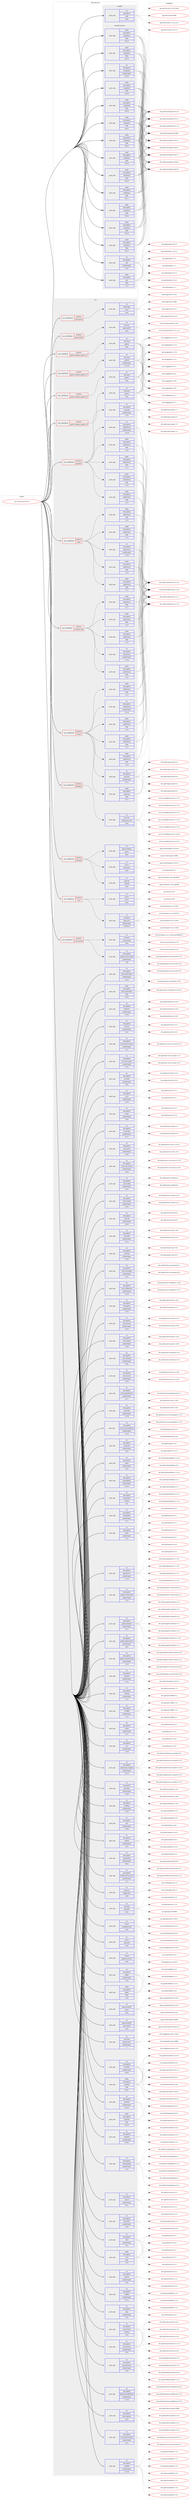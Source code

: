 digraph prolog {

# *************
# Graph options
# *************

newrank=true;
concentrate=true;
compound=true;
graph [rankdir=LR,fontname=Helvetica,fontsize=10,ranksep=1.5];#, ranksep=2.5, nodesep=0.2];
edge  [arrowhead=vee];
node  [fontname=Helvetica,fontsize=10];

# **********
# The ebuild
# **********

subgraph cluster_leftcol {
color=gray;
rank=same;
label=<<i>ebuild</i>>;
id [label="sys-cluster/nova-19.0.2", color=red, width=4, href="../sys-cluster/nova-19.0.2.svg"];
}

# ****************
# The dependencies
# ****************

subgraph cluster_midcol {
color=gray;
label=<<i>dependencies</i>>;
subgraph cluster_compile {
fillcolor="#eeeeee";
style=filled;
label=<<i>compile</i>>;
subgraph pack691 {
dependency932 [label=<<TABLE BORDER="0" CELLBORDER="1" CELLSPACING="0" CELLPADDING="4" WIDTH="220"><TR><TD ROWSPAN="6" CELLPADDING="30">pack_dep</TD></TR><TR><TD WIDTH="110">no</TD></TR><TR><TD>app-admin</TD></TR><TR><TD>sudo</TD></TR><TR><TD>none</TD></TR><TR><TD></TD></TR></TABLE>>, shape=none, color=blue];
}
id:e -> dependency932:w [weight=20,style="solid",arrowhead="vee"];
}
subgraph cluster_compileandrun {
fillcolor="#eeeeee";
style=filled;
label=<<i>compile and run</i>>;
subgraph pack692 {
dependency933 [label=<<TABLE BORDER="0" CELLBORDER="1" CELLSPACING="0" CELLPADDING="4" WIDTH="220"><TR><TD ROWSPAN="6" CELLPADDING="30">pack_dep</TD></TR><TR><TD WIDTH="110">no</TD></TR><TR><TD>dev-python</TD></TR><TR><TD>pbr</TD></TR><TR><TD>greaterequal</TD></TR><TR><TD>2.0.0</TD></TR></TABLE>>, shape=none, color=blue];
}
id:e -> dependency933:w [weight=20,style="solid",arrowhead="odotvee"];
subgraph pack693 {
dependency934 [label=<<TABLE BORDER="0" CELLBORDER="1" CELLSPACING="0" CELLPADDING="4" WIDTH="220"><TR><TD ROWSPAN="6" CELLPADDING="30">pack_dep</TD></TR><TR><TD WIDTH="110">no</TD></TR><TR><TD>dev-python</TD></TR><TR><TD>setuptools</TD></TR><TR><TD>greaterequal</TD></TR><TR><TD>21.0.0</TD></TR></TABLE>>, shape=none, color=blue];
}
id:e -> dependency934:w [weight=20,style="solid",arrowhead="odotvee"];
subgraph pack694 {
dependency935 [label=<<TABLE BORDER="0" CELLBORDER="1" CELLSPACING="0" CELLPADDING="4" WIDTH="220"><TR><TD ROWSPAN="6" CELLPADDING="30">pack_dep</TD></TR><TR><TD WIDTH="110">weak</TD></TR><TR><TD>dev-python</TD></TR><TR><TD>pbr</TD></TR><TR><TD>tilde</TD></TR><TR><TD>2.1.0</TD></TR></TABLE>>, shape=none, color=blue];
}
id:e -> dependency935:w [weight=20,style="solid",arrowhead="odotvee"];
subgraph pack695 {
dependency936 [label=<<TABLE BORDER="0" CELLBORDER="1" CELLSPACING="0" CELLPADDING="4" WIDTH="220"><TR><TD ROWSPAN="6" CELLPADDING="30">pack_dep</TD></TR><TR><TD WIDTH="110">weak</TD></TR><TR><TD>dev-python</TD></TR><TR><TD>setuptools</TD></TR><TR><TD>tilde</TD></TR><TR><TD>24.0.0</TD></TR></TABLE>>, shape=none, color=blue];
}
id:e -> dependency936:w [weight=20,style="solid",arrowhead="odotvee"];
subgraph pack696 {
dependency937 [label=<<TABLE BORDER="0" CELLBORDER="1" CELLSPACING="0" CELLPADDING="4" WIDTH="220"><TR><TD ROWSPAN="6" CELLPADDING="30">pack_dep</TD></TR><TR><TD WIDTH="110">weak</TD></TR><TR><TD>dev-python</TD></TR><TR><TD>setuptools</TD></TR><TR><TD>tilde</TD></TR><TR><TD>34.0.0</TD></TR></TABLE>>, shape=none, color=blue];
}
id:e -> dependency937:w [weight=20,style="solid",arrowhead="odotvee"];
subgraph pack697 {
dependency938 [label=<<TABLE BORDER="0" CELLBORDER="1" CELLSPACING="0" CELLPADDING="4" WIDTH="220"><TR><TD ROWSPAN="6" CELLPADDING="30">pack_dep</TD></TR><TR><TD WIDTH="110">weak</TD></TR><TR><TD>dev-python</TD></TR><TR><TD>setuptools</TD></TR><TR><TD>tilde</TD></TR><TR><TD>34.0.1</TD></TR></TABLE>>, shape=none, color=blue];
}
id:e -> dependency938:w [weight=20,style="solid",arrowhead="odotvee"];
subgraph pack698 {
dependency939 [label=<<TABLE BORDER="0" CELLBORDER="1" CELLSPACING="0" CELLPADDING="4" WIDTH="220"><TR><TD ROWSPAN="6" CELLPADDING="30">pack_dep</TD></TR><TR><TD WIDTH="110">weak</TD></TR><TR><TD>dev-python</TD></TR><TR><TD>setuptools</TD></TR><TR><TD>tilde</TD></TR><TR><TD>34.0.2</TD></TR></TABLE>>, shape=none, color=blue];
}
id:e -> dependency939:w [weight=20,style="solid",arrowhead="odotvee"];
subgraph pack699 {
dependency940 [label=<<TABLE BORDER="0" CELLBORDER="1" CELLSPACING="0" CELLPADDING="4" WIDTH="220"><TR><TD ROWSPAN="6" CELLPADDING="30">pack_dep</TD></TR><TR><TD WIDTH="110">weak</TD></TR><TR><TD>dev-python</TD></TR><TR><TD>setuptools</TD></TR><TR><TD>tilde</TD></TR><TR><TD>34.0.3</TD></TR></TABLE>>, shape=none, color=blue];
}
id:e -> dependency940:w [weight=20,style="solid",arrowhead="odotvee"];
subgraph pack700 {
dependency941 [label=<<TABLE BORDER="0" CELLBORDER="1" CELLSPACING="0" CELLPADDING="4" WIDTH="220"><TR><TD ROWSPAN="6" CELLPADDING="30">pack_dep</TD></TR><TR><TD WIDTH="110">weak</TD></TR><TR><TD>dev-python</TD></TR><TR><TD>setuptools</TD></TR><TR><TD>tilde</TD></TR><TR><TD>34.1.0</TD></TR></TABLE>>, shape=none, color=blue];
}
id:e -> dependency941:w [weight=20,style="solid",arrowhead="odotvee"];
subgraph pack701 {
dependency942 [label=<<TABLE BORDER="0" CELLBORDER="1" CELLSPACING="0" CELLPADDING="4" WIDTH="220"><TR><TD ROWSPAN="6" CELLPADDING="30">pack_dep</TD></TR><TR><TD WIDTH="110">weak</TD></TR><TR><TD>dev-python</TD></TR><TR><TD>setuptools</TD></TR><TR><TD>tilde</TD></TR><TR><TD>34.1.1</TD></TR></TABLE>>, shape=none, color=blue];
}
id:e -> dependency942:w [weight=20,style="solid",arrowhead="odotvee"];
subgraph pack702 {
dependency943 [label=<<TABLE BORDER="0" CELLBORDER="1" CELLSPACING="0" CELLPADDING="4" WIDTH="220"><TR><TD ROWSPAN="6" CELLPADDING="30">pack_dep</TD></TR><TR><TD WIDTH="110">weak</TD></TR><TR><TD>dev-python</TD></TR><TR><TD>setuptools</TD></TR><TR><TD>tilde</TD></TR><TR><TD>34.2.0</TD></TR></TABLE>>, shape=none, color=blue];
}
id:e -> dependency943:w [weight=20,style="solid",arrowhead="odotvee"];
subgraph pack703 {
dependency944 [label=<<TABLE BORDER="0" CELLBORDER="1" CELLSPACING="0" CELLPADDING="4" WIDTH="220"><TR><TD ROWSPAN="6" CELLPADDING="30">pack_dep</TD></TR><TR><TD WIDTH="110">weak</TD></TR><TR><TD>dev-python</TD></TR><TR><TD>setuptools</TD></TR><TR><TD>tilde</TD></TR><TR><TD>34.3.0</TD></TR></TABLE>>, shape=none, color=blue];
}
id:e -> dependency944:w [weight=20,style="solid",arrowhead="odotvee"];
subgraph pack704 {
dependency945 [label=<<TABLE BORDER="0" CELLBORDER="1" CELLSPACING="0" CELLPADDING="4" WIDTH="220"><TR><TD ROWSPAN="6" CELLPADDING="30">pack_dep</TD></TR><TR><TD WIDTH="110">weak</TD></TR><TR><TD>dev-python</TD></TR><TR><TD>setuptools</TD></TR><TR><TD>tilde</TD></TR><TR><TD>34.3.1</TD></TR></TABLE>>, shape=none, color=blue];
}
id:e -> dependency945:w [weight=20,style="solid",arrowhead="odotvee"];
subgraph pack705 {
dependency946 [label=<<TABLE BORDER="0" CELLBORDER="1" CELLSPACING="0" CELLPADDING="4" WIDTH="220"><TR><TD ROWSPAN="6" CELLPADDING="30">pack_dep</TD></TR><TR><TD WIDTH="110">weak</TD></TR><TR><TD>dev-python</TD></TR><TR><TD>setuptools</TD></TR><TR><TD>tilde</TD></TR><TR><TD>34.3.2</TD></TR></TABLE>>, shape=none, color=blue];
}
id:e -> dependency946:w [weight=20,style="solid",arrowhead="odotvee"];
subgraph pack706 {
dependency947 [label=<<TABLE BORDER="0" CELLBORDER="1" CELLSPACING="0" CELLPADDING="4" WIDTH="220"><TR><TD ROWSPAN="6" CELLPADDING="30">pack_dep</TD></TR><TR><TD WIDTH="110">weak</TD></TR><TR><TD>dev-python</TD></TR><TR><TD>setuptools</TD></TR><TR><TD>tilde</TD></TR><TR><TD>36.2.0</TD></TR></TABLE>>, shape=none, color=blue];
}
id:e -> dependency947:w [weight=20,style="solid",arrowhead="odotvee"];
}
subgraph cluster_run {
fillcolor="#eeeeee";
style=filled;
label=<<i>run</i>>;
subgraph cond230 {
dependency948 [label=<<TABLE BORDER="0" CELLBORDER="1" CELLSPACING="0" CELLPADDING="4"><TR><TD ROWSPAN="3" CELLPADDING="10">use_conditional</TD></TR><TR><TD>positive</TD></TR><TR><TD>compute</TD></TR></TABLE>>, shape=none, color=red];
subgraph pack707 {
dependency949 [label=<<TABLE BORDER="0" CELLBORDER="1" CELLSPACING="0" CELLPADDING="4" WIDTH="220"><TR><TD ROWSPAN="6" CELLPADDING="30">pack_dep</TD></TR><TR><TD WIDTH="110">no</TD></TR><TR><TD>app-cdr</TD></TR><TR><TD>cdrtools</TD></TR><TR><TD>none</TD></TR><TR><TD></TD></TR></TABLE>>, shape=none, color=blue];
}
dependency948:e -> dependency949:w [weight=20,style="dashed",arrowhead="vee"];
subgraph pack708 {
dependency950 [label=<<TABLE BORDER="0" CELLBORDER="1" CELLSPACING="0" CELLPADDING="4" WIDTH="220"><TR><TD ROWSPAN="6" CELLPADDING="30">pack_dep</TD></TR><TR><TD WIDTH="110">no</TD></TR><TR><TD>sys-fs</TD></TR><TR><TD>dosfstools</TD></TR><TR><TD>none</TD></TR><TR><TD></TD></TR></TABLE>>, shape=none, color=blue];
}
dependency948:e -> dependency950:w [weight=20,style="dashed",arrowhead="vee"];
subgraph pack709 {
dependency951 [label=<<TABLE BORDER="0" CELLBORDER="1" CELLSPACING="0" CELLPADDING="4" WIDTH="220"><TR><TD ROWSPAN="6" CELLPADDING="30">pack_dep</TD></TR><TR><TD WIDTH="110">no</TD></TR><TR><TD>app-emulation</TD></TR><TR><TD>qemu</TD></TR><TR><TD>none</TD></TR><TR><TD></TD></TR></TABLE>>, shape=none, color=blue];
}
dependency948:e -> dependency951:w [weight=20,style="dashed",arrowhead="vee"];
}
id:e -> dependency948:w [weight=20,style="solid",arrowhead="odot"];
subgraph cond231 {
dependency952 [label=<<TABLE BORDER="0" CELLBORDER="1" CELLSPACING="0" CELLPADDING="4"><TR><TD ROWSPAN="3" CELLPADDING="10">use_conditional</TD></TR><TR><TD>positive</TD></TR><TR><TD>compute-only</TD></TR></TABLE>>, shape=none, color=red];
subgraph pack710 {
dependency953 [label=<<TABLE BORDER="0" CELLBORDER="1" CELLSPACING="0" CELLPADDING="4" WIDTH="220"><TR><TD ROWSPAN="6" CELLPADDING="30">pack_dep</TD></TR><TR><TD WIDTH="110">no</TD></TR><TR><TD>dev-python</TD></TR><TR><TD>sqlalchemy</TD></TR><TR><TD>greaterequal</TD></TR><TR><TD>1.0.10</TD></TR></TABLE>>, shape=none, color=blue];
}
dependency952:e -> dependency953:w [weight=20,style="dashed",arrowhead="vee"];
subgraph pack711 {
dependency954 [label=<<TABLE BORDER="0" CELLBORDER="1" CELLSPACING="0" CELLPADDING="4" WIDTH="220"><TR><TD ROWSPAN="6" CELLPADDING="30">pack_dep</TD></TR><TR><TD WIDTH="110">weak</TD></TR><TR><TD>dev-python</TD></TR><TR><TD>sqlalchemy</TD></TR><TR><TD>tilde</TD></TR><TR><TD>1.1.5</TD></TR></TABLE>>, shape=none, color=blue];
}
dependency952:e -> dependency954:w [weight=20,style="dashed",arrowhead="vee"];
subgraph pack712 {
dependency955 [label=<<TABLE BORDER="0" CELLBORDER="1" CELLSPACING="0" CELLPADDING="4" WIDTH="220"><TR><TD ROWSPAN="6" CELLPADDING="30">pack_dep</TD></TR><TR><TD WIDTH="110">weak</TD></TR><TR><TD>dev-python</TD></TR><TR><TD>sqlalchemy</TD></TR><TR><TD>tilde</TD></TR><TR><TD>1.1.6</TD></TR></TABLE>>, shape=none, color=blue];
}
dependency952:e -> dependency955:w [weight=20,style="dashed",arrowhead="vee"];
subgraph pack713 {
dependency956 [label=<<TABLE BORDER="0" CELLBORDER="1" CELLSPACING="0" CELLPADDING="4" WIDTH="220"><TR><TD ROWSPAN="6" CELLPADDING="30">pack_dep</TD></TR><TR><TD WIDTH="110">weak</TD></TR><TR><TD>dev-python</TD></TR><TR><TD>sqlalchemy</TD></TR><TR><TD>tilde</TD></TR><TR><TD>1.1.7</TD></TR></TABLE>>, shape=none, color=blue];
}
dependency952:e -> dependency956:w [weight=20,style="dashed",arrowhead="vee"];
subgraph pack714 {
dependency957 [label=<<TABLE BORDER="0" CELLBORDER="1" CELLSPACING="0" CELLPADDING="4" WIDTH="220"><TR><TD ROWSPAN="6" CELLPADDING="30">pack_dep</TD></TR><TR><TD WIDTH="110">weak</TD></TR><TR><TD>dev-python</TD></TR><TR><TD>sqlalchemy</TD></TR><TR><TD>tilde</TD></TR><TR><TD>1.1.8</TD></TR></TABLE>>, shape=none, color=blue];
}
dependency952:e -> dependency957:w [weight=20,style="dashed",arrowhead="vee"];
}
id:e -> dependency952:w [weight=20,style="solid",arrowhead="odot"];
subgraph cond232 {
dependency958 [label=<<TABLE BORDER="0" CELLBORDER="1" CELLSPACING="0" CELLPADDING="4"><TR><TD ROWSPAN="3" CELLPADDING="10">use_conditional</TD></TR><TR><TD>positive</TD></TR><TR><TD>iscsi</TD></TR></TABLE>>, shape=none, color=red];
subgraph pack715 {
dependency959 [label=<<TABLE BORDER="0" CELLBORDER="1" CELLSPACING="0" CELLPADDING="4" WIDTH="220"><TR><TD ROWSPAN="6" CELLPADDING="30">pack_dep</TD></TR><TR><TD WIDTH="110">no</TD></TR><TR><TD>sys-fs</TD></TR><TR><TD>lsscsi</TD></TR><TR><TD>none</TD></TR><TR><TD></TD></TR></TABLE>>, shape=none, color=blue];
}
dependency958:e -> dependency959:w [weight=20,style="dashed",arrowhead="vee"];
subgraph pack716 {
dependency960 [label=<<TABLE BORDER="0" CELLBORDER="1" CELLSPACING="0" CELLPADDING="4" WIDTH="220"><TR><TD ROWSPAN="6" CELLPADDING="30">pack_dep</TD></TR><TR><TD WIDTH="110">no</TD></TR><TR><TD>sys-block</TD></TR><TR><TD>open-iscsi</TD></TR><TR><TD>greaterequal</TD></TR><TR><TD>2.0.873-r1</TD></TR></TABLE>>, shape=none, color=blue];
}
dependency958:e -> dependency960:w [weight=20,style="dashed",arrowhead="vee"];
}
id:e -> dependency958:w [weight=20,style="solid",arrowhead="odot"];
subgraph cond233 {
dependency961 [label=<<TABLE BORDER="0" CELLBORDER="1" CELLSPACING="0" CELLPADDING="4"><TR><TD ROWSPAN="3" CELLPADDING="10">use_conditional</TD></TR><TR><TD>positive</TD></TR><TR><TD>memcached</TD></TR></TABLE>>, shape=none, color=red];
subgraph pack717 {
dependency962 [label=<<TABLE BORDER="0" CELLBORDER="1" CELLSPACING="0" CELLPADDING="4" WIDTH="220"><TR><TD ROWSPAN="6" CELLPADDING="30">pack_dep</TD></TR><TR><TD WIDTH="110">no</TD></TR><TR><TD>net-misc</TD></TR><TR><TD>memcached</TD></TR><TR><TD>none</TD></TR><TR><TD></TD></TR></TABLE>>, shape=none, color=blue];
}
dependency961:e -> dependency962:w [weight=20,style="dashed",arrowhead="vee"];
subgraph pack718 {
dependency963 [label=<<TABLE BORDER="0" CELLBORDER="1" CELLSPACING="0" CELLPADDING="4" WIDTH="220"><TR><TD ROWSPAN="6" CELLPADDING="30">pack_dep</TD></TR><TR><TD WIDTH="110">no</TD></TR><TR><TD>dev-python</TD></TR><TR><TD>python-memcached</TD></TR><TR><TD>greaterequal</TD></TR><TR><TD>1.58</TD></TR></TABLE>>, shape=none, color=blue];
}
dependency961:e -> dependency963:w [weight=20,style="dashed",arrowhead="vee"];
}
id:e -> dependency961:w [weight=20,style="solid",arrowhead="odot"];
subgraph cond234 {
dependency964 [label=<<TABLE BORDER="0" CELLBORDER="1" CELLSPACING="0" CELLPADDING="4"><TR><TD ROWSPAN="3" CELLPADDING="10">use_conditional</TD></TR><TR><TD>positive</TD></TR><TR><TD>mysql</TD></TR></TABLE>>, shape=none, color=red];
subgraph pack719 {
dependency965 [label=<<TABLE BORDER="0" CELLBORDER="1" CELLSPACING="0" CELLPADDING="4" WIDTH="220"><TR><TD ROWSPAN="6" CELLPADDING="30">pack_dep</TD></TR><TR><TD WIDTH="110">no</TD></TR><TR><TD>dev-python</TD></TR><TR><TD>pymysql</TD></TR><TR><TD>greaterequal</TD></TR><TR><TD>0.7.6</TD></TR></TABLE>>, shape=none, color=blue];
}
dependency964:e -> dependency965:w [weight=20,style="dashed",arrowhead="vee"];
subgraph pack720 {
dependency966 [label=<<TABLE BORDER="0" CELLBORDER="1" CELLSPACING="0" CELLPADDING="4" WIDTH="220"><TR><TD ROWSPAN="6" CELLPADDING="30">pack_dep</TD></TR><TR><TD WIDTH="110">weak</TD></TR><TR><TD>dev-python</TD></TR><TR><TD>pymysql</TD></TR><TR><TD>tilde</TD></TR><TR><TD>0.7.7</TD></TR></TABLE>>, shape=none, color=blue];
}
dependency964:e -> dependency966:w [weight=20,style="dashed",arrowhead="vee"];
subgraph pack721 {
dependency967 [label=<<TABLE BORDER="0" CELLBORDER="1" CELLSPACING="0" CELLPADDING="4" WIDTH="220"><TR><TD ROWSPAN="6" CELLPADDING="30">pack_dep</TD></TR><TR><TD WIDTH="110">no</TD></TR><TR><TD>dev-python</TD></TR><TR><TD>sqlalchemy</TD></TR><TR><TD>greaterequal</TD></TR><TR><TD>1.0.10</TD></TR></TABLE>>, shape=none, color=blue];
}
dependency964:e -> dependency967:w [weight=20,style="dashed",arrowhead="vee"];
subgraph pack722 {
dependency968 [label=<<TABLE BORDER="0" CELLBORDER="1" CELLSPACING="0" CELLPADDING="4" WIDTH="220"><TR><TD ROWSPAN="6" CELLPADDING="30">pack_dep</TD></TR><TR><TD WIDTH="110">weak</TD></TR><TR><TD>dev-python</TD></TR><TR><TD>sqlalchemy</TD></TR><TR><TD>tilde</TD></TR><TR><TD>1.1.5</TD></TR></TABLE>>, shape=none, color=blue];
}
dependency964:e -> dependency968:w [weight=20,style="dashed",arrowhead="vee"];
subgraph pack723 {
dependency969 [label=<<TABLE BORDER="0" CELLBORDER="1" CELLSPACING="0" CELLPADDING="4" WIDTH="220"><TR><TD ROWSPAN="6" CELLPADDING="30">pack_dep</TD></TR><TR><TD WIDTH="110">weak</TD></TR><TR><TD>dev-python</TD></TR><TR><TD>sqlalchemy</TD></TR><TR><TD>tilde</TD></TR><TR><TD>1.1.6</TD></TR></TABLE>>, shape=none, color=blue];
}
dependency964:e -> dependency969:w [weight=20,style="dashed",arrowhead="vee"];
subgraph pack724 {
dependency970 [label=<<TABLE BORDER="0" CELLBORDER="1" CELLSPACING="0" CELLPADDING="4" WIDTH="220"><TR><TD ROWSPAN="6" CELLPADDING="30">pack_dep</TD></TR><TR><TD WIDTH="110">weak</TD></TR><TR><TD>dev-python</TD></TR><TR><TD>sqlalchemy</TD></TR><TR><TD>tilde</TD></TR><TR><TD>1.1.7</TD></TR></TABLE>>, shape=none, color=blue];
}
dependency964:e -> dependency970:w [weight=20,style="dashed",arrowhead="vee"];
subgraph pack725 {
dependency971 [label=<<TABLE BORDER="0" CELLBORDER="1" CELLSPACING="0" CELLPADDING="4" WIDTH="220"><TR><TD ROWSPAN="6" CELLPADDING="30">pack_dep</TD></TR><TR><TD WIDTH="110">weak</TD></TR><TR><TD>dev-python</TD></TR><TR><TD>sqlalchemy</TD></TR><TR><TD>tilde</TD></TR><TR><TD>1.1.8</TD></TR></TABLE>>, shape=none, color=blue];
}
dependency964:e -> dependency971:w [weight=20,style="dashed",arrowhead="vee"];
}
id:e -> dependency964:w [weight=20,style="solid",arrowhead="odot"];
subgraph cond235 {
dependency972 [label=<<TABLE BORDER="0" CELLBORDER="1" CELLSPACING="0" CELLPADDING="4"><TR><TD ROWSPAN="3" CELLPADDING="10">use_conditional</TD></TR><TR><TD>positive</TD></TR><TR><TD>novncproxy</TD></TR></TABLE>>, shape=none, color=red];
subgraph pack726 {
dependency973 [label=<<TABLE BORDER="0" CELLBORDER="1" CELLSPACING="0" CELLPADDING="4" WIDTH="220"><TR><TD ROWSPAN="6" CELLPADDING="30">pack_dep</TD></TR><TR><TD WIDTH="110">no</TD></TR><TR><TD>www-apps</TD></TR><TR><TD>novnc</TD></TR><TR><TD>none</TD></TR><TR><TD></TD></TR></TABLE>>, shape=none, color=blue];
}
dependency972:e -> dependency973:w [weight=20,style="dashed",arrowhead="vee"];
}
id:e -> dependency972:w [weight=20,style="solid",arrowhead="odot"];
subgraph cond236 {
dependency974 [label=<<TABLE BORDER="0" CELLBORDER="1" CELLSPACING="0" CELLPADDING="4"><TR><TD ROWSPAN="3" CELLPADDING="10">use_conditional</TD></TR><TR><TD>positive</TD></TR><TR><TD>openvswitch</TD></TR></TABLE>>, shape=none, color=red];
subgraph pack727 {
dependency975 [label=<<TABLE BORDER="0" CELLBORDER="1" CELLSPACING="0" CELLPADDING="4" WIDTH="220"><TR><TD ROWSPAN="6" CELLPADDING="30">pack_dep</TD></TR><TR><TD WIDTH="110">no</TD></TR><TR><TD>net-misc</TD></TR><TR><TD>openvswitch</TD></TR><TR><TD>none</TD></TR><TR><TD></TD></TR></TABLE>>, shape=none, color=blue];
}
dependency974:e -> dependency975:w [weight=20,style="dashed",arrowhead="vee"];
}
id:e -> dependency974:w [weight=20,style="solid",arrowhead="odot"];
subgraph cond237 {
dependency976 [label=<<TABLE BORDER="0" CELLBORDER="1" CELLSPACING="0" CELLPADDING="4"><TR><TD ROWSPAN="3" CELLPADDING="10">use_conditional</TD></TR><TR><TD>positive</TD></TR><TR><TD>postgres</TD></TR></TABLE>>, shape=none, color=red];
subgraph pack728 {
dependency977 [label=<<TABLE BORDER="0" CELLBORDER="1" CELLSPACING="0" CELLPADDING="4" WIDTH="220"><TR><TD ROWSPAN="6" CELLPADDING="30">pack_dep</TD></TR><TR><TD WIDTH="110">no</TD></TR><TR><TD>dev-python</TD></TR><TR><TD>psycopg</TD></TR><TR><TD>greaterequal</TD></TR><TR><TD>2.5.0</TD></TR></TABLE>>, shape=none, color=blue];
}
dependency976:e -> dependency977:w [weight=20,style="dashed",arrowhead="vee"];
subgraph pack729 {
dependency978 [label=<<TABLE BORDER="0" CELLBORDER="1" CELLSPACING="0" CELLPADDING="4" WIDTH="220"><TR><TD ROWSPAN="6" CELLPADDING="30">pack_dep</TD></TR><TR><TD WIDTH="110">no</TD></TR><TR><TD>dev-python</TD></TR><TR><TD>sqlalchemy</TD></TR><TR><TD>greaterequal</TD></TR><TR><TD>1.0.10</TD></TR></TABLE>>, shape=none, color=blue];
}
dependency976:e -> dependency978:w [weight=20,style="dashed",arrowhead="vee"];
subgraph pack730 {
dependency979 [label=<<TABLE BORDER="0" CELLBORDER="1" CELLSPACING="0" CELLPADDING="4" WIDTH="220"><TR><TD ROWSPAN="6" CELLPADDING="30">pack_dep</TD></TR><TR><TD WIDTH="110">weak</TD></TR><TR><TD>dev-python</TD></TR><TR><TD>sqlalchemy</TD></TR><TR><TD>tilde</TD></TR><TR><TD>1.1.5</TD></TR></TABLE>>, shape=none, color=blue];
}
dependency976:e -> dependency979:w [weight=20,style="dashed",arrowhead="vee"];
subgraph pack731 {
dependency980 [label=<<TABLE BORDER="0" CELLBORDER="1" CELLSPACING="0" CELLPADDING="4" WIDTH="220"><TR><TD ROWSPAN="6" CELLPADDING="30">pack_dep</TD></TR><TR><TD WIDTH="110">weak</TD></TR><TR><TD>dev-python</TD></TR><TR><TD>sqlalchemy</TD></TR><TR><TD>tilde</TD></TR><TR><TD>1.1.6</TD></TR></TABLE>>, shape=none, color=blue];
}
dependency976:e -> dependency980:w [weight=20,style="dashed",arrowhead="vee"];
subgraph pack732 {
dependency981 [label=<<TABLE BORDER="0" CELLBORDER="1" CELLSPACING="0" CELLPADDING="4" WIDTH="220"><TR><TD ROWSPAN="6" CELLPADDING="30">pack_dep</TD></TR><TR><TD WIDTH="110">weak</TD></TR><TR><TD>dev-python</TD></TR><TR><TD>sqlalchemy</TD></TR><TR><TD>tilde</TD></TR><TR><TD>1.1.7</TD></TR></TABLE>>, shape=none, color=blue];
}
dependency976:e -> dependency981:w [weight=20,style="dashed",arrowhead="vee"];
subgraph pack733 {
dependency982 [label=<<TABLE BORDER="0" CELLBORDER="1" CELLSPACING="0" CELLPADDING="4" WIDTH="220"><TR><TD ROWSPAN="6" CELLPADDING="30">pack_dep</TD></TR><TR><TD WIDTH="110">weak</TD></TR><TR><TD>dev-python</TD></TR><TR><TD>sqlalchemy</TD></TR><TR><TD>tilde</TD></TR><TR><TD>1.1.8</TD></TR></TABLE>>, shape=none, color=blue];
}
dependency976:e -> dependency982:w [weight=20,style="dashed",arrowhead="vee"];
}
id:e -> dependency976:w [weight=20,style="solid",arrowhead="odot"];
subgraph cond238 {
dependency983 [label=<<TABLE BORDER="0" CELLBORDER="1" CELLSPACING="0" CELLPADDING="4"><TR><TD ROWSPAN="3" CELLPADDING="10">use_conditional</TD></TR><TR><TD>positive</TD></TR><TR><TD>python_targets_python2_7</TD></TR></TABLE>>, shape=none, color=red];
subgraph pack734 {
dependency984 [label=<<TABLE BORDER="0" CELLBORDER="1" CELLSPACING="0" CELLPADDING="4" WIDTH="220"><TR><TD ROWSPAN="6" CELLPADDING="30">pack_dep</TD></TR><TR><TD WIDTH="110">no</TD></TR><TR><TD>dev-lang</TD></TR><TR><TD>python</TD></TR><TR><TD>greaterequal</TD></TR><TR><TD>2.7.5-r2</TD></TR></TABLE>>, shape=none, color=blue];
}
dependency983:e -> dependency984:w [weight=20,style="dashed",arrowhead="vee"];
}
id:e -> dependency983:w [weight=20,style="solid",arrowhead="odot"];
subgraph cond239 {
dependency985 [label=<<TABLE BORDER="0" CELLBORDER="1" CELLSPACING="0" CELLPADDING="4"><TR><TD ROWSPAN="3" CELLPADDING="10">use_conditional</TD></TR><TR><TD>positive</TD></TR><TR><TD>python_targets_python3_5</TD></TR></TABLE>>, shape=none, color=red];
subgraph pack735 {
dependency986 [label=<<TABLE BORDER="0" CELLBORDER="1" CELLSPACING="0" CELLPADDING="4" WIDTH="220"><TR><TD ROWSPAN="6" CELLPADDING="30">pack_dep</TD></TR><TR><TD WIDTH="110">no</TD></TR><TR><TD>dev-lang</TD></TR><TR><TD>python</TD></TR><TR><TD>none</TD></TR><TR><TD></TD></TR></TABLE>>, shape=none, color=blue];
}
dependency985:e -> dependency986:w [weight=20,style="dashed",arrowhead="vee"];
}
id:e -> dependency985:w [weight=20,style="solid",arrowhead="odot"];
subgraph cond240 {
dependency987 [label=<<TABLE BORDER="0" CELLBORDER="1" CELLSPACING="0" CELLPADDING="4"><TR><TD ROWSPAN="3" CELLPADDING="10">use_conditional</TD></TR><TR><TD>positive</TD></TR><TR><TD>python_targets_python3_6</TD></TR></TABLE>>, shape=none, color=red];
subgraph pack736 {
dependency988 [label=<<TABLE BORDER="0" CELLBORDER="1" CELLSPACING="0" CELLPADDING="4" WIDTH="220"><TR><TD ROWSPAN="6" CELLPADDING="30">pack_dep</TD></TR><TR><TD WIDTH="110">no</TD></TR><TR><TD>dev-lang</TD></TR><TR><TD>python</TD></TR><TR><TD>none</TD></TR><TR><TD></TD></TR></TABLE>>, shape=none, color=blue];
}
dependency987:e -> dependency988:w [weight=20,style="dashed",arrowhead="vee"];
}
id:e -> dependency987:w [weight=20,style="solid",arrowhead="odot"];
subgraph cond241 {
dependency989 [label=<<TABLE BORDER="0" CELLBORDER="1" CELLSPACING="0" CELLPADDING="4"><TR><TD ROWSPAN="3" CELLPADDING="10">use_conditional</TD></TR><TR><TD>positive</TD></TR><TR><TD>python_targets_python3_7</TD></TR></TABLE>>, shape=none, color=red];
subgraph pack737 {
dependency990 [label=<<TABLE BORDER="0" CELLBORDER="1" CELLSPACING="0" CELLPADDING="4" WIDTH="220"><TR><TD ROWSPAN="6" CELLPADDING="30">pack_dep</TD></TR><TR><TD WIDTH="110">no</TD></TR><TR><TD>dev-lang</TD></TR><TR><TD>python</TD></TR><TR><TD>none</TD></TR><TR><TD></TD></TR></TABLE>>, shape=none, color=blue];
}
dependency989:e -> dependency990:w [weight=20,style="dashed",arrowhead="vee"];
}
id:e -> dependency989:w [weight=20,style="solid",arrowhead="odot"];
subgraph cond242 {
dependency991 [label=<<TABLE BORDER="0" CELLBORDER="1" CELLSPACING="0" CELLPADDING="4"><TR><TD ROWSPAN="3" CELLPADDING="10">use_conditional</TD></TR><TR><TD>positive</TD></TR><TR><TD>rabbitmq</TD></TR></TABLE>>, shape=none, color=red];
subgraph pack738 {
dependency992 [label=<<TABLE BORDER="0" CELLBORDER="1" CELLSPACING="0" CELLPADDING="4" WIDTH="220"><TR><TD ROWSPAN="6" CELLPADDING="30">pack_dep</TD></TR><TR><TD WIDTH="110">no</TD></TR><TR><TD>net-misc</TD></TR><TR><TD>rabbitmq-server</TD></TR><TR><TD>none</TD></TR><TR><TD></TD></TR></TABLE>>, shape=none, color=blue];
}
dependency991:e -> dependency992:w [weight=20,style="dashed",arrowhead="vee"];
}
id:e -> dependency991:w [weight=20,style="solid",arrowhead="odot"];
subgraph cond243 {
dependency993 [label=<<TABLE BORDER="0" CELLBORDER="1" CELLSPACING="0" CELLPADDING="4"><TR><TD ROWSPAN="3" CELLPADDING="10">use_conditional</TD></TR><TR><TD>positive</TD></TR><TR><TD>sqlite</TD></TR></TABLE>>, shape=none, color=red];
subgraph pack739 {
dependency994 [label=<<TABLE BORDER="0" CELLBORDER="1" CELLSPACING="0" CELLPADDING="4" WIDTH="220"><TR><TD ROWSPAN="6" CELLPADDING="30">pack_dep</TD></TR><TR><TD WIDTH="110">no</TD></TR><TR><TD>dev-python</TD></TR><TR><TD>sqlalchemy</TD></TR><TR><TD>greaterequal</TD></TR><TR><TD>1.0.10</TD></TR></TABLE>>, shape=none, color=blue];
}
dependency993:e -> dependency994:w [weight=20,style="dashed",arrowhead="vee"];
subgraph pack740 {
dependency995 [label=<<TABLE BORDER="0" CELLBORDER="1" CELLSPACING="0" CELLPADDING="4" WIDTH="220"><TR><TD ROWSPAN="6" CELLPADDING="30">pack_dep</TD></TR><TR><TD WIDTH="110">weak</TD></TR><TR><TD>dev-python</TD></TR><TR><TD>sqlalchemy</TD></TR><TR><TD>tilde</TD></TR><TR><TD>1.1.5</TD></TR></TABLE>>, shape=none, color=blue];
}
dependency993:e -> dependency995:w [weight=20,style="dashed",arrowhead="vee"];
subgraph pack741 {
dependency996 [label=<<TABLE BORDER="0" CELLBORDER="1" CELLSPACING="0" CELLPADDING="4" WIDTH="220"><TR><TD ROWSPAN="6" CELLPADDING="30">pack_dep</TD></TR><TR><TD WIDTH="110">weak</TD></TR><TR><TD>dev-python</TD></TR><TR><TD>sqlalchemy</TD></TR><TR><TD>tilde</TD></TR><TR><TD>1.1.6</TD></TR></TABLE>>, shape=none, color=blue];
}
dependency993:e -> dependency996:w [weight=20,style="dashed",arrowhead="vee"];
subgraph pack742 {
dependency997 [label=<<TABLE BORDER="0" CELLBORDER="1" CELLSPACING="0" CELLPADDING="4" WIDTH="220"><TR><TD ROWSPAN="6" CELLPADDING="30">pack_dep</TD></TR><TR><TD WIDTH="110">weak</TD></TR><TR><TD>dev-python</TD></TR><TR><TD>sqlalchemy</TD></TR><TR><TD>tilde</TD></TR><TR><TD>1.1.7</TD></TR></TABLE>>, shape=none, color=blue];
}
dependency993:e -> dependency997:w [weight=20,style="dashed",arrowhead="vee"];
subgraph pack743 {
dependency998 [label=<<TABLE BORDER="0" CELLBORDER="1" CELLSPACING="0" CELLPADDING="4" WIDTH="220"><TR><TD ROWSPAN="6" CELLPADDING="30">pack_dep</TD></TR><TR><TD WIDTH="110">weak</TD></TR><TR><TD>dev-python</TD></TR><TR><TD>sqlalchemy</TD></TR><TR><TD>tilde</TD></TR><TR><TD>1.1.8</TD></TR></TABLE>>, shape=none, color=blue];
}
dependency993:e -> dependency998:w [weight=20,style="dashed",arrowhead="vee"];
}
id:e -> dependency993:w [weight=20,style="solid",arrowhead="odot"];
subgraph pack744 {
dependency999 [label=<<TABLE BORDER="0" CELLBORDER="1" CELLSPACING="0" CELLPADDING="4" WIDTH="220"><TR><TD ROWSPAN="6" CELLPADDING="30">pack_dep</TD></TR><TR><TD WIDTH="110">no</TD></TR><TR><TD>app-emulation</TD></TR><TR><TD>libvirt</TD></TR><TR><TD>none</TD></TR><TR><TD></TD></TR></TABLE>>, shape=none, color=blue];
}
id:e -> dependency999:w [weight=20,style="solid",arrowhead="odot"];
subgraph pack745 {
dependency1000 [label=<<TABLE BORDER="0" CELLBORDER="1" CELLSPACING="0" CELLPADDING="4" WIDTH="220"><TR><TD ROWSPAN="6" CELLPADDING="30">pack_dep</TD></TR><TR><TD WIDTH="110">no</TD></TR><TR><TD>app-emulation</TD></TR><TR><TD>spice-html5</TD></TR><TR><TD>none</TD></TR><TR><TD></TD></TR></TABLE>>, shape=none, color=blue];
}
id:e -> dependency1000:w [weight=20,style="solid",arrowhead="odot"];
subgraph pack746 {
dependency1001 [label=<<TABLE BORDER="0" CELLBORDER="1" CELLSPACING="0" CELLPADDING="4" WIDTH="220"><TR><TD ROWSPAN="6" CELLPADDING="30">pack_dep</TD></TR><TR><TD WIDTH="110">no</TD></TR><TR><TD>dev-lang</TD></TR><TR><TD>python-exec</TD></TR><TR><TD>greaterequal</TD></TR><TR><TD>2</TD></TR></TABLE>>, shape=none, color=blue];
}
id:e -> dependency1001:w [weight=20,style="solid",arrowhead="odot"];
subgraph pack747 {
dependency1002 [label=<<TABLE BORDER="0" CELLBORDER="1" CELLSPACING="0" CELLPADDING="4" WIDTH="220"><TR><TD ROWSPAN="6" CELLPADDING="30">pack_dep</TD></TR><TR><TD WIDTH="110">no</TD></TR><TR><TD>dev-python</TD></TR><TR><TD>Babel</TD></TR><TR><TD>greaterequal</TD></TR><TR><TD>2.3.4</TD></TR></TABLE>>, shape=none, color=blue];
}
id:e -> dependency1002:w [weight=20,style="solid",arrowhead="odot"];
subgraph pack748 {
dependency1003 [label=<<TABLE BORDER="0" CELLBORDER="1" CELLSPACING="0" CELLPADDING="4" WIDTH="220"><TR><TD ROWSPAN="6" CELLPADDING="30">pack_dep</TD></TR><TR><TD WIDTH="110">no</TD></TR><TR><TD>dev-python</TD></TR><TR><TD>castellan</TD></TR><TR><TD>greaterequal</TD></TR><TR><TD>0.16.0</TD></TR></TABLE>>, shape=none, color=blue];
}
id:e -> dependency1003:w [weight=20,style="solid",arrowhead="odot"];
subgraph pack749 {
dependency1004 [label=<<TABLE BORDER="0" CELLBORDER="1" CELLSPACING="0" CELLPADDING="4" WIDTH="220"><TR><TD ROWSPAN="6" CELLPADDING="30">pack_dep</TD></TR><TR><TD WIDTH="110">no</TD></TR><TR><TD>dev-python</TD></TR><TR><TD>cryptography</TD></TR><TR><TD>greaterequal</TD></TR><TR><TD>1.2.1</TD></TR></TABLE>>, shape=none, color=blue];
}
id:e -> dependency1004:w [weight=20,style="solid",arrowhead="odot"];
subgraph pack750 {
dependency1005 [label=<<TABLE BORDER="0" CELLBORDER="1" CELLSPACING="0" CELLPADDING="4" WIDTH="220"><TR><TD ROWSPAN="6" CELLPADDING="30">pack_dep</TD></TR><TR><TD WIDTH="110">no</TD></TR><TR><TD>dev-python</TD></TR><TR><TD>cursive</TD></TR><TR><TD>greaterequal</TD></TR><TR><TD>0.2.1</TD></TR></TABLE>>, shape=none, color=blue];
}
id:e -> dependency1005:w [weight=20,style="solid",arrowhead="odot"];
subgraph pack751 {
dependency1006 [label=<<TABLE BORDER="0" CELLBORDER="1" CELLSPACING="0" CELLPADDING="4" WIDTH="220"><TR><TD ROWSPAN="6" CELLPADDING="30">pack_dep</TD></TR><TR><TD WIDTH="110">no</TD></TR><TR><TD>dev-python</TD></TR><TR><TD>decorator</TD></TR><TR><TD>greaterequal</TD></TR><TR><TD>3.4.0</TD></TR></TABLE>>, shape=none, color=blue];
}
id:e -> dependency1006:w [weight=20,style="solid",arrowhead="odot"];
subgraph pack752 {
dependency1007 [label=<<TABLE BORDER="0" CELLBORDER="1" CELLSPACING="0" CELLPADDING="4" WIDTH="220"><TR><TD ROWSPAN="6" CELLPADDING="30">pack_dep</TD></TR><TR><TD WIDTH="110">no</TD></TR><TR><TD>dev-python</TD></TR><TR><TD>eventlet</TD></TR><TR><TD>greaterequal</TD></TR><TR><TD>0.18.4</TD></TR></TABLE>>, shape=none, color=blue];
}
id:e -> dependency1007:w [weight=20,style="solid",arrowhead="odot"];
subgraph pack753 {
dependency1008 [label=<<TABLE BORDER="0" CELLBORDER="1" CELLSPACING="0" CELLPADDING="4" WIDTH="220"><TR><TD ROWSPAN="6" CELLPADDING="30">pack_dep</TD></TR><TR><TD WIDTH="110">no</TD></TR><TR><TD>dev-python</TD></TR><TR><TD>futurist</TD></TR><TR><TD>greaterequal</TD></TR><TR><TD>1.8.0</TD></TR></TABLE>>, shape=none, color=blue];
}
id:e -> dependency1008:w [weight=20,style="solid",arrowhead="odot"];
subgraph pack754 {
dependency1009 [label=<<TABLE BORDER="0" CELLBORDER="1" CELLSPACING="0" CELLPADDING="4" WIDTH="220"><TR><TD ROWSPAN="6" CELLPADDING="30">pack_dep</TD></TR><TR><TD WIDTH="110">no</TD></TR><TR><TD>dev-python</TD></TR><TR><TD>greenlet</TD></TR><TR><TD>greaterequal</TD></TR><TR><TD>0.4.10</TD></TR></TABLE>>, shape=none, color=blue];
}
id:e -> dependency1009:w [weight=20,style="solid",arrowhead="odot"];
subgraph pack755 {
dependency1010 [label=<<TABLE BORDER="0" CELLBORDER="1" CELLSPACING="0" CELLPADDING="4" WIDTH="220"><TR><TD ROWSPAN="6" CELLPADDING="30">pack_dep</TD></TR><TR><TD WIDTH="110">no</TD></TR><TR><TD>dev-python</TD></TR><TR><TD>iso8601</TD></TR><TR><TD>greaterequal</TD></TR><TR><TD>0.1.11</TD></TR></TABLE>>, shape=none, color=blue];
}
id:e -> dependency1010:w [weight=20,style="solid",arrowhead="odot"];
subgraph pack756 {
dependency1011 [label=<<TABLE BORDER="0" CELLBORDER="1" CELLSPACING="0" CELLPADDING="4" WIDTH="220"><TR><TD ROWSPAN="6" CELLPADDING="30">pack_dep</TD></TR><TR><TD WIDTH="110">no</TD></TR><TR><TD>dev-python</TD></TR><TR><TD>jinja</TD></TR><TR><TD>greaterequal</TD></TR><TR><TD>2.10</TD></TR></TABLE>>, shape=none, color=blue];
}
id:e -> dependency1011:w [weight=20,style="solid",arrowhead="odot"];
subgraph pack757 {
dependency1012 [label=<<TABLE BORDER="0" CELLBORDER="1" CELLSPACING="0" CELLPADDING="4" WIDTH="220"><TR><TD ROWSPAN="6" CELLPADDING="30">pack_dep</TD></TR><TR><TD WIDTH="110">no</TD></TR><TR><TD>dev-python</TD></TR><TR><TD>jsonschema</TD></TR><TR><TD>greaterequal</TD></TR><TR><TD>2.6.0</TD></TR></TABLE>>, shape=none, color=blue];
}
id:e -> dependency1012:w [weight=20,style="solid",arrowhead="odot"];
subgraph pack758 {
dependency1013 [label=<<TABLE BORDER="0" CELLBORDER="1" CELLSPACING="0" CELLPADDING="4" WIDTH="220"><TR><TD ROWSPAN="6" CELLPADDING="30">pack_dep</TD></TR><TR><TD WIDTH="110">no</TD></TR><TR><TD>dev-python</TD></TR><TR><TD>jsonschema</TD></TR><TR><TD>smaller</TD></TR><TR><TD>3.0.0</TD></TR></TABLE>>, shape=none, color=blue];
}
id:e -> dependency1013:w [weight=20,style="solid",arrowhead="odot"];
subgraph pack759 {
dependency1014 [label=<<TABLE BORDER="0" CELLBORDER="1" CELLSPACING="0" CELLPADDING="4" WIDTH="220"><TR><TD ROWSPAN="6" CELLPADDING="30">pack_dep</TD></TR><TR><TD WIDTH="110">no</TD></TR><TR><TD>dev-python</TD></TR><TR><TD>keystoneauth</TD></TR><TR><TD>greaterequal</TD></TR><TR><TD>3.9.0</TD></TR></TABLE>>, shape=none, color=blue];
}
id:e -> dependency1014:w [weight=20,style="solid",arrowhead="odot"];
subgraph pack760 {
dependency1015 [label=<<TABLE BORDER="0" CELLBORDER="1" CELLSPACING="0" CELLPADDING="4" WIDTH="220"><TR><TD ROWSPAN="6" CELLPADDING="30">pack_dep</TD></TR><TR><TD WIDTH="110">no</TD></TR><TR><TD>dev-python</TD></TR><TR><TD>keystonemiddleware</TD></TR><TR><TD>greaterequal</TD></TR><TR><TD>4.17.0</TD></TR></TABLE>>, shape=none, color=blue];
}
id:e -> dependency1015:w [weight=20,style="solid",arrowhead="odot"];
subgraph pack761 {
dependency1016 [label=<<TABLE BORDER="0" CELLBORDER="1" CELLSPACING="0" CELLPADDING="4" WIDTH="220"><TR><TD ROWSPAN="6" CELLPADDING="30">pack_dep</TD></TR><TR><TD WIDTH="110">no</TD></TR><TR><TD>dev-python</TD></TR><TR><TD>libvirt-python</TD></TR><TR><TD>none</TD></TR><TR><TD></TD></TR></TABLE>>, shape=none, color=blue];
}
id:e -> dependency1016:w [weight=20,style="solid",arrowhead="odot"];
subgraph pack762 {
dependency1017 [label=<<TABLE BORDER="0" CELLBORDER="1" CELLSPACING="0" CELLPADDING="4" WIDTH="220"><TR><TD ROWSPAN="6" CELLPADDING="30">pack_dep</TD></TR><TR><TD WIDTH="110">no</TD></TR><TR><TD>dev-python</TD></TR><TR><TD>lxml</TD></TR><TR><TD>greaterequal</TD></TR><TR><TD>2.4.1</TD></TR></TABLE>>, shape=none, color=blue];
}
id:e -> dependency1017:w [weight=20,style="solid",arrowhead="odot"];
subgraph pack763 {
dependency1018 [label=<<TABLE BORDER="0" CELLBORDER="1" CELLSPACING="0" CELLPADDING="4" WIDTH="220"><TR><TD ROWSPAN="6" CELLPADDING="30">pack_dep</TD></TR><TR><TD WIDTH="110">no</TD></TR><TR><TD>dev-python</TD></TR><TR><TD>microversion-parse</TD></TR><TR><TD>greaterequal</TD></TR><TR><TD>0.2.1</TD></TR></TABLE>>, shape=none, color=blue];
}
id:e -> dependency1018:w [weight=20,style="solid",arrowhead="odot"];
subgraph pack764 {
dependency1019 [label=<<TABLE BORDER="0" CELLBORDER="1" CELLSPACING="0" CELLPADDING="4" WIDTH="220"><TR><TD ROWSPAN="6" CELLPADDING="30">pack_dep</TD></TR><TR><TD WIDTH="110">no</TD></TR><TR><TD>dev-python</TD></TR><TR><TD>netaddr</TD></TR><TR><TD>greaterequal</TD></TR><TR><TD>0.7.18</TD></TR></TABLE>>, shape=none, color=blue];
}
id:e -> dependency1019:w [weight=20,style="solid",arrowhead="odot"];
subgraph pack765 {
dependency1020 [label=<<TABLE BORDER="0" CELLBORDER="1" CELLSPACING="0" CELLPADDING="4" WIDTH="220"><TR><TD ROWSPAN="6" CELLPADDING="30">pack_dep</TD></TR><TR><TD WIDTH="110">no</TD></TR><TR><TD>dev-python</TD></TR><TR><TD>netifaces</TD></TR><TR><TD>greaterequal</TD></TR><TR><TD>0.10.4</TD></TR></TABLE>>, shape=none, color=blue];
}
id:e -> dependency1020:w [weight=20,style="solid",arrowhead="odot"];
subgraph pack766 {
dependency1021 [label=<<TABLE BORDER="0" CELLBORDER="1" CELLSPACING="0" CELLPADDING="4" WIDTH="220"><TR><TD ROWSPAN="6" CELLPADDING="30">pack_dep</TD></TR><TR><TD WIDTH="110">no</TD></TR><TR><TD>dev-python</TD></TR><TR><TD>os-brick</TD></TR><TR><TD>greaterequal</TD></TR><TR><TD>2.6.1</TD></TR></TABLE>>, shape=none, color=blue];
}
id:e -> dependency1021:w [weight=20,style="solid",arrowhead="odot"];
subgraph pack767 {
dependency1022 [label=<<TABLE BORDER="0" CELLBORDER="1" CELLSPACING="0" CELLPADDING="4" WIDTH="220"><TR><TD ROWSPAN="6" CELLPADDING="30">pack_dep</TD></TR><TR><TD WIDTH="110">no</TD></TR><TR><TD>dev-python</TD></TR><TR><TD>os-resource-classes</TD></TR><TR><TD>greaterequal</TD></TR><TR><TD>0.1.0</TD></TR></TABLE>>, shape=none, color=blue];
}
id:e -> dependency1022:w [weight=20,style="solid",arrowhead="odot"];
subgraph pack768 {
dependency1023 [label=<<TABLE BORDER="0" CELLBORDER="1" CELLSPACING="0" CELLPADDING="4" WIDTH="220"><TR><TD ROWSPAN="6" CELLPADDING="30">pack_dep</TD></TR><TR><TD WIDTH="110">no</TD></TR><TR><TD>dev-python</TD></TR><TR><TD>os-service-types</TD></TR><TR><TD>greaterequal</TD></TR><TR><TD>1.2.0</TD></TR></TABLE>>, shape=none, color=blue];
}
id:e -> dependency1023:w [weight=20,style="solid",arrowhead="odot"];
subgraph pack769 {
dependency1024 [label=<<TABLE BORDER="0" CELLBORDER="1" CELLSPACING="0" CELLPADDING="4" WIDTH="220"><TR><TD ROWSPAN="6" CELLPADDING="30">pack_dep</TD></TR><TR><TD WIDTH="110">no</TD></TR><TR><TD>dev-python</TD></TR><TR><TD>os-traits</TD></TR><TR><TD>greaterequal</TD></TR><TR><TD>0.8.0</TD></TR></TABLE>>, shape=none, color=blue];
}
id:e -> dependency1024:w [weight=20,style="solid",arrowhead="odot"];
subgraph pack770 {
dependency1025 [label=<<TABLE BORDER="0" CELLBORDER="1" CELLSPACING="0" CELLPADDING="4" WIDTH="220"><TR><TD ROWSPAN="6" CELLPADDING="30">pack_dep</TD></TR><TR><TD WIDTH="110">no</TD></TR><TR><TD>dev-python</TD></TR><TR><TD>os-vif</TD></TR><TR><TD>greaterequal</TD></TR><TR><TD>1.14.0</TD></TR></TABLE>>, shape=none, color=blue];
}
id:e -> dependency1025:w [weight=20,style="solid",arrowhead="odot"];
subgraph pack771 {
dependency1026 [label=<<TABLE BORDER="0" CELLBORDER="1" CELLSPACING="0" CELLPADDING="4" WIDTH="220"><TR><TD ROWSPAN="6" CELLPADDING="30">pack_dep</TD></TR><TR><TD WIDTH="110">no</TD></TR><TR><TD>dev-python</TD></TR><TR><TD>os-win</TD></TR><TR><TD>greaterequal</TD></TR><TR><TD>3.0.0</TD></TR></TABLE>>, shape=none, color=blue];
}
id:e -> dependency1026:w [weight=20,style="solid",arrowhead="odot"];
subgraph pack772 {
dependency1027 [label=<<TABLE BORDER="0" CELLBORDER="1" CELLSPACING="0" CELLPADDING="4" WIDTH="220"><TR><TD ROWSPAN="6" CELLPADDING="30">pack_dep</TD></TR><TR><TD WIDTH="110">no</TD></TR><TR><TD>dev-python</TD></TR><TR><TD>os-xenapi</TD></TR><TR><TD>greaterequal</TD></TR><TR><TD>0.3.3</TD></TR></TABLE>>, shape=none, color=blue];
}
id:e -> dependency1027:w [weight=20,style="solid",arrowhead="odot"];
subgraph pack773 {
dependency1028 [label=<<TABLE BORDER="0" CELLBORDER="1" CELLSPACING="0" CELLPADDING="4" WIDTH="220"><TR><TD ROWSPAN="6" CELLPADDING="30">pack_dep</TD></TR><TR><TD WIDTH="110">no</TD></TR><TR><TD>dev-python</TD></TR><TR><TD>oslo-cache</TD></TR><TR><TD>greaterequal</TD></TR><TR><TD>1.26.0</TD></TR></TABLE>>, shape=none, color=blue];
}
id:e -> dependency1028:w [weight=20,style="solid",arrowhead="odot"];
subgraph pack774 {
dependency1029 [label=<<TABLE BORDER="0" CELLBORDER="1" CELLSPACING="0" CELLPADDING="4" WIDTH="220"><TR><TD ROWSPAN="6" CELLPADDING="30">pack_dep</TD></TR><TR><TD WIDTH="110">no</TD></TR><TR><TD>dev-python</TD></TR><TR><TD>oslo-concurrency</TD></TR><TR><TD>greaterequal</TD></TR><TR><TD>3.26.0</TD></TR></TABLE>>, shape=none, color=blue];
}
id:e -> dependency1029:w [weight=20,style="solid",arrowhead="odot"];
subgraph pack775 {
dependency1030 [label=<<TABLE BORDER="0" CELLBORDER="1" CELLSPACING="0" CELLPADDING="4" WIDTH="220"><TR><TD ROWSPAN="6" CELLPADDING="30">pack_dep</TD></TR><TR><TD WIDTH="110">no</TD></TR><TR><TD>dev-python</TD></TR><TR><TD>oslo-config</TD></TR><TR><TD>greaterequal</TD></TR><TR><TD>6.1.0</TD></TR></TABLE>>, shape=none, color=blue];
}
id:e -> dependency1030:w [weight=20,style="solid",arrowhead="odot"];
subgraph pack776 {
dependency1031 [label=<<TABLE BORDER="0" CELLBORDER="1" CELLSPACING="0" CELLPADDING="4" WIDTH="220"><TR><TD ROWSPAN="6" CELLPADDING="30">pack_dep</TD></TR><TR><TD WIDTH="110">no</TD></TR><TR><TD>dev-python</TD></TR><TR><TD>oslo-context</TD></TR><TR><TD>greaterequal</TD></TR><TR><TD>2.19.2</TD></TR></TABLE>>, shape=none, color=blue];
}
id:e -> dependency1031:w [weight=20,style="solid",arrowhead="odot"];
subgraph pack777 {
dependency1032 [label=<<TABLE BORDER="0" CELLBORDER="1" CELLSPACING="0" CELLPADDING="4" WIDTH="220"><TR><TD ROWSPAN="6" CELLPADDING="30">pack_dep</TD></TR><TR><TD WIDTH="110">no</TD></TR><TR><TD>dev-python</TD></TR><TR><TD>oslo-db</TD></TR><TR><TD>greaterequal</TD></TR><TR><TD>4.44.0</TD></TR></TABLE>>, shape=none, color=blue];
}
id:e -> dependency1032:w [weight=20,style="solid",arrowhead="odot"];
subgraph pack778 {
dependency1033 [label=<<TABLE BORDER="0" CELLBORDER="1" CELLSPACING="0" CELLPADDING="4" WIDTH="220"><TR><TD ROWSPAN="6" CELLPADDING="30">pack_dep</TD></TR><TR><TD WIDTH="110">no</TD></TR><TR><TD>dev-python</TD></TR><TR><TD>oslo-i18n</TD></TR><TR><TD>greaterequal</TD></TR><TR><TD>3.15.3</TD></TR></TABLE>>, shape=none, color=blue];
}
id:e -> dependency1033:w [weight=20,style="solid",arrowhead="odot"];
subgraph pack779 {
dependency1034 [label=<<TABLE BORDER="0" CELLBORDER="1" CELLSPACING="0" CELLPADDING="4" WIDTH="220"><TR><TD ROWSPAN="6" CELLPADDING="30">pack_dep</TD></TR><TR><TD WIDTH="110">no</TD></TR><TR><TD>dev-python</TD></TR><TR><TD>oslo-log</TD></TR><TR><TD>greaterequal</TD></TR><TR><TD>3.36.0</TD></TR></TABLE>>, shape=none, color=blue];
}
id:e -> dependency1034:w [weight=20,style="solid",arrowhead="odot"];
subgraph pack780 {
dependency1035 [label=<<TABLE BORDER="0" CELLBORDER="1" CELLSPACING="0" CELLPADDING="4" WIDTH="220"><TR><TD ROWSPAN="6" CELLPADDING="30">pack_dep</TD></TR><TR><TD WIDTH="110">no</TD></TR><TR><TD>dev-python</TD></TR><TR><TD>oslo-messaging</TD></TR><TR><TD>greaterequal</TD></TR><TR><TD>6.3.0</TD></TR></TABLE>>, shape=none, color=blue];
}
id:e -> dependency1035:w [weight=20,style="solid",arrowhead="odot"];
subgraph pack781 {
dependency1036 [label=<<TABLE BORDER="0" CELLBORDER="1" CELLSPACING="0" CELLPADDING="4" WIDTH="220"><TR><TD ROWSPAN="6" CELLPADDING="30">pack_dep</TD></TR><TR><TD WIDTH="110">no</TD></TR><TR><TD>dev-python</TD></TR><TR><TD>oslo-middleware</TD></TR><TR><TD>greaterequal</TD></TR><TR><TD>3.31.0</TD></TR></TABLE>>, shape=none, color=blue];
}
id:e -> dependency1036:w [weight=20,style="solid",arrowhead="odot"];
subgraph pack782 {
dependency1037 [label=<<TABLE BORDER="0" CELLBORDER="1" CELLSPACING="0" CELLPADDING="4" WIDTH="220"><TR><TD ROWSPAN="6" CELLPADDING="30">pack_dep</TD></TR><TR><TD WIDTH="110">no</TD></TR><TR><TD>dev-python</TD></TR><TR><TD>oslo-policy</TD></TR><TR><TD>greaterequal</TD></TR><TR><TD>1.35.0</TD></TR></TABLE>>, shape=none, color=blue];
}
id:e -> dependency1037:w [weight=20,style="solid",arrowhead="odot"];
subgraph pack783 {
dependency1038 [label=<<TABLE BORDER="0" CELLBORDER="1" CELLSPACING="0" CELLPADDING="4" WIDTH="220"><TR><TD ROWSPAN="6" CELLPADDING="30">pack_dep</TD></TR><TR><TD WIDTH="110">no</TD></TR><TR><TD>dev-python</TD></TR><TR><TD>oslo-privsep</TD></TR><TR><TD>greaterequal</TD></TR><TR><TD>1.32.0</TD></TR></TABLE>>, shape=none, color=blue];
}
id:e -> dependency1038:w [weight=20,style="solid",arrowhead="odot"];
subgraph pack784 {
dependency1039 [label=<<TABLE BORDER="0" CELLBORDER="1" CELLSPACING="0" CELLPADDING="4" WIDTH="220"><TR><TD ROWSPAN="6" CELLPADDING="30">pack_dep</TD></TR><TR><TD WIDTH="110">no</TD></TR><TR><TD>dev-python</TD></TR><TR><TD>oslo-reports</TD></TR><TR><TD>greaterequal</TD></TR><TR><TD>1.18.0</TD></TR></TABLE>>, shape=none, color=blue];
}
id:e -> dependency1039:w [weight=20,style="solid",arrowhead="odot"];
subgraph pack785 {
dependency1040 [label=<<TABLE BORDER="0" CELLBORDER="1" CELLSPACING="0" CELLPADDING="4" WIDTH="220"><TR><TD ROWSPAN="6" CELLPADDING="30">pack_dep</TD></TR><TR><TD WIDTH="110">no</TD></TR><TR><TD>dev-python</TD></TR><TR><TD>oslo-rootwrap</TD></TR><TR><TD>greaterequal</TD></TR><TR><TD>5.8.0</TD></TR></TABLE>>, shape=none, color=blue];
}
id:e -> dependency1040:w [weight=20,style="solid",arrowhead="odot"];
subgraph pack786 {
dependency1041 [label=<<TABLE BORDER="0" CELLBORDER="1" CELLSPACING="0" CELLPADDING="4" WIDTH="220"><TR><TD ROWSPAN="6" CELLPADDING="30">pack_dep</TD></TR><TR><TD WIDTH="110">no</TD></TR><TR><TD>dev-python</TD></TR><TR><TD>oslo-serialization</TD></TR><TR><TD>greaterequal</TD></TR><TR><TD>1.21.0</TD></TR></TABLE>>, shape=none, color=blue];
}
id:e -> dependency1041:w [weight=20,style="solid",arrowhead="odot"];
subgraph pack787 {
dependency1042 [label=<<TABLE BORDER="0" CELLBORDER="1" CELLSPACING="0" CELLPADDING="4" WIDTH="220"><TR><TD ROWSPAN="6" CELLPADDING="30">pack_dep</TD></TR><TR><TD WIDTH="110">no</TD></TR><TR><TD>dev-python</TD></TR><TR><TD>oslo-service</TD></TR><TR><TD>greaterequal</TD></TR><TR><TD>1.34.0</TD></TR></TABLE>>, shape=none, color=blue];
}
id:e -> dependency1042:w [weight=20,style="solid",arrowhead="odot"];
subgraph pack788 {
dependency1043 [label=<<TABLE BORDER="0" CELLBORDER="1" CELLSPACING="0" CELLPADDING="4" WIDTH="220"><TR><TD ROWSPAN="6" CELLPADDING="30">pack_dep</TD></TR><TR><TD WIDTH="110">no</TD></TR><TR><TD>dev-python</TD></TR><TR><TD>oslo-upgradecheck</TD></TR><TR><TD>greaterequal</TD></TR><TR><TD>0.1.1</TD></TR></TABLE>>, shape=none, color=blue];
}
id:e -> dependency1043:w [weight=20,style="solid",arrowhead="odot"];
subgraph pack789 {
dependency1044 [label=<<TABLE BORDER="0" CELLBORDER="1" CELLSPACING="0" CELLPADDING="4" WIDTH="220"><TR><TD ROWSPAN="6" CELLPADDING="30">pack_dep</TD></TR><TR><TD WIDTH="110">no</TD></TR><TR><TD>dev-python</TD></TR><TR><TD>oslo-utils</TD></TR><TR><TD>greaterequal</TD></TR><TR><TD>3.37.0</TD></TR></TABLE>>, shape=none, color=blue];
}
id:e -> dependency1044:w [weight=20,style="solid",arrowhead="odot"];
subgraph pack790 {
dependency1045 [label=<<TABLE BORDER="0" CELLBORDER="1" CELLSPACING="0" CELLPADDING="4" WIDTH="220"><TR><TD ROWSPAN="6" CELLPADDING="30">pack_dep</TD></TR><TR><TD WIDTH="110">no</TD></TR><TR><TD>dev-python</TD></TR><TR><TD>oslo-versionedobjects</TD></TR><TR><TD>greaterequal</TD></TR><TR><TD>1.33.3</TD></TR></TABLE>>, shape=none, color=blue];
}
id:e -> dependency1045:w [weight=20,style="solid",arrowhead="odot"];
subgraph pack791 {
dependency1046 [label=<<TABLE BORDER="0" CELLBORDER="1" CELLSPACING="0" CELLPADDING="4" WIDTH="220"><TR><TD ROWSPAN="6" CELLPADDING="30">pack_dep</TD></TR><TR><TD WIDTH="110">no</TD></TR><TR><TD>dev-python</TD></TR><TR><TD>paramiko</TD></TR><TR><TD>greaterequal</TD></TR><TR><TD>2.0.0</TD></TR></TABLE>>, shape=none, color=blue];
}
id:e -> dependency1046:w [weight=20,style="solid",arrowhead="odot"];
subgraph pack792 {
dependency1047 [label=<<TABLE BORDER="0" CELLBORDER="1" CELLSPACING="0" CELLPADDING="4" WIDTH="220"><TR><TD ROWSPAN="6" CELLPADDING="30">pack_dep</TD></TR><TR><TD WIDTH="110">no</TD></TR><TR><TD>dev-python</TD></TR><TR><TD>paste</TD></TR><TR><TD>greaterequal</TD></TR><TR><TD>2.0.2</TD></TR></TABLE>>, shape=none, color=blue];
}
id:e -> dependency1047:w [weight=20,style="solid",arrowhead="odot"];
subgraph pack793 {
dependency1048 [label=<<TABLE BORDER="0" CELLBORDER="1" CELLSPACING="0" CELLPADDING="4" WIDTH="220"><TR><TD ROWSPAN="6" CELLPADDING="30">pack_dep</TD></TR><TR><TD WIDTH="110">no</TD></TR><TR><TD>dev-python</TD></TR><TR><TD>pastedeploy</TD></TR><TR><TD>greaterequal</TD></TR><TR><TD>1.5.0-r1</TD></TR></TABLE>>, shape=none, color=blue];
}
id:e -> dependency1048:w [weight=20,style="solid",arrowhead="odot"];
subgraph pack794 {
dependency1049 [label=<<TABLE BORDER="0" CELLBORDER="1" CELLSPACING="0" CELLPADDING="4" WIDTH="220"><TR><TD ROWSPAN="6" CELLPADDING="30">pack_dep</TD></TR><TR><TD WIDTH="110">no</TD></TR><TR><TD>dev-python</TD></TR><TR><TD>prettytable</TD></TR><TR><TD>greaterequal</TD></TR><TR><TD>0.7.1</TD></TR></TABLE>>, shape=none, color=blue];
}
id:e -> dependency1049:w [weight=20,style="solid",arrowhead="odot"];
subgraph pack795 {
dependency1050 [label=<<TABLE BORDER="0" CELLBORDER="1" CELLSPACING="0" CELLPADDING="4" WIDTH="220"><TR><TD ROWSPAN="6" CELLPADDING="30">pack_dep</TD></TR><TR><TD WIDTH="110">no</TD></TR><TR><TD>dev-python</TD></TR><TR><TD>prettytable</TD></TR><TR><TD>smaller</TD></TR><TR><TD>0.8</TD></TR></TABLE>>, shape=none, color=blue];
}
id:e -> dependency1050:w [weight=20,style="solid",arrowhead="odot"];
subgraph pack796 {
dependency1051 [label=<<TABLE BORDER="0" CELLBORDER="1" CELLSPACING="0" CELLPADDING="4" WIDTH="220"><TR><TD ROWSPAN="6" CELLPADDING="30">pack_dep</TD></TR><TR><TD WIDTH="110">no</TD></TR><TR><TD>dev-python</TD></TR><TR><TD>psutil</TD></TR><TR><TD>greaterequal</TD></TR><TR><TD>3.2.2</TD></TR></TABLE>>, shape=none, color=blue];
}
id:e -> dependency1051:w [weight=20,style="solid",arrowhead="odot"];
subgraph pack797 {
dependency1052 [label=<<TABLE BORDER="0" CELLBORDER="1" CELLSPACING="0" CELLPADDING="4" WIDTH="220"><TR><TD ROWSPAN="6" CELLPADDING="30">pack_dep</TD></TR><TR><TD WIDTH="110">no</TD></TR><TR><TD>dev-python</TD></TR><TR><TD>pypowervm</TD></TR><TR><TD>greaterequal</TD></TR><TR><TD>1.1.15</TD></TR></TABLE>>, shape=none, color=blue];
}
id:e -> dependency1052:w [weight=20,style="solid",arrowhead="odot"];
subgraph pack798 {
dependency1053 [label=<<TABLE BORDER="0" CELLBORDER="1" CELLSPACING="0" CELLPADDING="4" WIDTH="220"><TR><TD ROWSPAN="6" CELLPADDING="30">pack_dep</TD></TR><TR><TD WIDTH="110">no</TD></TR><TR><TD>dev-python</TD></TR><TR><TD>python-cinderclient</TD></TR><TR><TD>greaterequal</TD></TR><TR><TD>3.3.0</TD></TR></TABLE>>, shape=none, color=blue];
}
id:e -> dependency1053:w [weight=20,style="solid",arrowhead="odot"];
subgraph pack799 {
dependency1054 [label=<<TABLE BORDER="0" CELLBORDER="1" CELLSPACING="0" CELLPADDING="4" WIDTH="220"><TR><TD ROWSPAN="6" CELLPADDING="30">pack_dep</TD></TR><TR><TD WIDTH="110">no</TD></TR><TR><TD>dev-python</TD></TR><TR><TD>python-dateutil</TD></TR><TR><TD>greaterequal</TD></TR><TR><TD>2.5.3</TD></TR></TABLE>>, shape=none, color=blue];
}
id:e -> dependency1054:w [weight=20,style="solid",arrowhead="odot"];
subgraph pack800 {
dependency1055 [label=<<TABLE BORDER="0" CELLBORDER="1" CELLSPACING="0" CELLPADDING="4" WIDTH="220"><TR><TD ROWSPAN="6" CELLPADDING="30">pack_dep</TD></TR><TR><TD WIDTH="110">no</TD></TR><TR><TD>dev-python</TD></TR><TR><TD>python-glanceclient</TD></TR><TR><TD>greaterequal</TD></TR><TR><TD>2.8.0</TD></TR></TABLE>>, shape=none, color=blue];
}
id:e -> dependency1055:w [weight=20,style="solid",arrowhead="odot"];
subgraph pack801 {
dependency1056 [label=<<TABLE BORDER="0" CELLBORDER="1" CELLSPACING="0" CELLPADDING="4" WIDTH="220"><TR><TD ROWSPAN="6" CELLPADDING="30">pack_dep</TD></TR><TR><TD WIDTH="110">no</TD></TR><TR><TD>dev-python</TD></TR><TR><TD>python-neutronclient</TD></TR><TR><TD>greaterequal</TD></TR><TR><TD>6.7.0</TD></TR></TABLE>>, shape=none, color=blue];
}
id:e -> dependency1056:w [weight=20,style="solid",arrowhead="odot"];
subgraph pack802 {
dependency1057 [label=<<TABLE BORDER="0" CELLBORDER="1" CELLSPACING="0" CELLPADDING="4" WIDTH="220"><TR><TD ROWSPAN="6" CELLPADDING="30">pack_dep</TD></TR><TR><TD WIDTH="110">no</TD></TR><TR><TD>dev-python</TD></TR><TR><TD>requests</TD></TR><TR><TD>greaterequal</TD></TR><TR><TD>2.14.2</TD></TR></TABLE>>, shape=none, color=blue];
}
id:e -> dependency1057:w [weight=20,style="solid",arrowhead="odot"];
subgraph pack803 {
dependency1058 [label=<<TABLE BORDER="0" CELLBORDER="1" CELLSPACING="0" CELLPADDING="4" WIDTH="220"><TR><TD ROWSPAN="6" CELLPADDING="30">pack_dep</TD></TR><TR><TD WIDTH="110">no</TD></TR><TR><TD>dev-python</TD></TR><TR><TD>retrying</TD></TR><TR><TD>greaterequal</TD></TR><TR><TD>1.3.3</TD></TR></TABLE>>, shape=none, color=blue];
}
id:e -> dependency1058:w [weight=20,style="solid",arrowhead="odot"];
subgraph pack804 {
dependency1059 [label=<<TABLE BORDER="0" CELLBORDER="1" CELLSPACING="0" CELLPADDING="4" WIDTH="220"><TR><TD ROWSPAN="6" CELLPADDING="30">pack_dep</TD></TR><TR><TD WIDTH="110">no</TD></TR><TR><TD>dev-python</TD></TR><TR><TD>rfc3986</TD></TR><TR><TD>greaterequal</TD></TR><TR><TD>1.1.0</TD></TR></TABLE>>, shape=none, color=blue];
}
id:e -> dependency1059:w [weight=20,style="solid",arrowhead="odot"];
subgraph pack805 {
dependency1060 [label=<<TABLE BORDER="0" CELLBORDER="1" CELLSPACING="0" CELLPADDING="4" WIDTH="220"><TR><TD ROWSPAN="6" CELLPADDING="30">pack_dep</TD></TR><TR><TD WIDTH="110">no</TD></TR><TR><TD>dev-python</TD></TR><TR><TD>routes</TD></TR><TR><TD>greaterequal</TD></TR><TR><TD>2.3.1</TD></TR></TABLE>>, shape=none, color=blue];
}
id:e -> dependency1060:w [weight=20,style="solid",arrowhead="odot"];
subgraph pack806 {
dependency1061 [label=<<TABLE BORDER="0" CELLBORDER="1" CELLSPACING="0" CELLPADDING="4" WIDTH="220"><TR><TD ROWSPAN="6" CELLPADDING="30">pack_dep</TD></TR><TR><TD WIDTH="110">no</TD></TR><TR><TD>dev-python</TD></TR><TR><TD>six</TD></TR><TR><TD>greaterequal</TD></TR><TR><TD>1.10.0</TD></TR></TABLE>>, shape=none, color=blue];
}
id:e -> dependency1061:w [weight=20,style="solid",arrowhead="odot"];
subgraph pack807 {
dependency1062 [label=<<TABLE BORDER="0" CELLBORDER="1" CELLSPACING="0" CELLPADDING="4" WIDTH="220"><TR><TD ROWSPAN="6" CELLPADDING="30">pack_dep</TD></TR><TR><TD WIDTH="110">no</TD></TR><TR><TD>dev-python</TD></TR><TR><TD>sqlalchemy-migrate</TD></TR><TR><TD>greaterequal</TD></TR><TR><TD>0.11.0</TD></TR></TABLE>>, shape=none, color=blue];
}
id:e -> dependency1062:w [weight=20,style="solid",arrowhead="odot"];
subgraph pack808 {
dependency1063 [label=<<TABLE BORDER="0" CELLBORDER="1" CELLSPACING="0" CELLPADDING="4" WIDTH="220"><TR><TD ROWSPAN="6" CELLPADDING="30">pack_dep</TD></TR><TR><TD WIDTH="110">no</TD></TR><TR><TD>dev-python</TD></TR><TR><TD>stevedore</TD></TR><TR><TD>greaterequal</TD></TR><TR><TD>1.20.0</TD></TR></TABLE>>, shape=none, color=blue];
}
id:e -> dependency1063:w [weight=20,style="solid",arrowhead="odot"];
subgraph pack809 {
dependency1064 [label=<<TABLE BORDER="0" CELLBORDER="1" CELLSPACING="0" CELLPADDING="4" WIDTH="220"><TR><TD ROWSPAN="6" CELLPADDING="30">pack_dep</TD></TR><TR><TD WIDTH="110">no</TD></TR><TR><TD>dev-python</TD></TR><TR><TD>taskflow</TD></TR><TR><TD>greaterequal</TD></TR><TR><TD>2.16.0</TD></TR></TABLE>>, shape=none, color=blue];
}
id:e -> dependency1064:w [weight=20,style="solid",arrowhead="odot"];
subgraph pack810 {
dependency1065 [label=<<TABLE BORDER="0" CELLBORDER="1" CELLSPACING="0" CELLPADDING="4" WIDTH="220"><TR><TD ROWSPAN="6" CELLPADDING="30">pack_dep</TD></TR><TR><TD WIDTH="110">no</TD></TR><TR><TD>dev-python</TD></TR><TR><TD>tooz</TD></TR><TR><TD>greaterequal</TD></TR><TR><TD>1.58.0</TD></TR></TABLE>>, shape=none, color=blue];
}
id:e -> dependency1065:w [weight=20,style="solid",arrowhead="odot"];
subgraph pack811 {
dependency1066 [label=<<TABLE BORDER="0" CELLBORDER="1" CELLSPACING="0" CELLPADDING="4" WIDTH="220"><TR><TD ROWSPAN="6" CELLPADDING="30">pack_dep</TD></TR><TR><TD WIDTH="110">no</TD></TR><TR><TD>dev-python</TD></TR><TR><TD>webob</TD></TR><TR><TD>greaterequal</TD></TR><TR><TD>1.8.2</TD></TR></TABLE>>, shape=none, color=blue];
}
id:e -> dependency1066:w [weight=20,style="solid",arrowhead="odot"];
subgraph pack812 {
dependency1067 [label=<<TABLE BORDER="0" CELLBORDER="1" CELLSPACING="0" CELLPADDING="4" WIDTH="220"><TR><TD ROWSPAN="6" CELLPADDING="30">pack_dep</TD></TR><TR><TD WIDTH="110">no</TD></TR><TR><TD>dev-python</TD></TR><TR><TD>websockify</TD></TR><TR><TD>greaterequal</TD></TR><TR><TD>0.8.0</TD></TR></TABLE>>, shape=none, color=blue];
}
id:e -> dependency1067:w [weight=20,style="solid",arrowhead="odot"];
subgraph pack813 {
dependency1068 [label=<<TABLE BORDER="0" CELLBORDER="1" CELLSPACING="0" CELLPADDING="4" WIDTH="220"><TR><TD ROWSPAN="6" CELLPADDING="30">pack_dep</TD></TR><TR><TD WIDTH="110">no</TD></TR><TR><TD>dev-python</TD></TR><TR><TD>zVMCloudConnector</TD></TR><TR><TD>greaterequal</TD></TR><TR><TD>1.1.1</TD></TR></TABLE>>, shape=none, color=blue];
}
id:e -> dependency1068:w [weight=20,style="solid",arrowhead="odot"];
subgraph pack814 {
dependency1069 [label=<<TABLE BORDER="0" CELLBORDER="1" CELLSPACING="0" CELLPADDING="4" WIDTH="220"><TR><TD ROWSPAN="6" CELLPADDING="30">pack_dep</TD></TR><TR><TD WIDTH="110">no</TD></TR><TR><TD>net-misc</TD></TR><TR><TD>bridge-utils</TD></TR><TR><TD>none</TD></TR><TR><TD></TD></TR></TABLE>>, shape=none, color=blue];
}
id:e -> dependency1069:w [weight=20,style="solid",arrowhead="odot"];
subgraph pack815 {
dependency1070 [label=<<TABLE BORDER="0" CELLBORDER="1" CELLSPACING="0" CELLPADDING="4" WIDTH="220"><TR><TD ROWSPAN="6" CELLPADDING="30">pack_dep</TD></TR><TR><TD WIDTH="110">no</TD></TR><TR><TD>sys-apps</TD></TR><TR><TD>iproute2</TD></TR><TR><TD>none</TD></TR><TR><TD></TD></TR></TABLE>>, shape=none, color=blue];
}
id:e -> dependency1070:w [weight=20,style="solid",arrowhead="odot"];
subgraph pack816 {
dependency1071 [label=<<TABLE BORDER="0" CELLBORDER="1" CELLSPACING="0" CELLPADDING="4" WIDTH="220"><TR><TD ROWSPAN="6" CELLPADDING="30">pack_dep</TD></TR><TR><TD WIDTH="110">no</TD></TR><TR><TD>sys-fs</TD></TR><TR><TD>multipath-tools</TD></TR><TR><TD>none</TD></TR><TR><TD></TD></TR></TABLE>>, shape=none, color=blue];
}
id:e -> dependency1071:w [weight=20,style="solid",arrowhead="odot"];
subgraph pack817 {
dependency1072 [label=<<TABLE BORDER="0" CELLBORDER="1" CELLSPACING="0" CELLPADDING="4" WIDTH="220"><TR><TD ROWSPAN="6" CELLPADDING="30">pack_dep</TD></TR><TR><TD WIDTH="110">no</TD></TR><TR><TD>sys-fs</TD></TR><TR><TD>sysfsutils</TD></TR><TR><TD>none</TD></TR><TR><TD></TD></TR></TABLE>>, shape=none, color=blue];
}
id:e -> dependency1072:w [weight=20,style="solid",arrowhead="odot"];
subgraph pack818 {
dependency1073 [label=<<TABLE BORDER="0" CELLBORDER="1" CELLSPACING="0" CELLPADDING="4" WIDTH="220"><TR><TD ROWSPAN="6" CELLPADDING="30">pack_dep</TD></TR><TR><TD WIDTH="110">no</TD></TR><TR><TD>virtual</TD></TR><TR><TD>python-enum34</TD></TR><TR><TD>none</TD></TR><TR><TD></TD></TR></TABLE>>, shape=none, color=blue];
}
id:e -> dependency1073:w [weight=20,style="solid",arrowhead="odot"];
subgraph pack819 {
dependency1074 [label=<<TABLE BORDER="0" CELLBORDER="1" CELLSPACING="0" CELLPADDING="4" WIDTH="220"><TR><TD ROWSPAN="6" CELLPADDING="30">pack_dep</TD></TR><TR><TD WIDTH="110">weak</TD></TR><TR><TD>dev-python</TD></TR><TR><TD>Babel</TD></TR><TR><TD>tilde</TD></TR><TR><TD>2.4.0</TD></TR></TABLE>>, shape=none, color=blue];
}
id:e -> dependency1074:w [weight=20,style="solid",arrowhead="odot"];
subgraph pack820 {
dependency1075 [label=<<TABLE BORDER="0" CELLBORDER="1" CELLSPACING="0" CELLPADDING="4" WIDTH="220"><TR><TD ROWSPAN="6" CELLPADDING="30">pack_dep</TD></TR><TR><TD WIDTH="110">weak</TD></TR><TR><TD>dev-python</TD></TR><TR><TD>eventlet</TD></TR><TR><TD>tilde</TD></TR><TR><TD>0.20.1</TD></TR></TABLE>>, shape=none, color=blue];
}
id:e -> dependency1075:w [weight=20,style="solid",arrowhead="odot"];
subgraph pack821 {
dependency1076 [label=<<TABLE BORDER="0" CELLBORDER="1" CELLSPACING="0" CELLPADDING="4" WIDTH="220"><TR><TD ROWSPAN="6" CELLPADDING="30">pack_dep</TD></TR><TR><TD WIDTH="110">weak</TD></TR><TR><TD>dev-python</TD></TR><TR><TD>greenlet</TD></TR><TR><TD>tilde</TD></TR><TR><TD>0.4.14</TD></TR></TABLE>>, shape=none, color=blue];
}
id:e -> dependency1076:w [weight=20,style="solid",arrowhead="odot"];
subgraph pack822 {
dependency1077 [label=<<TABLE BORDER="0" CELLBORDER="1" CELLSPACING="0" CELLPADDING="4" WIDTH="220"><TR><TD ROWSPAN="6" CELLPADDING="30">pack_dep</TD></TR><TR><TD WIDTH="110">weak</TD></TR><TR><TD>dev-python</TD></TR><TR><TD>lxml</TD></TR><TR><TD>tilde</TD></TR><TR><TD>3.7.0</TD></TR></TABLE>>, shape=none, color=blue];
}
id:e -> dependency1077:w [weight=20,style="solid",arrowhead="odot"];
subgraph pack823 {
dependency1078 [label=<<TABLE BORDER="0" CELLBORDER="1" CELLSPACING="0" CELLPADDING="4" WIDTH="220"><TR><TD ROWSPAN="6" CELLPADDING="30">pack_dep</TD></TR><TR><TD WIDTH="110">weak</TD></TR><TR><TD>dev-python</TD></TR><TR><TD>oslo-serialization</TD></TR><TR><TD>tilde</TD></TR><TR><TD>2.19.1</TD></TR></TABLE>>, shape=none, color=blue];
}
id:e -> dependency1078:w [weight=20,style="solid",arrowhead="odot"];
}
}

# **************
# The candidates
# **************

subgraph cluster_choices {
rank=same;
color=gray;
label=<<i>candidates</i>>;

subgraph choice691 {
color=black;
nodesep=1;
choice971121124597100109105110471151171001114549465646505395112494511449 [label="app-admin/sudo-1.8.25_p1-r1", color=red, width=4,href="../app-admin/sudo-1.8.25_p1-r1.svg"];
choice97112112459710010910511047115117100111454946564650554511449 [label="app-admin/sudo-1.8.27-r1", color=red, width=4,href="../app-admin/sudo-1.8.27-r1.svg"];
choice971121124597100109105110471151171001114549465646505695981011169750 [label="app-admin/sudo-1.8.28_beta2", color=red, width=4,href="../app-admin/sudo-1.8.28_beta2.svg"];
choice971121124597100109105110471151171001114557575757 [label="app-admin/sudo-9999", color=red, width=4,href="../app-admin/sudo-9999.svg"];
dependency932:e -> choice971121124597100109105110471151171001114549465646505395112494511449:w [style=dotted,weight="100"];
dependency932:e -> choice97112112459710010910511047115117100111454946564650554511449:w [style=dotted,weight="100"];
dependency932:e -> choice971121124597100109105110471151171001114549465646505695981011169750:w [style=dotted,weight="100"];
dependency932:e -> choice971121124597100109105110471151171001114557575757:w [style=dotted,weight="100"];
}
subgraph choice692 {
color=black;
nodesep=1;
choice1001011184511212111610411111047112981144548465646504511449 [label="dev-python/pbr-0.8.2-r1", color=red, width=4,href="../dev-python/pbr-0.8.2-r1.svg"];
choice100101118451121211161041111104711298114454946494846484511449 [label="dev-python/pbr-1.10.0-r1", color=red, width=4,href="../dev-python/pbr-1.10.0-r1.svg"];
choice100101118451121211161041111104711298114455146494649 [label="dev-python/pbr-3.1.1", color=red, width=4,href="../dev-python/pbr-3.1.1.svg"];
choice100101118451121211161041111104711298114455246494649 [label="dev-python/pbr-4.1.1", color=red, width=4,href="../dev-python/pbr-4.1.1.svg"];
choice1001011184511212111610411111047112981144552465046484511449 [label="dev-python/pbr-4.2.0-r1", color=red, width=4,href="../dev-python/pbr-4.2.0-r1.svg"];
choice1001011184511212111610411111047112981144552465046484511450 [label="dev-python/pbr-4.2.0-r2", color=red, width=4,href="../dev-python/pbr-4.2.0-r2.svg"];
choice100101118451121211161041111104711298114455346494649 [label="dev-python/pbr-5.1.1", color=red, width=4,href="../dev-python/pbr-5.1.1.svg"];
dependency933:e -> choice1001011184511212111610411111047112981144548465646504511449:w [style=dotted,weight="100"];
dependency933:e -> choice100101118451121211161041111104711298114454946494846484511449:w [style=dotted,weight="100"];
dependency933:e -> choice100101118451121211161041111104711298114455146494649:w [style=dotted,weight="100"];
dependency933:e -> choice100101118451121211161041111104711298114455246494649:w [style=dotted,weight="100"];
dependency933:e -> choice1001011184511212111610411111047112981144552465046484511449:w [style=dotted,weight="100"];
dependency933:e -> choice1001011184511212111610411111047112981144552465046484511450:w [style=dotted,weight="100"];
dependency933:e -> choice100101118451121211161041111104711298114455346494649:w [style=dotted,weight="100"];
}
subgraph choice693 {
color=black;
nodesep=1;
choice100101118451121211161041111104711510111611711211611111110811545515446554650 [label="dev-python/setuptools-36.7.2", color=red, width=4,href="../dev-python/setuptools-36.7.2.svg"];
choice100101118451121211161041111104711510111611711211611111110811545524846544651 [label="dev-python/setuptools-40.6.3", color=red, width=4,href="../dev-python/setuptools-40.6.3.svg"];
choice100101118451121211161041111104711510111611711211611111110811545524846554651 [label="dev-python/setuptools-40.7.3", color=red, width=4,href="../dev-python/setuptools-40.7.3.svg"];
choice100101118451121211161041111104711510111611711211611111110811545524846564648 [label="dev-python/setuptools-40.8.0", color=red, width=4,href="../dev-python/setuptools-40.8.0.svg"];
choice100101118451121211161041111104711510111611711211611111110811545524846574648 [label="dev-python/setuptools-40.9.0", color=red, width=4,href="../dev-python/setuptools-40.9.0.svg"];
choice100101118451121211161041111104711510111611711211611111110811545524946484648 [label="dev-python/setuptools-41.0.0", color=red, width=4,href="../dev-python/setuptools-41.0.0.svg"];
choice100101118451121211161041111104711510111611711211611111110811545524946484649 [label="dev-python/setuptools-41.0.1", color=red, width=4,href="../dev-python/setuptools-41.0.1.svg"];
choice100101118451121211161041111104711510111611711211611111110811545524946494648 [label="dev-python/setuptools-41.1.0", color=red, width=4,href="../dev-python/setuptools-41.1.0.svg"];
choice10010111845112121116104111110471151011161171121161111111081154557575757 [label="dev-python/setuptools-9999", color=red, width=4,href="../dev-python/setuptools-9999.svg"];
dependency934:e -> choice100101118451121211161041111104711510111611711211611111110811545515446554650:w [style=dotted,weight="100"];
dependency934:e -> choice100101118451121211161041111104711510111611711211611111110811545524846544651:w [style=dotted,weight="100"];
dependency934:e -> choice100101118451121211161041111104711510111611711211611111110811545524846554651:w [style=dotted,weight="100"];
dependency934:e -> choice100101118451121211161041111104711510111611711211611111110811545524846564648:w [style=dotted,weight="100"];
dependency934:e -> choice100101118451121211161041111104711510111611711211611111110811545524846574648:w [style=dotted,weight="100"];
dependency934:e -> choice100101118451121211161041111104711510111611711211611111110811545524946484648:w [style=dotted,weight="100"];
dependency934:e -> choice100101118451121211161041111104711510111611711211611111110811545524946484649:w [style=dotted,weight="100"];
dependency934:e -> choice100101118451121211161041111104711510111611711211611111110811545524946494648:w [style=dotted,weight="100"];
dependency934:e -> choice10010111845112121116104111110471151011161171121161111111081154557575757:w [style=dotted,weight="100"];
}
subgraph choice694 {
color=black;
nodesep=1;
choice1001011184511212111610411111047112981144548465646504511449 [label="dev-python/pbr-0.8.2-r1", color=red, width=4,href="../dev-python/pbr-0.8.2-r1.svg"];
choice100101118451121211161041111104711298114454946494846484511449 [label="dev-python/pbr-1.10.0-r1", color=red, width=4,href="../dev-python/pbr-1.10.0-r1.svg"];
choice100101118451121211161041111104711298114455146494649 [label="dev-python/pbr-3.1.1", color=red, width=4,href="../dev-python/pbr-3.1.1.svg"];
choice100101118451121211161041111104711298114455246494649 [label="dev-python/pbr-4.1.1", color=red, width=4,href="../dev-python/pbr-4.1.1.svg"];
choice1001011184511212111610411111047112981144552465046484511449 [label="dev-python/pbr-4.2.0-r1", color=red, width=4,href="../dev-python/pbr-4.2.0-r1.svg"];
choice1001011184511212111610411111047112981144552465046484511450 [label="dev-python/pbr-4.2.0-r2", color=red, width=4,href="../dev-python/pbr-4.2.0-r2.svg"];
choice100101118451121211161041111104711298114455346494649 [label="dev-python/pbr-5.1.1", color=red, width=4,href="../dev-python/pbr-5.1.1.svg"];
dependency935:e -> choice1001011184511212111610411111047112981144548465646504511449:w [style=dotted,weight="100"];
dependency935:e -> choice100101118451121211161041111104711298114454946494846484511449:w [style=dotted,weight="100"];
dependency935:e -> choice100101118451121211161041111104711298114455146494649:w [style=dotted,weight="100"];
dependency935:e -> choice100101118451121211161041111104711298114455246494649:w [style=dotted,weight="100"];
dependency935:e -> choice1001011184511212111610411111047112981144552465046484511449:w [style=dotted,weight="100"];
dependency935:e -> choice1001011184511212111610411111047112981144552465046484511450:w [style=dotted,weight="100"];
dependency935:e -> choice100101118451121211161041111104711298114455346494649:w [style=dotted,weight="100"];
}
subgraph choice695 {
color=black;
nodesep=1;
choice100101118451121211161041111104711510111611711211611111110811545515446554650 [label="dev-python/setuptools-36.7.2", color=red, width=4,href="../dev-python/setuptools-36.7.2.svg"];
choice100101118451121211161041111104711510111611711211611111110811545524846544651 [label="dev-python/setuptools-40.6.3", color=red, width=4,href="../dev-python/setuptools-40.6.3.svg"];
choice100101118451121211161041111104711510111611711211611111110811545524846554651 [label="dev-python/setuptools-40.7.3", color=red, width=4,href="../dev-python/setuptools-40.7.3.svg"];
choice100101118451121211161041111104711510111611711211611111110811545524846564648 [label="dev-python/setuptools-40.8.0", color=red, width=4,href="../dev-python/setuptools-40.8.0.svg"];
choice100101118451121211161041111104711510111611711211611111110811545524846574648 [label="dev-python/setuptools-40.9.0", color=red, width=4,href="../dev-python/setuptools-40.9.0.svg"];
choice100101118451121211161041111104711510111611711211611111110811545524946484648 [label="dev-python/setuptools-41.0.0", color=red, width=4,href="../dev-python/setuptools-41.0.0.svg"];
choice100101118451121211161041111104711510111611711211611111110811545524946484649 [label="dev-python/setuptools-41.0.1", color=red, width=4,href="../dev-python/setuptools-41.0.1.svg"];
choice100101118451121211161041111104711510111611711211611111110811545524946494648 [label="dev-python/setuptools-41.1.0", color=red, width=4,href="../dev-python/setuptools-41.1.0.svg"];
choice10010111845112121116104111110471151011161171121161111111081154557575757 [label="dev-python/setuptools-9999", color=red, width=4,href="../dev-python/setuptools-9999.svg"];
dependency936:e -> choice100101118451121211161041111104711510111611711211611111110811545515446554650:w [style=dotted,weight="100"];
dependency936:e -> choice100101118451121211161041111104711510111611711211611111110811545524846544651:w [style=dotted,weight="100"];
dependency936:e -> choice100101118451121211161041111104711510111611711211611111110811545524846554651:w [style=dotted,weight="100"];
dependency936:e -> choice100101118451121211161041111104711510111611711211611111110811545524846564648:w [style=dotted,weight="100"];
dependency936:e -> choice100101118451121211161041111104711510111611711211611111110811545524846574648:w [style=dotted,weight="100"];
dependency936:e -> choice100101118451121211161041111104711510111611711211611111110811545524946484648:w [style=dotted,weight="100"];
dependency936:e -> choice100101118451121211161041111104711510111611711211611111110811545524946484649:w [style=dotted,weight="100"];
dependency936:e -> choice100101118451121211161041111104711510111611711211611111110811545524946494648:w [style=dotted,weight="100"];
dependency936:e -> choice10010111845112121116104111110471151011161171121161111111081154557575757:w [style=dotted,weight="100"];
}
subgraph choice696 {
color=black;
nodesep=1;
choice100101118451121211161041111104711510111611711211611111110811545515446554650 [label="dev-python/setuptools-36.7.2", color=red, width=4,href="../dev-python/setuptools-36.7.2.svg"];
choice100101118451121211161041111104711510111611711211611111110811545524846544651 [label="dev-python/setuptools-40.6.3", color=red, width=4,href="../dev-python/setuptools-40.6.3.svg"];
choice100101118451121211161041111104711510111611711211611111110811545524846554651 [label="dev-python/setuptools-40.7.3", color=red, width=4,href="../dev-python/setuptools-40.7.3.svg"];
choice100101118451121211161041111104711510111611711211611111110811545524846564648 [label="dev-python/setuptools-40.8.0", color=red, width=4,href="../dev-python/setuptools-40.8.0.svg"];
choice100101118451121211161041111104711510111611711211611111110811545524846574648 [label="dev-python/setuptools-40.9.0", color=red, width=4,href="../dev-python/setuptools-40.9.0.svg"];
choice100101118451121211161041111104711510111611711211611111110811545524946484648 [label="dev-python/setuptools-41.0.0", color=red, width=4,href="../dev-python/setuptools-41.0.0.svg"];
choice100101118451121211161041111104711510111611711211611111110811545524946484649 [label="dev-python/setuptools-41.0.1", color=red, width=4,href="../dev-python/setuptools-41.0.1.svg"];
choice100101118451121211161041111104711510111611711211611111110811545524946494648 [label="dev-python/setuptools-41.1.0", color=red, width=4,href="../dev-python/setuptools-41.1.0.svg"];
choice10010111845112121116104111110471151011161171121161111111081154557575757 [label="dev-python/setuptools-9999", color=red, width=4,href="../dev-python/setuptools-9999.svg"];
dependency937:e -> choice100101118451121211161041111104711510111611711211611111110811545515446554650:w [style=dotted,weight="100"];
dependency937:e -> choice100101118451121211161041111104711510111611711211611111110811545524846544651:w [style=dotted,weight="100"];
dependency937:e -> choice100101118451121211161041111104711510111611711211611111110811545524846554651:w [style=dotted,weight="100"];
dependency937:e -> choice100101118451121211161041111104711510111611711211611111110811545524846564648:w [style=dotted,weight="100"];
dependency937:e -> choice100101118451121211161041111104711510111611711211611111110811545524846574648:w [style=dotted,weight="100"];
dependency937:e -> choice100101118451121211161041111104711510111611711211611111110811545524946484648:w [style=dotted,weight="100"];
dependency937:e -> choice100101118451121211161041111104711510111611711211611111110811545524946484649:w [style=dotted,weight="100"];
dependency937:e -> choice100101118451121211161041111104711510111611711211611111110811545524946494648:w [style=dotted,weight="100"];
dependency937:e -> choice10010111845112121116104111110471151011161171121161111111081154557575757:w [style=dotted,weight="100"];
}
subgraph choice697 {
color=black;
nodesep=1;
choice100101118451121211161041111104711510111611711211611111110811545515446554650 [label="dev-python/setuptools-36.7.2", color=red, width=4,href="../dev-python/setuptools-36.7.2.svg"];
choice100101118451121211161041111104711510111611711211611111110811545524846544651 [label="dev-python/setuptools-40.6.3", color=red, width=4,href="../dev-python/setuptools-40.6.3.svg"];
choice100101118451121211161041111104711510111611711211611111110811545524846554651 [label="dev-python/setuptools-40.7.3", color=red, width=4,href="../dev-python/setuptools-40.7.3.svg"];
choice100101118451121211161041111104711510111611711211611111110811545524846564648 [label="dev-python/setuptools-40.8.0", color=red, width=4,href="../dev-python/setuptools-40.8.0.svg"];
choice100101118451121211161041111104711510111611711211611111110811545524846574648 [label="dev-python/setuptools-40.9.0", color=red, width=4,href="../dev-python/setuptools-40.9.0.svg"];
choice100101118451121211161041111104711510111611711211611111110811545524946484648 [label="dev-python/setuptools-41.0.0", color=red, width=4,href="../dev-python/setuptools-41.0.0.svg"];
choice100101118451121211161041111104711510111611711211611111110811545524946484649 [label="dev-python/setuptools-41.0.1", color=red, width=4,href="../dev-python/setuptools-41.0.1.svg"];
choice100101118451121211161041111104711510111611711211611111110811545524946494648 [label="dev-python/setuptools-41.1.0", color=red, width=4,href="../dev-python/setuptools-41.1.0.svg"];
choice10010111845112121116104111110471151011161171121161111111081154557575757 [label="dev-python/setuptools-9999", color=red, width=4,href="../dev-python/setuptools-9999.svg"];
dependency938:e -> choice100101118451121211161041111104711510111611711211611111110811545515446554650:w [style=dotted,weight="100"];
dependency938:e -> choice100101118451121211161041111104711510111611711211611111110811545524846544651:w [style=dotted,weight="100"];
dependency938:e -> choice100101118451121211161041111104711510111611711211611111110811545524846554651:w [style=dotted,weight="100"];
dependency938:e -> choice100101118451121211161041111104711510111611711211611111110811545524846564648:w [style=dotted,weight="100"];
dependency938:e -> choice100101118451121211161041111104711510111611711211611111110811545524846574648:w [style=dotted,weight="100"];
dependency938:e -> choice100101118451121211161041111104711510111611711211611111110811545524946484648:w [style=dotted,weight="100"];
dependency938:e -> choice100101118451121211161041111104711510111611711211611111110811545524946484649:w [style=dotted,weight="100"];
dependency938:e -> choice100101118451121211161041111104711510111611711211611111110811545524946494648:w [style=dotted,weight="100"];
dependency938:e -> choice10010111845112121116104111110471151011161171121161111111081154557575757:w [style=dotted,weight="100"];
}
subgraph choice698 {
color=black;
nodesep=1;
choice100101118451121211161041111104711510111611711211611111110811545515446554650 [label="dev-python/setuptools-36.7.2", color=red, width=4,href="../dev-python/setuptools-36.7.2.svg"];
choice100101118451121211161041111104711510111611711211611111110811545524846544651 [label="dev-python/setuptools-40.6.3", color=red, width=4,href="../dev-python/setuptools-40.6.3.svg"];
choice100101118451121211161041111104711510111611711211611111110811545524846554651 [label="dev-python/setuptools-40.7.3", color=red, width=4,href="../dev-python/setuptools-40.7.3.svg"];
choice100101118451121211161041111104711510111611711211611111110811545524846564648 [label="dev-python/setuptools-40.8.0", color=red, width=4,href="../dev-python/setuptools-40.8.0.svg"];
choice100101118451121211161041111104711510111611711211611111110811545524846574648 [label="dev-python/setuptools-40.9.0", color=red, width=4,href="../dev-python/setuptools-40.9.0.svg"];
choice100101118451121211161041111104711510111611711211611111110811545524946484648 [label="dev-python/setuptools-41.0.0", color=red, width=4,href="../dev-python/setuptools-41.0.0.svg"];
choice100101118451121211161041111104711510111611711211611111110811545524946484649 [label="dev-python/setuptools-41.0.1", color=red, width=4,href="../dev-python/setuptools-41.0.1.svg"];
choice100101118451121211161041111104711510111611711211611111110811545524946494648 [label="dev-python/setuptools-41.1.0", color=red, width=4,href="../dev-python/setuptools-41.1.0.svg"];
choice10010111845112121116104111110471151011161171121161111111081154557575757 [label="dev-python/setuptools-9999", color=red, width=4,href="../dev-python/setuptools-9999.svg"];
dependency939:e -> choice100101118451121211161041111104711510111611711211611111110811545515446554650:w [style=dotted,weight="100"];
dependency939:e -> choice100101118451121211161041111104711510111611711211611111110811545524846544651:w [style=dotted,weight="100"];
dependency939:e -> choice100101118451121211161041111104711510111611711211611111110811545524846554651:w [style=dotted,weight="100"];
dependency939:e -> choice100101118451121211161041111104711510111611711211611111110811545524846564648:w [style=dotted,weight="100"];
dependency939:e -> choice100101118451121211161041111104711510111611711211611111110811545524846574648:w [style=dotted,weight="100"];
dependency939:e -> choice100101118451121211161041111104711510111611711211611111110811545524946484648:w [style=dotted,weight="100"];
dependency939:e -> choice100101118451121211161041111104711510111611711211611111110811545524946484649:w [style=dotted,weight="100"];
dependency939:e -> choice100101118451121211161041111104711510111611711211611111110811545524946494648:w [style=dotted,weight="100"];
dependency939:e -> choice10010111845112121116104111110471151011161171121161111111081154557575757:w [style=dotted,weight="100"];
}
subgraph choice699 {
color=black;
nodesep=1;
choice100101118451121211161041111104711510111611711211611111110811545515446554650 [label="dev-python/setuptools-36.7.2", color=red, width=4,href="../dev-python/setuptools-36.7.2.svg"];
choice100101118451121211161041111104711510111611711211611111110811545524846544651 [label="dev-python/setuptools-40.6.3", color=red, width=4,href="../dev-python/setuptools-40.6.3.svg"];
choice100101118451121211161041111104711510111611711211611111110811545524846554651 [label="dev-python/setuptools-40.7.3", color=red, width=4,href="../dev-python/setuptools-40.7.3.svg"];
choice100101118451121211161041111104711510111611711211611111110811545524846564648 [label="dev-python/setuptools-40.8.0", color=red, width=4,href="../dev-python/setuptools-40.8.0.svg"];
choice100101118451121211161041111104711510111611711211611111110811545524846574648 [label="dev-python/setuptools-40.9.0", color=red, width=4,href="../dev-python/setuptools-40.9.0.svg"];
choice100101118451121211161041111104711510111611711211611111110811545524946484648 [label="dev-python/setuptools-41.0.0", color=red, width=4,href="../dev-python/setuptools-41.0.0.svg"];
choice100101118451121211161041111104711510111611711211611111110811545524946484649 [label="dev-python/setuptools-41.0.1", color=red, width=4,href="../dev-python/setuptools-41.0.1.svg"];
choice100101118451121211161041111104711510111611711211611111110811545524946494648 [label="dev-python/setuptools-41.1.0", color=red, width=4,href="../dev-python/setuptools-41.1.0.svg"];
choice10010111845112121116104111110471151011161171121161111111081154557575757 [label="dev-python/setuptools-9999", color=red, width=4,href="../dev-python/setuptools-9999.svg"];
dependency940:e -> choice100101118451121211161041111104711510111611711211611111110811545515446554650:w [style=dotted,weight="100"];
dependency940:e -> choice100101118451121211161041111104711510111611711211611111110811545524846544651:w [style=dotted,weight="100"];
dependency940:e -> choice100101118451121211161041111104711510111611711211611111110811545524846554651:w [style=dotted,weight="100"];
dependency940:e -> choice100101118451121211161041111104711510111611711211611111110811545524846564648:w [style=dotted,weight="100"];
dependency940:e -> choice100101118451121211161041111104711510111611711211611111110811545524846574648:w [style=dotted,weight="100"];
dependency940:e -> choice100101118451121211161041111104711510111611711211611111110811545524946484648:w [style=dotted,weight="100"];
dependency940:e -> choice100101118451121211161041111104711510111611711211611111110811545524946484649:w [style=dotted,weight="100"];
dependency940:e -> choice100101118451121211161041111104711510111611711211611111110811545524946494648:w [style=dotted,weight="100"];
dependency940:e -> choice10010111845112121116104111110471151011161171121161111111081154557575757:w [style=dotted,weight="100"];
}
subgraph choice700 {
color=black;
nodesep=1;
choice100101118451121211161041111104711510111611711211611111110811545515446554650 [label="dev-python/setuptools-36.7.2", color=red, width=4,href="../dev-python/setuptools-36.7.2.svg"];
choice100101118451121211161041111104711510111611711211611111110811545524846544651 [label="dev-python/setuptools-40.6.3", color=red, width=4,href="../dev-python/setuptools-40.6.3.svg"];
choice100101118451121211161041111104711510111611711211611111110811545524846554651 [label="dev-python/setuptools-40.7.3", color=red, width=4,href="../dev-python/setuptools-40.7.3.svg"];
choice100101118451121211161041111104711510111611711211611111110811545524846564648 [label="dev-python/setuptools-40.8.0", color=red, width=4,href="../dev-python/setuptools-40.8.0.svg"];
choice100101118451121211161041111104711510111611711211611111110811545524846574648 [label="dev-python/setuptools-40.9.0", color=red, width=4,href="../dev-python/setuptools-40.9.0.svg"];
choice100101118451121211161041111104711510111611711211611111110811545524946484648 [label="dev-python/setuptools-41.0.0", color=red, width=4,href="../dev-python/setuptools-41.0.0.svg"];
choice100101118451121211161041111104711510111611711211611111110811545524946484649 [label="dev-python/setuptools-41.0.1", color=red, width=4,href="../dev-python/setuptools-41.0.1.svg"];
choice100101118451121211161041111104711510111611711211611111110811545524946494648 [label="dev-python/setuptools-41.1.0", color=red, width=4,href="../dev-python/setuptools-41.1.0.svg"];
choice10010111845112121116104111110471151011161171121161111111081154557575757 [label="dev-python/setuptools-9999", color=red, width=4,href="../dev-python/setuptools-9999.svg"];
dependency941:e -> choice100101118451121211161041111104711510111611711211611111110811545515446554650:w [style=dotted,weight="100"];
dependency941:e -> choice100101118451121211161041111104711510111611711211611111110811545524846544651:w [style=dotted,weight="100"];
dependency941:e -> choice100101118451121211161041111104711510111611711211611111110811545524846554651:w [style=dotted,weight="100"];
dependency941:e -> choice100101118451121211161041111104711510111611711211611111110811545524846564648:w [style=dotted,weight="100"];
dependency941:e -> choice100101118451121211161041111104711510111611711211611111110811545524846574648:w [style=dotted,weight="100"];
dependency941:e -> choice100101118451121211161041111104711510111611711211611111110811545524946484648:w [style=dotted,weight="100"];
dependency941:e -> choice100101118451121211161041111104711510111611711211611111110811545524946484649:w [style=dotted,weight="100"];
dependency941:e -> choice100101118451121211161041111104711510111611711211611111110811545524946494648:w [style=dotted,weight="100"];
dependency941:e -> choice10010111845112121116104111110471151011161171121161111111081154557575757:w [style=dotted,weight="100"];
}
subgraph choice701 {
color=black;
nodesep=1;
choice100101118451121211161041111104711510111611711211611111110811545515446554650 [label="dev-python/setuptools-36.7.2", color=red, width=4,href="../dev-python/setuptools-36.7.2.svg"];
choice100101118451121211161041111104711510111611711211611111110811545524846544651 [label="dev-python/setuptools-40.6.3", color=red, width=4,href="../dev-python/setuptools-40.6.3.svg"];
choice100101118451121211161041111104711510111611711211611111110811545524846554651 [label="dev-python/setuptools-40.7.3", color=red, width=4,href="../dev-python/setuptools-40.7.3.svg"];
choice100101118451121211161041111104711510111611711211611111110811545524846564648 [label="dev-python/setuptools-40.8.0", color=red, width=4,href="../dev-python/setuptools-40.8.0.svg"];
choice100101118451121211161041111104711510111611711211611111110811545524846574648 [label="dev-python/setuptools-40.9.0", color=red, width=4,href="../dev-python/setuptools-40.9.0.svg"];
choice100101118451121211161041111104711510111611711211611111110811545524946484648 [label="dev-python/setuptools-41.0.0", color=red, width=4,href="../dev-python/setuptools-41.0.0.svg"];
choice100101118451121211161041111104711510111611711211611111110811545524946484649 [label="dev-python/setuptools-41.0.1", color=red, width=4,href="../dev-python/setuptools-41.0.1.svg"];
choice100101118451121211161041111104711510111611711211611111110811545524946494648 [label="dev-python/setuptools-41.1.0", color=red, width=4,href="../dev-python/setuptools-41.1.0.svg"];
choice10010111845112121116104111110471151011161171121161111111081154557575757 [label="dev-python/setuptools-9999", color=red, width=4,href="../dev-python/setuptools-9999.svg"];
dependency942:e -> choice100101118451121211161041111104711510111611711211611111110811545515446554650:w [style=dotted,weight="100"];
dependency942:e -> choice100101118451121211161041111104711510111611711211611111110811545524846544651:w [style=dotted,weight="100"];
dependency942:e -> choice100101118451121211161041111104711510111611711211611111110811545524846554651:w [style=dotted,weight="100"];
dependency942:e -> choice100101118451121211161041111104711510111611711211611111110811545524846564648:w [style=dotted,weight="100"];
dependency942:e -> choice100101118451121211161041111104711510111611711211611111110811545524846574648:w [style=dotted,weight="100"];
dependency942:e -> choice100101118451121211161041111104711510111611711211611111110811545524946484648:w [style=dotted,weight="100"];
dependency942:e -> choice100101118451121211161041111104711510111611711211611111110811545524946484649:w [style=dotted,weight="100"];
dependency942:e -> choice100101118451121211161041111104711510111611711211611111110811545524946494648:w [style=dotted,weight="100"];
dependency942:e -> choice10010111845112121116104111110471151011161171121161111111081154557575757:w [style=dotted,weight="100"];
}
subgraph choice702 {
color=black;
nodesep=1;
choice100101118451121211161041111104711510111611711211611111110811545515446554650 [label="dev-python/setuptools-36.7.2", color=red, width=4,href="../dev-python/setuptools-36.7.2.svg"];
choice100101118451121211161041111104711510111611711211611111110811545524846544651 [label="dev-python/setuptools-40.6.3", color=red, width=4,href="../dev-python/setuptools-40.6.3.svg"];
choice100101118451121211161041111104711510111611711211611111110811545524846554651 [label="dev-python/setuptools-40.7.3", color=red, width=4,href="../dev-python/setuptools-40.7.3.svg"];
choice100101118451121211161041111104711510111611711211611111110811545524846564648 [label="dev-python/setuptools-40.8.0", color=red, width=4,href="../dev-python/setuptools-40.8.0.svg"];
choice100101118451121211161041111104711510111611711211611111110811545524846574648 [label="dev-python/setuptools-40.9.0", color=red, width=4,href="../dev-python/setuptools-40.9.0.svg"];
choice100101118451121211161041111104711510111611711211611111110811545524946484648 [label="dev-python/setuptools-41.0.0", color=red, width=4,href="../dev-python/setuptools-41.0.0.svg"];
choice100101118451121211161041111104711510111611711211611111110811545524946484649 [label="dev-python/setuptools-41.0.1", color=red, width=4,href="../dev-python/setuptools-41.0.1.svg"];
choice100101118451121211161041111104711510111611711211611111110811545524946494648 [label="dev-python/setuptools-41.1.0", color=red, width=4,href="../dev-python/setuptools-41.1.0.svg"];
choice10010111845112121116104111110471151011161171121161111111081154557575757 [label="dev-python/setuptools-9999", color=red, width=4,href="../dev-python/setuptools-9999.svg"];
dependency943:e -> choice100101118451121211161041111104711510111611711211611111110811545515446554650:w [style=dotted,weight="100"];
dependency943:e -> choice100101118451121211161041111104711510111611711211611111110811545524846544651:w [style=dotted,weight="100"];
dependency943:e -> choice100101118451121211161041111104711510111611711211611111110811545524846554651:w [style=dotted,weight="100"];
dependency943:e -> choice100101118451121211161041111104711510111611711211611111110811545524846564648:w [style=dotted,weight="100"];
dependency943:e -> choice100101118451121211161041111104711510111611711211611111110811545524846574648:w [style=dotted,weight="100"];
dependency943:e -> choice100101118451121211161041111104711510111611711211611111110811545524946484648:w [style=dotted,weight="100"];
dependency943:e -> choice100101118451121211161041111104711510111611711211611111110811545524946484649:w [style=dotted,weight="100"];
dependency943:e -> choice100101118451121211161041111104711510111611711211611111110811545524946494648:w [style=dotted,weight="100"];
dependency943:e -> choice10010111845112121116104111110471151011161171121161111111081154557575757:w [style=dotted,weight="100"];
}
subgraph choice703 {
color=black;
nodesep=1;
choice100101118451121211161041111104711510111611711211611111110811545515446554650 [label="dev-python/setuptools-36.7.2", color=red, width=4,href="../dev-python/setuptools-36.7.2.svg"];
choice100101118451121211161041111104711510111611711211611111110811545524846544651 [label="dev-python/setuptools-40.6.3", color=red, width=4,href="../dev-python/setuptools-40.6.3.svg"];
choice100101118451121211161041111104711510111611711211611111110811545524846554651 [label="dev-python/setuptools-40.7.3", color=red, width=4,href="../dev-python/setuptools-40.7.3.svg"];
choice100101118451121211161041111104711510111611711211611111110811545524846564648 [label="dev-python/setuptools-40.8.0", color=red, width=4,href="../dev-python/setuptools-40.8.0.svg"];
choice100101118451121211161041111104711510111611711211611111110811545524846574648 [label="dev-python/setuptools-40.9.0", color=red, width=4,href="../dev-python/setuptools-40.9.0.svg"];
choice100101118451121211161041111104711510111611711211611111110811545524946484648 [label="dev-python/setuptools-41.0.0", color=red, width=4,href="../dev-python/setuptools-41.0.0.svg"];
choice100101118451121211161041111104711510111611711211611111110811545524946484649 [label="dev-python/setuptools-41.0.1", color=red, width=4,href="../dev-python/setuptools-41.0.1.svg"];
choice100101118451121211161041111104711510111611711211611111110811545524946494648 [label="dev-python/setuptools-41.1.0", color=red, width=4,href="../dev-python/setuptools-41.1.0.svg"];
choice10010111845112121116104111110471151011161171121161111111081154557575757 [label="dev-python/setuptools-9999", color=red, width=4,href="../dev-python/setuptools-9999.svg"];
dependency944:e -> choice100101118451121211161041111104711510111611711211611111110811545515446554650:w [style=dotted,weight="100"];
dependency944:e -> choice100101118451121211161041111104711510111611711211611111110811545524846544651:w [style=dotted,weight="100"];
dependency944:e -> choice100101118451121211161041111104711510111611711211611111110811545524846554651:w [style=dotted,weight="100"];
dependency944:e -> choice100101118451121211161041111104711510111611711211611111110811545524846564648:w [style=dotted,weight="100"];
dependency944:e -> choice100101118451121211161041111104711510111611711211611111110811545524846574648:w [style=dotted,weight="100"];
dependency944:e -> choice100101118451121211161041111104711510111611711211611111110811545524946484648:w [style=dotted,weight="100"];
dependency944:e -> choice100101118451121211161041111104711510111611711211611111110811545524946484649:w [style=dotted,weight="100"];
dependency944:e -> choice100101118451121211161041111104711510111611711211611111110811545524946494648:w [style=dotted,weight="100"];
dependency944:e -> choice10010111845112121116104111110471151011161171121161111111081154557575757:w [style=dotted,weight="100"];
}
subgraph choice704 {
color=black;
nodesep=1;
choice100101118451121211161041111104711510111611711211611111110811545515446554650 [label="dev-python/setuptools-36.7.2", color=red, width=4,href="../dev-python/setuptools-36.7.2.svg"];
choice100101118451121211161041111104711510111611711211611111110811545524846544651 [label="dev-python/setuptools-40.6.3", color=red, width=4,href="../dev-python/setuptools-40.6.3.svg"];
choice100101118451121211161041111104711510111611711211611111110811545524846554651 [label="dev-python/setuptools-40.7.3", color=red, width=4,href="../dev-python/setuptools-40.7.3.svg"];
choice100101118451121211161041111104711510111611711211611111110811545524846564648 [label="dev-python/setuptools-40.8.0", color=red, width=4,href="../dev-python/setuptools-40.8.0.svg"];
choice100101118451121211161041111104711510111611711211611111110811545524846574648 [label="dev-python/setuptools-40.9.0", color=red, width=4,href="../dev-python/setuptools-40.9.0.svg"];
choice100101118451121211161041111104711510111611711211611111110811545524946484648 [label="dev-python/setuptools-41.0.0", color=red, width=4,href="../dev-python/setuptools-41.0.0.svg"];
choice100101118451121211161041111104711510111611711211611111110811545524946484649 [label="dev-python/setuptools-41.0.1", color=red, width=4,href="../dev-python/setuptools-41.0.1.svg"];
choice100101118451121211161041111104711510111611711211611111110811545524946494648 [label="dev-python/setuptools-41.1.0", color=red, width=4,href="../dev-python/setuptools-41.1.0.svg"];
choice10010111845112121116104111110471151011161171121161111111081154557575757 [label="dev-python/setuptools-9999", color=red, width=4,href="../dev-python/setuptools-9999.svg"];
dependency945:e -> choice100101118451121211161041111104711510111611711211611111110811545515446554650:w [style=dotted,weight="100"];
dependency945:e -> choice100101118451121211161041111104711510111611711211611111110811545524846544651:w [style=dotted,weight="100"];
dependency945:e -> choice100101118451121211161041111104711510111611711211611111110811545524846554651:w [style=dotted,weight="100"];
dependency945:e -> choice100101118451121211161041111104711510111611711211611111110811545524846564648:w [style=dotted,weight="100"];
dependency945:e -> choice100101118451121211161041111104711510111611711211611111110811545524846574648:w [style=dotted,weight="100"];
dependency945:e -> choice100101118451121211161041111104711510111611711211611111110811545524946484648:w [style=dotted,weight="100"];
dependency945:e -> choice100101118451121211161041111104711510111611711211611111110811545524946484649:w [style=dotted,weight="100"];
dependency945:e -> choice100101118451121211161041111104711510111611711211611111110811545524946494648:w [style=dotted,weight="100"];
dependency945:e -> choice10010111845112121116104111110471151011161171121161111111081154557575757:w [style=dotted,weight="100"];
}
subgraph choice705 {
color=black;
nodesep=1;
choice100101118451121211161041111104711510111611711211611111110811545515446554650 [label="dev-python/setuptools-36.7.2", color=red, width=4,href="../dev-python/setuptools-36.7.2.svg"];
choice100101118451121211161041111104711510111611711211611111110811545524846544651 [label="dev-python/setuptools-40.6.3", color=red, width=4,href="../dev-python/setuptools-40.6.3.svg"];
choice100101118451121211161041111104711510111611711211611111110811545524846554651 [label="dev-python/setuptools-40.7.3", color=red, width=4,href="../dev-python/setuptools-40.7.3.svg"];
choice100101118451121211161041111104711510111611711211611111110811545524846564648 [label="dev-python/setuptools-40.8.0", color=red, width=4,href="../dev-python/setuptools-40.8.0.svg"];
choice100101118451121211161041111104711510111611711211611111110811545524846574648 [label="dev-python/setuptools-40.9.0", color=red, width=4,href="../dev-python/setuptools-40.9.0.svg"];
choice100101118451121211161041111104711510111611711211611111110811545524946484648 [label="dev-python/setuptools-41.0.0", color=red, width=4,href="../dev-python/setuptools-41.0.0.svg"];
choice100101118451121211161041111104711510111611711211611111110811545524946484649 [label="dev-python/setuptools-41.0.1", color=red, width=4,href="../dev-python/setuptools-41.0.1.svg"];
choice100101118451121211161041111104711510111611711211611111110811545524946494648 [label="dev-python/setuptools-41.1.0", color=red, width=4,href="../dev-python/setuptools-41.1.0.svg"];
choice10010111845112121116104111110471151011161171121161111111081154557575757 [label="dev-python/setuptools-9999", color=red, width=4,href="../dev-python/setuptools-9999.svg"];
dependency946:e -> choice100101118451121211161041111104711510111611711211611111110811545515446554650:w [style=dotted,weight="100"];
dependency946:e -> choice100101118451121211161041111104711510111611711211611111110811545524846544651:w [style=dotted,weight="100"];
dependency946:e -> choice100101118451121211161041111104711510111611711211611111110811545524846554651:w [style=dotted,weight="100"];
dependency946:e -> choice100101118451121211161041111104711510111611711211611111110811545524846564648:w [style=dotted,weight="100"];
dependency946:e -> choice100101118451121211161041111104711510111611711211611111110811545524846574648:w [style=dotted,weight="100"];
dependency946:e -> choice100101118451121211161041111104711510111611711211611111110811545524946484648:w [style=dotted,weight="100"];
dependency946:e -> choice100101118451121211161041111104711510111611711211611111110811545524946484649:w [style=dotted,weight="100"];
dependency946:e -> choice100101118451121211161041111104711510111611711211611111110811545524946494648:w [style=dotted,weight="100"];
dependency946:e -> choice10010111845112121116104111110471151011161171121161111111081154557575757:w [style=dotted,weight="100"];
}
subgraph choice706 {
color=black;
nodesep=1;
choice100101118451121211161041111104711510111611711211611111110811545515446554650 [label="dev-python/setuptools-36.7.2", color=red, width=4,href="../dev-python/setuptools-36.7.2.svg"];
choice100101118451121211161041111104711510111611711211611111110811545524846544651 [label="dev-python/setuptools-40.6.3", color=red, width=4,href="../dev-python/setuptools-40.6.3.svg"];
choice100101118451121211161041111104711510111611711211611111110811545524846554651 [label="dev-python/setuptools-40.7.3", color=red, width=4,href="../dev-python/setuptools-40.7.3.svg"];
choice100101118451121211161041111104711510111611711211611111110811545524846564648 [label="dev-python/setuptools-40.8.0", color=red, width=4,href="../dev-python/setuptools-40.8.0.svg"];
choice100101118451121211161041111104711510111611711211611111110811545524846574648 [label="dev-python/setuptools-40.9.0", color=red, width=4,href="../dev-python/setuptools-40.9.0.svg"];
choice100101118451121211161041111104711510111611711211611111110811545524946484648 [label="dev-python/setuptools-41.0.0", color=red, width=4,href="../dev-python/setuptools-41.0.0.svg"];
choice100101118451121211161041111104711510111611711211611111110811545524946484649 [label="dev-python/setuptools-41.0.1", color=red, width=4,href="../dev-python/setuptools-41.0.1.svg"];
choice100101118451121211161041111104711510111611711211611111110811545524946494648 [label="dev-python/setuptools-41.1.0", color=red, width=4,href="../dev-python/setuptools-41.1.0.svg"];
choice10010111845112121116104111110471151011161171121161111111081154557575757 [label="dev-python/setuptools-9999", color=red, width=4,href="../dev-python/setuptools-9999.svg"];
dependency947:e -> choice100101118451121211161041111104711510111611711211611111110811545515446554650:w [style=dotted,weight="100"];
dependency947:e -> choice100101118451121211161041111104711510111611711211611111110811545524846544651:w [style=dotted,weight="100"];
dependency947:e -> choice100101118451121211161041111104711510111611711211611111110811545524846554651:w [style=dotted,weight="100"];
dependency947:e -> choice100101118451121211161041111104711510111611711211611111110811545524846564648:w [style=dotted,weight="100"];
dependency947:e -> choice100101118451121211161041111104711510111611711211611111110811545524846574648:w [style=dotted,weight="100"];
dependency947:e -> choice100101118451121211161041111104711510111611711211611111110811545524946484648:w [style=dotted,weight="100"];
dependency947:e -> choice100101118451121211161041111104711510111611711211611111110811545524946484649:w [style=dotted,weight="100"];
dependency947:e -> choice100101118451121211161041111104711510111611711211611111110811545524946494648:w [style=dotted,weight="100"];
dependency947:e -> choice10010111845112121116104111110471151011161171121161111111081154557575757:w [style=dotted,weight="100"];
}
subgraph choice707 {
color=black;
nodesep=1;
choice971121124599100114479910011411611111110811545514648509597108112104974857 [label="app-cdr/cdrtools-3.02_alpha09", color=red, width=4,href="../app-cdr/cdrtools-3.02_alpha09.svg"];
choice9711211245991001144799100114116111111108115455146485095971081121049748574511450 [label="app-cdr/cdrtools-3.02_alpha09-r2", color=red, width=4,href="../app-cdr/cdrtools-3.02_alpha09-r2.svg"];
dependency949:e -> choice971121124599100114479910011411611111110811545514648509597108112104974857:w [style=dotted,weight="100"];
dependency949:e -> choice9711211245991001144799100114116111111108115455146485095971081121049748574511450:w [style=dotted,weight="100"];
}
subgraph choice708 {
color=black;
nodesep=1;
choice115121115451021154710011111510211511611111110811545524649 [label="sys-fs/dosfstools-4.1", color=red, width=4,href="../sys-fs/dosfstools-4.1.svg"];
dependency950:e -> choice115121115451021154710011111510211511611111110811545524649:w [style=dotted,weight="100"];
}
subgraph choice709 {
color=black;
nodesep=1;
choice971121124510110911710897116105111110471131011091174552464846484511451 [label="app-emulation/qemu-4.0.0-r3", color=red, width=4,href="../app-emulation/qemu-4.0.0-r3.svg"];
choice971121124510110911710897116105111110471131011091174552464846484511452 [label="app-emulation/qemu-4.0.0-r4", color=red, width=4,href="../app-emulation/qemu-4.0.0-r4.svg"];
choice971121124510110911710897116105111110471131011091174557575757 [label="app-emulation/qemu-9999", color=red, width=4,href="../app-emulation/qemu-9999.svg"];
dependency951:e -> choice971121124510110911710897116105111110471131011091174552464846484511451:w [style=dotted,weight="100"];
dependency951:e -> choice971121124510110911710897116105111110471131011091174552464846484511452:w [style=dotted,weight="100"];
dependency951:e -> choice971121124510110911710897116105111110471131011091174557575757:w [style=dotted,weight="100"];
}
subgraph choice710 {
color=black;
nodesep=1;
choice1001011184511212111610411111047115113108971089910410110912145484655464948 [label="dev-python/sqlalchemy-0.7.10", color=red, width=4,href="../dev-python/sqlalchemy-0.7.10.svg"];
choice1001011184511212111610411111047115113108971089910410110912145494650464956 [label="dev-python/sqlalchemy-1.2.18", color=red, width=4,href="../dev-python/sqlalchemy-1.2.18.svg"];
choice10010111845112121116104111110471151131089710899104101109121454946514651 [label="dev-python/sqlalchemy-1.3.3", color=red, width=4,href="../dev-python/sqlalchemy-1.3.3.svg"];
choice10010111845112121116104111110471151131089710899104101109121454946514652 [label="dev-python/sqlalchemy-1.3.4", color=red, width=4,href="../dev-python/sqlalchemy-1.3.4.svg"];
dependency953:e -> choice1001011184511212111610411111047115113108971089910410110912145484655464948:w [style=dotted,weight="100"];
dependency953:e -> choice1001011184511212111610411111047115113108971089910410110912145494650464956:w [style=dotted,weight="100"];
dependency953:e -> choice10010111845112121116104111110471151131089710899104101109121454946514651:w [style=dotted,weight="100"];
dependency953:e -> choice10010111845112121116104111110471151131089710899104101109121454946514652:w [style=dotted,weight="100"];
}
subgraph choice711 {
color=black;
nodesep=1;
choice1001011184511212111610411111047115113108971089910410110912145484655464948 [label="dev-python/sqlalchemy-0.7.10", color=red, width=4,href="../dev-python/sqlalchemy-0.7.10.svg"];
choice1001011184511212111610411111047115113108971089910410110912145494650464956 [label="dev-python/sqlalchemy-1.2.18", color=red, width=4,href="../dev-python/sqlalchemy-1.2.18.svg"];
choice10010111845112121116104111110471151131089710899104101109121454946514651 [label="dev-python/sqlalchemy-1.3.3", color=red, width=4,href="../dev-python/sqlalchemy-1.3.3.svg"];
choice10010111845112121116104111110471151131089710899104101109121454946514652 [label="dev-python/sqlalchemy-1.3.4", color=red, width=4,href="../dev-python/sqlalchemy-1.3.4.svg"];
dependency954:e -> choice1001011184511212111610411111047115113108971089910410110912145484655464948:w [style=dotted,weight="100"];
dependency954:e -> choice1001011184511212111610411111047115113108971089910410110912145494650464956:w [style=dotted,weight="100"];
dependency954:e -> choice10010111845112121116104111110471151131089710899104101109121454946514651:w [style=dotted,weight="100"];
dependency954:e -> choice10010111845112121116104111110471151131089710899104101109121454946514652:w [style=dotted,weight="100"];
}
subgraph choice712 {
color=black;
nodesep=1;
choice1001011184511212111610411111047115113108971089910410110912145484655464948 [label="dev-python/sqlalchemy-0.7.10", color=red, width=4,href="../dev-python/sqlalchemy-0.7.10.svg"];
choice1001011184511212111610411111047115113108971089910410110912145494650464956 [label="dev-python/sqlalchemy-1.2.18", color=red, width=4,href="../dev-python/sqlalchemy-1.2.18.svg"];
choice10010111845112121116104111110471151131089710899104101109121454946514651 [label="dev-python/sqlalchemy-1.3.3", color=red, width=4,href="../dev-python/sqlalchemy-1.3.3.svg"];
choice10010111845112121116104111110471151131089710899104101109121454946514652 [label="dev-python/sqlalchemy-1.3.4", color=red, width=4,href="../dev-python/sqlalchemy-1.3.4.svg"];
dependency955:e -> choice1001011184511212111610411111047115113108971089910410110912145484655464948:w [style=dotted,weight="100"];
dependency955:e -> choice1001011184511212111610411111047115113108971089910410110912145494650464956:w [style=dotted,weight="100"];
dependency955:e -> choice10010111845112121116104111110471151131089710899104101109121454946514651:w [style=dotted,weight="100"];
dependency955:e -> choice10010111845112121116104111110471151131089710899104101109121454946514652:w [style=dotted,weight="100"];
}
subgraph choice713 {
color=black;
nodesep=1;
choice1001011184511212111610411111047115113108971089910410110912145484655464948 [label="dev-python/sqlalchemy-0.7.10", color=red, width=4,href="../dev-python/sqlalchemy-0.7.10.svg"];
choice1001011184511212111610411111047115113108971089910410110912145494650464956 [label="dev-python/sqlalchemy-1.2.18", color=red, width=4,href="../dev-python/sqlalchemy-1.2.18.svg"];
choice10010111845112121116104111110471151131089710899104101109121454946514651 [label="dev-python/sqlalchemy-1.3.3", color=red, width=4,href="../dev-python/sqlalchemy-1.3.3.svg"];
choice10010111845112121116104111110471151131089710899104101109121454946514652 [label="dev-python/sqlalchemy-1.3.4", color=red, width=4,href="../dev-python/sqlalchemy-1.3.4.svg"];
dependency956:e -> choice1001011184511212111610411111047115113108971089910410110912145484655464948:w [style=dotted,weight="100"];
dependency956:e -> choice1001011184511212111610411111047115113108971089910410110912145494650464956:w [style=dotted,weight="100"];
dependency956:e -> choice10010111845112121116104111110471151131089710899104101109121454946514651:w [style=dotted,weight="100"];
dependency956:e -> choice10010111845112121116104111110471151131089710899104101109121454946514652:w [style=dotted,weight="100"];
}
subgraph choice714 {
color=black;
nodesep=1;
choice1001011184511212111610411111047115113108971089910410110912145484655464948 [label="dev-python/sqlalchemy-0.7.10", color=red, width=4,href="../dev-python/sqlalchemy-0.7.10.svg"];
choice1001011184511212111610411111047115113108971089910410110912145494650464956 [label="dev-python/sqlalchemy-1.2.18", color=red, width=4,href="../dev-python/sqlalchemy-1.2.18.svg"];
choice10010111845112121116104111110471151131089710899104101109121454946514651 [label="dev-python/sqlalchemy-1.3.3", color=red, width=4,href="../dev-python/sqlalchemy-1.3.3.svg"];
choice10010111845112121116104111110471151131089710899104101109121454946514652 [label="dev-python/sqlalchemy-1.3.4", color=red, width=4,href="../dev-python/sqlalchemy-1.3.4.svg"];
dependency957:e -> choice1001011184511212111610411111047115113108971089910410110912145484655464948:w [style=dotted,weight="100"];
dependency957:e -> choice1001011184511212111610411111047115113108971089910410110912145494650464956:w [style=dotted,weight="100"];
dependency957:e -> choice10010111845112121116104111110471151131089710899104101109121454946514651:w [style=dotted,weight="100"];
dependency957:e -> choice10010111845112121116104111110471151131089710899104101109121454946514652:w [style=dotted,weight="100"];
}
subgraph choice715 {
color=black;
nodesep=1;
choice1151211154510211547108115115991151054548465057 [label="sys-fs/lsscsi-0.29", color=red, width=4,href="../sys-fs/lsscsi-0.29.svg"];
choice1151211154510211547108115115991151054548465148 [label="sys-fs/lsscsi-0.30", color=red, width=4,href="../sys-fs/lsscsi-0.30.svg"];
dependency959:e -> choice1151211154510211547108115115991151054548465057:w [style=dotted,weight="100"];
dependency959:e -> choice1151211154510211547108115115991151054548465148:w [style=dotted,weight="100"];
}
subgraph choice716 {
color=black;
nodesep=1;
choice11512111545981081119910747111112101110451051159911510545504648465655514511449 [label="sys-block/open-iscsi-2.0.873-r1", color=red, width=4,href="../sys-block/open-iscsi-2.0.873-r1.svg"];
choice1151211154598108111991074711111210111045105115991151054550464846565553 [label="sys-block/open-iscsi-2.0.875", color=red, width=4,href="../sys-block/open-iscsi-2.0.875.svg"];
choice1151211154598108111991074711111210111045105115991151054550464846565554 [label="sys-block/open-iscsi-2.0.876", color=red, width=4,href="../sys-block/open-iscsi-2.0.876.svg"];
choice11512111545981081119910747111112101110451051159911510545504648465655549511250484956485649524511449 [label="sys-block/open-iscsi-2.0.876_p20180814-r1", color=red, width=4,href="../sys-block/open-iscsi-2.0.876_p20180814-r1.svg"];
choice1151211154598108111991074711111210111045105115991151054550464846565555 [label="sys-block/open-iscsi-2.0.877", color=red, width=4,href="../sys-block/open-iscsi-2.0.877.svg"];
dependency960:e -> choice11512111545981081119910747111112101110451051159911510545504648465655514511449:w [style=dotted,weight="100"];
dependency960:e -> choice1151211154598108111991074711111210111045105115991151054550464846565553:w [style=dotted,weight="100"];
dependency960:e -> choice1151211154598108111991074711111210111045105115991151054550464846565554:w [style=dotted,weight="100"];
dependency960:e -> choice11512111545981081119910747111112101110451051159911510545504648465655549511250484956485649524511449:w [style=dotted,weight="100"];
dependency960:e -> choice1151211154598108111991074711111210111045105115991151054550464846565555:w [style=dotted,weight="100"];
}
subgraph choice717 {
color=black;
nodesep=1;
choice11010111645109105115994710910110999979910410110045494653464952 [label="net-misc/memcached-1.5.14", color=red, width=4,href="../net-misc/memcached-1.5.14.svg"];
choice11010111645109105115994710910110999979910410110045494653464954 [label="net-misc/memcached-1.5.16", color=red, width=4,href="../net-misc/memcached-1.5.16.svg"];
dependency962:e -> choice11010111645109105115994710910110999979910410110045494653464952:w [style=dotted,weight="100"];
dependency962:e -> choice11010111645109105115994710910110999979910410110045494653464954:w [style=dotted,weight="100"];
}
subgraph choice718 {
color=black;
nodesep=1;
choice10010111845112121116104111110471121211161041111104510910110999979910410110045494653514511449 [label="dev-python/python-memcached-1.53-r1", color=red, width=4,href="../dev-python/python-memcached-1.53-r1.svg"];
choice1001011184511212111610411111047112121116104111110451091011099997991041011004549465356 [label="dev-python/python-memcached-1.58", color=red, width=4,href="../dev-python/python-memcached-1.58.svg"];
choice1001011184511212111610411111047112121116104111110451091011099997991041011004549465357 [label="dev-python/python-memcached-1.59", color=red, width=4,href="../dev-python/python-memcached-1.59.svg"];
dependency963:e -> choice10010111845112121116104111110471121211161041111104510910110999979910410110045494653514511449:w [style=dotted,weight="100"];
dependency963:e -> choice1001011184511212111610411111047112121116104111110451091011099997991041011004549465356:w [style=dotted,weight="100"];
dependency963:e -> choice1001011184511212111610411111047112121116104111110451091011099997991041011004549465357:w [style=dotted,weight="100"];
}
subgraph choice719 {
color=black;
nodesep=1;
choice100101118451121211161041111104711212110912111511310845484655464949 [label="dev-python/pymysql-0.7.11", color=red, width=4,href="../dev-python/pymysql-0.7.11.svg"];
choice1001011184511212111610411111047112121109121115113108454846564648 [label="dev-python/pymysql-0.8.0", color=red, width=4,href="../dev-python/pymysql-0.8.0.svg"];
choice1001011184511212111610411111047112121109121115113108454846564649 [label="dev-python/pymysql-0.8.1", color=red, width=4,href="../dev-python/pymysql-0.8.1.svg"];
choice1001011184511212111610411111047112121109121115113108454846574650 [label="dev-python/pymysql-0.9.2", color=red, width=4,href="../dev-python/pymysql-0.9.2.svg"];
choice1001011184511212111610411111047112121109121115113108454846574651 [label="dev-python/pymysql-0.9.3", color=red, width=4,href="../dev-python/pymysql-0.9.3.svg"];
dependency965:e -> choice100101118451121211161041111104711212110912111511310845484655464949:w [style=dotted,weight="100"];
dependency965:e -> choice1001011184511212111610411111047112121109121115113108454846564648:w [style=dotted,weight="100"];
dependency965:e -> choice1001011184511212111610411111047112121109121115113108454846564649:w [style=dotted,weight="100"];
dependency965:e -> choice1001011184511212111610411111047112121109121115113108454846574650:w [style=dotted,weight="100"];
dependency965:e -> choice1001011184511212111610411111047112121109121115113108454846574651:w [style=dotted,weight="100"];
}
subgraph choice720 {
color=black;
nodesep=1;
choice100101118451121211161041111104711212110912111511310845484655464949 [label="dev-python/pymysql-0.7.11", color=red, width=4,href="../dev-python/pymysql-0.7.11.svg"];
choice1001011184511212111610411111047112121109121115113108454846564648 [label="dev-python/pymysql-0.8.0", color=red, width=4,href="../dev-python/pymysql-0.8.0.svg"];
choice1001011184511212111610411111047112121109121115113108454846564649 [label="dev-python/pymysql-0.8.1", color=red, width=4,href="../dev-python/pymysql-0.8.1.svg"];
choice1001011184511212111610411111047112121109121115113108454846574650 [label="dev-python/pymysql-0.9.2", color=red, width=4,href="../dev-python/pymysql-0.9.2.svg"];
choice1001011184511212111610411111047112121109121115113108454846574651 [label="dev-python/pymysql-0.9.3", color=red, width=4,href="../dev-python/pymysql-0.9.3.svg"];
dependency966:e -> choice100101118451121211161041111104711212110912111511310845484655464949:w [style=dotted,weight="100"];
dependency966:e -> choice1001011184511212111610411111047112121109121115113108454846564648:w [style=dotted,weight="100"];
dependency966:e -> choice1001011184511212111610411111047112121109121115113108454846564649:w [style=dotted,weight="100"];
dependency966:e -> choice1001011184511212111610411111047112121109121115113108454846574650:w [style=dotted,weight="100"];
dependency966:e -> choice1001011184511212111610411111047112121109121115113108454846574651:w [style=dotted,weight="100"];
}
subgraph choice721 {
color=black;
nodesep=1;
choice1001011184511212111610411111047115113108971089910410110912145484655464948 [label="dev-python/sqlalchemy-0.7.10", color=red, width=4,href="../dev-python/sqlalchemy-0.7.10.svg"];
choice1001011184511212111610411111047115113108971089910410110912145494650464956 [label="dev-python/sqlalchemy-1.2.18", color=red, width=4,href="../dev-python/sqlalchemy-1.2.18.svg"];
choice10010111845112121116104111110471151131089710899104101109121454946514651 [label="dev-python/sqlalchemy-1.3.3", color=red, width=4,href="../dev-python/sqlalchemy-1.3.3.svg"];
choice10010111845112121116104111110471151131089710899104101109121454946514652 [label="dev-python/sqlalchemy-1.3.4", color=red, width=4,href="../dev-python/sqlalchemy-1.3.4.svg"];
dependency967:e -> choice1001011184511212111610411111047115113108971089910410110912145484655464948:w [style=dotted,weight="100"];
dependency967:e -> choice1001011184511212111610411111047115113108971089910410110912145494650464956:w [style=dotted,weight="100"];
dependency967:e -> choice10010111845112121116104111110471151131089710899104101109121454946514651:w [style=dotted,weight="100"];
dependency967:e -> choice10010111845112121116104111110471151131089710899104101109121454946514652:w [style=dotted,weight="100"];
}
subgraph choice722 {
color=black;
nodesep=1;
choice1001011184511212111610411111047115113108971089910410110912145484655464948 [label="dev-python/sqlalchemy-0.7.10", color=red, width=4,href="../dev-python/sqlalchemy-0.7.10.svg"];
choice1001011184511212111610411111047115113108971089910410110912145494650464956 [label="dev-python/sqlalchemy-1.2.18", color=red, width=4,href="../dev-python/sqlalchemy-1.2.18.svg"];
choice10010111845112121116104111110471151131089710899104101109121454946514651 [label="dev-python/sqlalchemy-1.3.3", color=red, width=4,href="../dev-python/sqlalchemy-1.3.3.svg"];
choice10010111845112121116104111110471151131089710899104101109121454946514652 [label="dev-python/sqlalchemy-1.3.4", color=red, width=4,href="../dev-python/sqlalchemy-1.3.4.svg"];
dependency968:e -> choice1001011184511212111610411111047115113108971089910410110912145484655464948:w [style=dotted,weight="100"];
dependency968:e -> choice1001011184511212111610411111047115113108971089910410110912145494650464956:w [style=dotted,weight="100"];
dependency968:e -> choice10010111845112121116104111110471151131089710899104101109121454946514651:w [style=dotted,weight="100"];
dependency968:e -> choice10010111845112121116104111110471151131089710899104101109121454946514652:w [style=dotted,weight="100"];
}
subgraph choice723 {
color=black;
nodesep=1;
choice1001011184511212111610411111047115113108971089910410110912145484655464948 [label="dev-python/sqlalchemy-0.7.10", color=red, width=4,href="../dev-python/sqlalchemy-0.7.10.svg"];
choice1001011184511212111610411111047115113108971089910410110912145494650464956 [label="dev-python/sqlalchemy-1.2.18", color=red, width=4,href="../dev-python/sqlalchemy-1.2.18.svg"];
choice10010111845112121116104111110471151131089710899104101109121454946514651 [label="dev-python/sqlalchemy-1.3.3", color=red, width=4,href="../dev-python/sqlalchemy-1.3.3.svg"];
choice10010111845112121116104111110471151131089710899104101109121454946514652 [label="dev-python/sqlalchemy-1.3.4", color=red, width=4,href="../dev-python/sqlalchemy-1.3.4.svg"];
dependency969:e -> choice1001011184511212111610411111047115113108971089910410110912145484655464948:w [style=dotted,weight="100"];
dependency969:e -> choice1001011184511212111610411111047115113108971089910410110912145494650464956:w [style=dotted,weight="100"];
dependency969:e -> choice10010111845112121116104111110471151131089710899104101109121454946514651:w [style=dotted,weight="100"];
dependency969:e -> choice10010111845112121116104111110471151131089710899104101109121454946514652:w [style=dotted,weight="100"];
}
subgraph choice724 {
color=black;
nodesep=1;
choice1001011184511212111610411111047115113108971089910410110912145484655464948 [label="dev-python/sqlalchemy-0.7.10", color=red, width=4,href="../dev-python/sqlalchemy-0.7.10.svg"];
choice1001011184511212111610411111047115113108971089910410110912145494650464956 [label="dev-python/sqlalchemy-1.2.18", color=red, width=4,href="../dev-python/sqlalchemy-1.2.18.svg"];
choice10010111845112121116104111110471151131089710899104101109121454946514651 [label="dev-python/sqlalchemy-1.3.3", color=red, width=4,href="../dev-python/sqlalchemy-1.3.3.svg"];
choice10010111845112121116104111110471151131089710899104101109121454946514652 [label="dev-python/sqlalchemy-1.3.4", color=red, width=4,href="../dev-python/sqlalchemy-1.3.4.svg"];
dependency970:e -> choice1001011184511212111610411111047115113108971089910410110912145484655464948:w [style=dotted,weight="100"];
dependency970:e -> choice1001011184511212111610411111047115113108971089910410110912145494650464956:w [style=dotted,weight="100"];
dependency970:e -> choice10010111845112121116104111110471151131089710899104101109121454946514651:w [style=dotted,weight="100"];
dependency970:e -> choice10010111845112121116104111110471151131089710899104101109121454946514652:w [style=dotted,weight="100"];
}
subgraph choice725 {
color=black;
nodesep=1;
choice1001011184511212111610411111047115113108971089910410110912145484655464948 [label="dev-python/sqlalchemy-0.7.10", color=red, width=4,href="../dev-python/sqlalchemy-0.7.10.svg"];
choice1001011184511212111610411111047115113108971089910410110912145494650464956 [label="dev-python/sqlalchemy-1.2.18", color=red, width=4,href="../dev-python/sqlalchemy-1.2.18.svg"];
choice10010111845112121116104111110471151131089710899104101109121454946514651 [label="dev-python/sqlalchemy-1.3.3", color=red, width=4,href="../dev-python/sqlalchemy-1.3.3.svg"];
choice10010111845112121116104111110471151131089710899104101109121454946514652 [label="dev-python/sqlalchemy-1.3.4", color=red, width=4,href="../dev-python/sqlalchemy-1.3.4.svg"];
dependency971:e -> choice1001011184511212111610411111047115113108971089910410110912145484655464948:w [style=dotted,weight="100"];
dependency971:e -> choice1001011184511212111610411111047115113108971089910410110912145494650464956:w [style=dotted,weight="100"];
dependency971:e -> choice10010111845112121116104111110471151131089710899104101109121454946514651:w [style=dotted,weight="100"];
dependency971:e -> choice10010111845112121116104111110471151131089710899104101109121454946514652:w [style=dotted,weight="100"];
}
subgraph choice726 {
color=black;
nodesep=1;
choice11911911945971121121154711011111811099454846544650 [label="www-apps/novnc-0.6.2", color=red, width=4,href="../www-apps/novnc-0.6.2.svg"];
choice119119119459711211211547110111118110994548465446504511449 [label="www-apps/novnc-0.6.2-r1", color=red, width=4,href="../www-apps/novnc-0.6.2-r1.svg"];
choice11911911945971121121154711011111811099454946484648 [label="www-apps/novnc-1.0.0", color=red, width=4,href="../www-apps/novnc-1.0.0.svg"];
choice119119119459711211211547110111118110994557575757 [label="www-apps/novnc-9999", color=red, width=4,href="../www-apps/novnc-9999.svg"];
dependency973:e -> choice11911911945971121121154711011111811099454846544650:w [style=dotted,weight="100"];
dependency973:e -> choice119119119459711211211547110111118110994548465446504511449:w [style=dotted,weight="100"];
dependency973:e -> choice11911911945971121121154711011111811099454946484648:w [style=dotted,weight="100"];
dependency973:e -> choice119119119459711211211547110111118110994557575757:w [style=dotted,weight="100"];
}
subgraph choice727 {
color=black;
nodesep=1;
choice1101011164510910511599471111121011101181151191051169910445504649484650 [label="net-misc/openvswitch-2.10.2", color=red, width=4,href="../net-misc/openvswitch-2.10.2.svg"];
choice11010111645109105115994711111210111011811511910511699104455046494946494511449 [label="net-misc/openvswitch-2.11.1-r1", color=red, width=4,href="../net-misc/openvswitch-2.11.1-r1.svg"];
dependency975:e -> choice1101011164510910511599471111121011101181151191051169910445504649484650:w [style=dotted,weight="100"];
dependency975:e -> choice11010111645109105115994711111210111011811511910511699104455046494946494511449:w [style=dotted,weight="100"];
}
subgraph choice728 {
color=black;
nodesep=1;
choice100101118451121211161041111104711211512199111112103455046554652 [label="dev-python/psycopg-2.7.4", color=red, width=4,href="../dev-python/psycopg-2.7.4.svg"];
choice100101118451121211161041111104711211512199111112103455046554653 [label="dev-python/psycopg-2.7.5", color=red, width=4,href="../dev-python/psycopg-2.7.5.svg"];
choice100101118451121211161041111104711211512199111112103455046554655 [label="dev-python/psycopg-2.7.7", color=red, width=4,href="../dev-python/psycopg-2.7.7.svg"];
choice100101118451121211161041111104711211512199111112103455046564651 [label="dev-python/psycopg-2.8.3", color=red, width=4,href="../dev-python/psycopg-2.8.3.svg"];
dependency977:e -> choice100101118451121211161041111104711211512199111112103455046554652:w [style=dotted,weight="100"];
dependency977:e -> choice100101118451121211161041111104711211512199111112103455046554653:w [style=dotted,weight="100"];
dependency977:e -> choice100101118451121211161041111104711211512199111112103455046554655:w [style=dotted,weight="100"];
dependency977:e -> choice100101118451121211161041111104711211512199111112103455046564651:w [style=dotted,weight="100"];
}
subgraph choice729 {
color=black;
nodesep=1;
choice1001011184511212111610411111047115113108971089910410110912145484655464948 [label="dev-python/sqlalchemy-0.7.10", color=red, width=4,href="../dev-python/sqlalchemy-0.7.10.svg"];
choice1001011184511212111610411111047115113108971089910410110912145494650464956 [label="dev-python/sqlalchemy-1.2.18", color=red, width=4,href="../dev-python/sqlalchemy-1.2.18.svg"];
choice10010111845112121116104111110471151131089710899104101109121454946514651 [label="dev-python/sqlalchemy-1.3.3", color=red, width=4,href="../dev-python/sqlalchemy-1.3.3.svg"];
choice10010111845112121116104111110471151131089710899104101109121454946514652 [label="dev-python/sqlalchemy-1.3.4", color=red, width=4,href="../dev-python/sqlalchemy-1.3.4.svg"];
dependency978:e -> choice1001011184511212111610411111047115113108971089910410110912145484655464948:w [style=dotted,weight="100"];
dependency978:e -> choice1001011184511212111610411111047115113108971089910410110912145494650464956:w [style=dotted,weight="100"];
dependency978:e -> choice10010111845112121116104111110471151131089710899104101109121454946514651:w [style=dotted,weight="100"];
dependency978:e -> choice10010111845112121116104111110471151131089710899104101109121454946514652:w [style=dotted,weight="100"];
}
subgraph choice730 {
color=black;
nodesep=1;
choice1001011184511212111610411111047115113108971089910410110912145484655464948 [label="dev-python/sqlalchemy-0.7.10", color=red, width=4,href="../dev-python/sqlalchemy-0.7.10.svg"];
choice1001011184511212111610411111047115113108971089910410110912145494650464956 [label="dev-python/sqlalchemy-1.2.18", color=red, width=4,href="../dev-python/sqlalchemy-1.2.18.svg"];
choice10010111845112121116104111110471151131089710899104101109121454946514651 [label="dev-python/sqlalchemy-1.3.3", color=red, width=4,href="../dev-python/sqlalchemy-1.3.3.svg"];
choice10010111845112121116104111110471151131089710899104101109121454946514652 [label="dev-python/sqlalchemy-1.3.4", color=red, width=4,href="../dev-python/sqlalchemy-1.3.4.svg"];
dependency979:e -> choice1001011184511212111610411111047115113108971089910410110912145484655464948:w [style=dotted,weight="100"];
dependency979:e -> choice1001011184511212111610411111047115113108971089910410110912145494650464956:w [style=dotted,weight="100"];
dependency979:e -> choice10010111845112121116104111110471151131089710899104101109121454946514651:w [style=dotted,weight="100"];
dependency979:e -> choice10010111845112121116104111110471151131089710899104101109121454946514652:w [style=dotted,weight="100"];
}
subgraph choice731 {
color=black;
nodesep=1;
choice1001011184511212111610411111047115113108971089910410110912145484655464948 [label="dev-python/sqlalchemy-0.7.10", color=red, width=4,href="../dev-python/sqlalchemy-0.7.10.svg"];
choice1001011184511212111610411111047115113108971089910410110912145494650464956 [label="dev-python/sqlalchemy-1.2.18", color=red, width=4,href="../dev-python/sqlalchemy-1.2.18.svg"];
choice10010111845112121116104111110471151131089710899104101109121454946514651 [label="dev-python/sqlalchemy-1.3.3", color=red, width=4,href="../dev-python/sqlalchemy-1.3.3.svg"];
choice10010111845112121116104111110471151131089710899104101109121454946514652 [label="dev-python/sqlalchemy-1.3.4", color=red, width=4,href="../dev-python/sqlalchemy-1.3.4.svg"];
dependency980:e -> choice1001011184511212111610411111047115113108971089910410110912145484655464948:w [style=dotted,weight="100"];
dependency980:e -> choice1001011184511212111610411111047115113108971089910410110912145494650464956:w [style=dotted,weight="100"];
dependency980:e -> choice10010111845112121116104111110471151131089710899104101109121454946514651:w [style=dotted,weight="100"];
dependency980:e -> choice10010111845112121116104111110471151131089710899104101109121454946514652:w [style=dotted,weight="100"];
}
subgraph choice732 {
color=black;
nodesep=1;
choice1001011184511212111610411111047115113108971089910410110912145484655464948 [label="dev-python/sqlalchemy-0.7.10", color=red, width=4,href="../dev-python/sqlalchemy-0.7.10.svg"];
choice1001011184511212111610411111047115113108971089910410110912145494650464956 [label="dev-python/sqlalchemy-1.2.18", color=red, width=4,href="../dev-python/sqlalchemy-1.2.18.svg"];
choice10010111845112121116104111110471151131089710899104101109121454946514651 [label="dev-python/sqlalchemy-1.3.3", color=red, width=4,href="../dev-python/sqlalchemy-1.3.3.svg"];
choice10010111845112121116104111110471151131089710899104101109121454946514652 [label="dev-python/sqlalchemy-1.3.4", color=red, width=4,href="../dev-python/sqlalchemy-1.3.4.svg"];
dependency981:e -> choice1001011184511212111610411111047115113108971089910410110912145484655464948:w [style=dotted,weight="100"];
dependency981:e -> choice1001011184511212111610411111047115113108971089910410110912145494650464956:w [style=dotted,weight="100"];
dependency981:e -> choice10010111845112121116104111110471151131089710899104101109121454946514651:w [style=dotted,weight="100"];
dependency981:e -> choice10010111845112121116104111110471151131089710899104101109121454946514652:w [style=dotted,weight="100"];
}
subgraph choice733 {
color=black;
nodesep=1;
choice1001011184511212111610411111047115113108971089910410110912145484655464948 [label="dev-python/sqlalchemy-0.7.10", color=red, width=4,href="../dev-python/sqlalchemy-0.7.10.svg"];
choice1001011184511212111610411111047115113108971089910410110912145494650464956 [label="dev-python/sqlalchemy-1.2.18", color=red, width=4,href="../dev-python/sqlalchemy-1.2.18.svg"];
choice10010111845112121116104111110471151131089710899104101109121454946514651 [label="dev-python/sqlalchemy-1.3.3", color=red, width=4,href="../dev-python/sqlalchemy-1.3.3.svg"];
choice10010111845112121116104111110471151131089710899104101109121454946514652 [label="dev-python/sqlalchemy-1.3.4", color=red, width=4,href="../dev-python/sqlalchemy-1.3.4.svg"];
dependency982:e -> choice1001011184511212111610411111047115113108971089910410110912145484655464948:w [style=dotted,weight="100"];
dependency982:e -> choice1001011184511212111610411111047115113108971089910410110912145494650464956:w [style=dotted,weight="100"];
dependency982:e -> choice10010111845112121116104111110471151131089710899104101109121454946514651:w [style=dotted,weight="100"];
dependency982:e -> choice10010111845112121116104111110471151131089710899104101109121454946514652:w [style=dotted,weight="100"];
}
subgraph choice734 {
color=black;
nodesep=1;
choice10010111845108971101034711212111610411111045504655464953 [label="dev-lang/python-2.7.15", color=red, width=4,href="../dev-lang/python-2.7.15.svg"];
choice10010111845108971101034711212111610411111045504655464954 [label="dev-lang/python-2.7.16", color=red, width=4,href="../dev-lang/python-2.7.16.svg"];
choice100101118451089711010347112121116104111110455146534653 [label="dev-lang/python-3.5.5", color=red, width=4,href="../dev-lang/python-3.5.5.svg"];
choice100101118451089711010347112121116104111110455146534655 [label="dev-lang/python-3.5.7", color=red, width=4,href="../dev-lang/python-3.5.7.svg"];
choice100101118451089711010347112121116104111110455146544653 [label="dev-lang/python-3.6.5", color=red, width=4,href="../dev-lang/python-3.6.5.svg"];
choice100101118451089711010347112121116104111110455146544656 [label="dev-lang/python-3.6.8", color=red, width=4,href="../dev-lang/python-3.6.8.svg"];
choice100101118451089711010347112121116104111110455146544657 [label="dev-lang/python-3.6.9", color=red, width=4,href="../dev-lang/python-3.6.9.svg"];
choice100101118451089711010347112121116104111110455146554650 [label="dev-lang/python-3.7.2", color=red, width=4,href="../dev-lang/python-3.7.2.svg"];
choice100101118451089711010347112121116104111110455146554651 [label="dev-lang/python-3.7.3", color=red, width=4,href="../dev-lang/python-3.7.3.svg"];
choice1001011184510897110103471121211161041111104551465546524511449 [label="dev-lang/python-3.7.4-r1", color=red, width=4,href="../dev-lang/python-3.7.4-r1.svg"];
dependency984:e -> choice10010111845108971101034711212111610411111045504655464953:w [style=dotted,weight="100"];
dependency984:e -> choice10010111845108971101034711212111610411111045504655464954:w [style=dotted,weight="100"];
dependency984:e -> choice100101118451089711010347112121116104111110455146534653:w [style=dotted,weight="100"];
dependency984:e -> choice100101118451089711010347112121116104111110455146534655:w [style=dotted,weight="100"];
dependency984:e -> choice100101118451089711010347112121116104111110455146544653:w [style=dotted,weight="100"];
dependency984:e -> choice100101118451089711010347112121116104111110455146544656:w [style=dotted,weight="100"];
dependency984:e -> choice100101118451089711010347112121116104111110455146544657:w [style=dotted,weight="100"];
dependency984:e -> choice100101118451089711010347112121116104111110455146554650:w [style=dotted,weight="100"];
dependency984:e -> choice100101118451089711010347112121116104111110455146554651:w [style=dotted,weight="100"];
dependency984:e -> choice1001011184510897110103471121211161041111104551465546524511449:w [style=dotted,weight="100"];
}
subgraph choice735 {
color=black;
nodesep=1;
choice10010111845108971101034711212111610411111045504655464953 [label="dev-lang/python-2.7.15", color=red, width=4,href="../dev-lang/python-2.7.15.svg"];
choice10010111845108971101034711212111610411111045504655464954 [label="dev-lang/python-2.7.16", color=red, width=4,href="../dev-lang/python-2.7.16.svg"];
choice100101118451089711010347112121116104111110455146534653 [label="dev-lang/python-3.5.5", color=red, width=4,href="../dev-lang/python-3.5.5.svg"];
choice100101118451089711010347112121116104111110455146534655 [label="dev-lang/python-3.5.7", color=red, width=4,href="../dev-lang/python-3.5.7.svg"];
choice100101118451089711010347112121116104111110455146544653 [label="dev-lang/python-3.6.5", color=red, width=4,href="../dev-lang/python-3.6.5.svg"];
choice100101118451089711010347112121116104111110455146544656 [label="dev-lang/python-3.6.8", color=red, width=4,href="../dev-lang/python-3.6.8.svg"];
choice100101118451089711010347112121116104111110455146544657 [label="dev-lang/python-3.6.9", color=red, width=4,href="../dev-lang/python-3.6.9.svg"];
choice100101118451089711010347112121116104111110455146554650 [label="dev-lang/python-3.7.2", color=red, width=4,href="../dev-lang/python-3.7.2.svg"];
choice100101118451089711010347112121116104111110455146554651 [label="dev-lang/python-3.7.3", color=red, width=4,href="../dev-lang/python-3.7.3.svg"];
choice1001011184510897110103471121211161041111104551465546524511449 [label="dev-lang/python-3.7.4-r1", color=red, width=4,href="../dev-lang/python-3.7.4-r1.svg"];
dependency986:e -> choice10010111845108971101034711212111610411111045504655464953:w [style=dotted,weight="100"];
dependency986:e -> choice10010111845108971101034711212111610411111045504655464954:w [style=dotted,weight="100"];
dependency986:e -> choice100101118451089711010347112121116104111110455146534653:w [style=dotted,weight="100"];
dependency986:e -> choice100101118451089711010347112121116104111110455146534655:w [style=dotted,weight="100"];
dependency986:e -> choice100101118451089711010347112121116104111110455146544653:w [style=dotted,weight="100"];
dependency986:e -> choice100101118451089711010347112121116104111110455146544656:w [style=dotted,weight="100"];
dependency986:e -> choice100101118451089711010347112121116104111110455146544657:w [style=dotted,weight="100"];
dependency986:e -> choice100101118451089711010347112121116104111110455146554650:w [style=dotted,weight="100"];
dependency986:e -> choice100101118451089711010347112121116104111110455146554651:w [style=dotted,weight="100"];
dependency986:e -> choice1001011184510897110103471121211161041111104551465546524511449:w [style=dotted,weight="100"];
}
subgraph choice736 {
color=black;
nodesep=1;
choice10010111845108971101034711212111610411111045504655464953 [label="dev-lang/python-2.7.15", color=red, width=4,href="../dev-lang/python-2.7.15.svg"];
choice10010111845108971101034711212111610411111045504655464954 [label="dev-lang/python-2.7.16", color=red, width=4,href="../dev-lang/python-2.7.16.svg"];
choice100101118451089711010347112121116104111110455146534653 [label="dev-lang/python-3.5.5", color=red, width=4,href="../dev-lang/python-3.5.5.svg"];
choice100101118451089711010347112121116104111110455146534655 [label="dev-lang/python-3.5.7", color=red, width=4,href="../dev-lang/python-3.5.7.svg"];
choice100101118451089711010347112121116104111110455146544653 [label="dev-lang/python-3.6.5", color=red, width=4,href="../dev-lang/python-3.6.5.svg"];
choice100101118451089711010347112121116104111110455146544656 [label="dev-lang/python-3.6.8", color=red, width=4,href="../dev-lang/python-3.6.8.svg"];
choice100101118451089711010347112121116104111110455146544657 [label="dev-lang/python-3.6.9", color=red, width=4,href="../dev-lang/python-3.6.9.svg"];
choice100101118451089711010347112121116104111110455146554650 [label="dev-lang/python-3.7.2", color=red, width=4,href="../dev-lang/python-3.7.2.svg"];
choice100101118451089711010347112121116104111110455146554651 [label="dev-lang/python-3.7.3", color=red, width=4,href="../dev-lang/python-3.7.3.svg"];
choice1001011184510897110103471121211161041111104551465546524511449 [label="dev-lang/python-3.7.4-r1", color=red, width=4,href="../dev-lang/python-3.7.4-r1.svg"];
dependency988:e -> choice10010111845108971101034711212111610411111045504655464953:w [style=dotted,weight="100"];
dependency988:e -> choice10010111845108971101034711212111610411111045504655464954:w [style=dotted,weight="100"];
dependency988:e -> choice100101118451089711010347112121116104111110455146534653:w [style=dotted,weight="100"];
dependency988:e -> choice100101118451089711010347112121116104111110455146534655:w [style=dotted,weight="100"];
dependency988:e -> choice100101118451089711010347112121116104111110455146544653:w [style=dotted,weight="100"];
dependency988:e -> choice100101118451089711010347112121116104111110455146544656:w [style=dotted,weight="100"];
dependency988:e -> choice100101118451089711010347112121116104111110455146544657:w [style=dotted,weight="100"];
dependency988:e -> choice100101118451089711010347112121116104111110455146554650:w [style=dotted,weight="100"];
dependency988:e -> choice100101118451089711010347112121116104111110455146554651:w [style=dotted,weight="100"];
dependency988:e -> choice1001011184510897110103471121211161041111104551465546524511449:w [style=dotted,weight="100"];
}
subgraph choice737 {
color=black;
nodesep=1;
choice10010111845108971101034711212111610411111045504655464953 [label="dev-lang/python-2.7.15", color=red, width=4,href="../dev-lang/python-2.7.15.svg"];
choice10010111845108971101034711212111610411111045504655464954 [label="dev-lang/python-2.7.16", color=red, width=4,href="../dev-lang/python-2.7.16.svg"];
choice100101118451089711010347112121116104111110455146534653 [label="dev-lang/python-3.5.5", color=red, width=4,href="../dev-lang/python-3.5.5.svg"];
choice100101118451089711010347112121116104111110455146534655 [label="dev-lang/python-3.5.7", color=red, width=4,href="../dev-lang/python-3.5.7.svg"];
choice100101118451089711010347112121116104111110455146544653 [label="dev-lang/python-3.6.5", color=red, width=4,href="../dev-lang/python-3.6.5.svg"];
choice100101118451089711010347112121116104111110455146544656 [label="dev-lang/python-3.6.8", color=red, width=4,href="../dev-lang/python-3.6.8.svg"];
choice100101118451089711010347112121116104111110455146544657 [label="dev-lang/python-3.6.9", color=red, width=4,href="../dev-lang/python-3.6.9.svg"];
choice100101118451089711010347112121116104111110455146554650 [label="dev-lang/python-3.7.2", color=red, width=4,href="../dev-lang/python-3.7.2.svg"];
choice100101118451089711010347112121116104111110455146554651 [label="dev-lang/python-3.7.3", color=red, width=4,href="../dev-lang/python-3.7.3.svg"];
choice1001011184510897110103471121211161041111104551465546524511449 [label="dev-lang/python-3.7.4-r1", color=red, width=4,href="../dev-lang/python-3.7.4-r1.svg"];
dependency990:e -> choice10010111845108971101034711212111610411111045504655464953:w [style=dotted,weight="100"];
dependency990:e -> choice10010111845108971101034711212111610411111045504655464954:w [style=dotted,weight="100"];
dependency990:e -> choice100101118451089711010347112121116104111110455146534653:w [style=dotted,weight="100"];
dependency990:e -> choice100101118451089711010347112121116104111110455146534655:w [style=dotted,weight="100"];
dependency990:e -> choice100101118451089711010347112121116104111110455146544653:w [style=dotted,weight="100"];
dependency990:e -> choice100101118451089711010347112121116104111110455146544656:w [style=dotted,weight="100"];
dependency990:e -> choice100101118451089711010347112121116104111110455146544657:w [style=dotted,weight="100"];
dependency990:e -> choice100101118451089711010347112121116104111110455146554650:w [style=dotted,weight="100"];
dependency990:e -> choice100101118451089711010347112121116104111110455146554651:w [style=dotted,weight="100"];
dependency990:e -> choice1001011184510897110103471121211161041111104551465546524511449:w [style=dotted,weight="100"];
}
subgraph choice738 {
color=black;
nodesep=1;
choice1101011164510910511599471149798981051161091134511510111411810111445514654464952 [label="net-misc/rabbitmq-server-3.6.14", color=red, width=4,href="../net-misc/rabbitmq-server-3.6.14.svg"];
choice11010111645109105115994711497989810511610911345115101114118101114455146544657 [label="net-misc/rabbitmq-server-3.6.9", color=red, width=4,href="../net-misc/rabbitmq-server-3.6.9.svg"];
choice1101011164510910511599471149798981051161091134511510111411810111445514655464948 [label="net-misc/rabbitmq-server-3.7.10", color=red, width=4,href="../net-misc/rabbitmq-server-3.7.10.svg"];
choice1101011164510910511599471149798981051161091134511510111411810111445514655464949 [label="net-misc/rabbitmq-server-3.7.11", color=red, width=4,href="../net-misc/rabbitmq-server-3.7.11.svg"];
choice1101011164510910511599471149798981051161091134511510111411810111445514655464951 [label="net-misc/rabbitmq-server-3.7.13", color=red, width=4,href="../net-misc/rabbitmq-server-3.7.13.svg"];
choice110101116451091051159947114979898105116109113451151011141181011144551465546514511449 [label="net-misc/rabbitmq-server-3.7.3-r1", color=red, width=4,href="../net-misc/rabbitmq-server-3.7.3-r1.svg"];
choice11010111645109105115994711497989810511610911345115101114118101114455146554657 [label="net-misc/rabbitmq-server-3.7.9", color=red, width=4,href="../net-misc/rabbitmq-server-3.7.9.svg"];
dependency992:e -> choice1101011164510910511599471149798981051161091134511510111411810111445514654464952:w [style=dotted,weight="100"];
dependency992:e -> choice11010111645109105115994711497989810511610911345115101114118101114455146544657:w [style=dotted,weight="100"];
dependency992:e -> choice1101011164510910511599471149798981051161091134511510111411810111445514655464948:w [style=dotted,weight="100"];
dependency992:e -> choice1101011164510910511599471149798981051161091134511510111411810111445514655464949:w [style=dotted,weight="100"];
dependency992:e -> choice1101011164510910511599471149798981051161091134511510111411810111445514655464951:w [style=dotted,weight="100"];
dependency992:e -> choice110101116451091051159947114979898105116109113451151011141181011144551465546514511449:w [style=dotted,weight="100"];
dependency992:e -> choice11010111645109105115994711497989810511610911345115101114118101114455146554657:w [style=dotted,weight="100"];
}
subgraph choice739 {
color=black;
nodesep=1;
choice1001011184511212111610411111047115113108971089910410110912145484655464948 [label="dev-python/sqlalchemy-0.7.10", color=red, width=4,href="../dev-python/sqlalchemy-0.7.10.svg"];
choice1001011184511212111610411111047115113108971089910410110912145494650464956 [label="dev-python/sqlalchemy-1.2.18", color=red, width=4,href="../dev-python/sqlalchemy-1.2.18.svg"];
choice10010111845112121116104111110471151131089710899104101109121454946514651 [label="dev-python/sqlalchemy-1.3.3", color=red, width=4,href="../dev-python/sqlalchemy-1.3.3.svg"];
choice10010111845112121116104111110471151131089710899104101109121454946514652 [label="dev-python/sqlalchemy-1.3.4", color=red, width=4,href="../dev-python/sqlalchemy-1.3.4.svg"];
dependency994:e -> choice1001011184511212111610411111047115113108971089910410110912145484655464948:w [style=dotted,weight="100"];
dependency994:e -> choice1001011184511212111610411111047115113108971089910410110912145494650464956:w [style=dotted,weight="100"];
dependency994:e -> choice10010111845112121116104111110471151131089710899104101109121454946514651:w [style=dotted,weight="100"];
dependency994:e -> choice10010111845112121116104111110471151131089710899104101109121454946514652:w [style=dotted,weight="100"];
}
subgraph choice740 {
color=black;
nodesep=1;
choice1001011184511212111610411111047115113108971089910410110912145484655464948 [label="dev-python/sqlalchemy-0.7.10", color=red, width=4,href="../dev-python/sqlalchemy-0.7.10.svg"];
choice1001011184511212111610411111047115113108971089910410110912145494650464956 [label="dev-python/sqlalchemy-1.2.18", color=red, width=4,href="../dev-python/sqlalchemy-1.2.18.svg"];
choice10010111845112121116104111110471151131089710899104101109121454946514651 [label="dev-python/sqlalchemy-1.3.3", color=red, width=4,href="../dev-python/sqlalchemy-1.3.3.svg"];
choice10010111845112121116104111110471151131089710899104101109121454946514652 [label="dev-python/sqlalchemy-1.3.4", color=red, width=4,href="../dev-python/sqlalchemy-1.3.4.svg"];
dependency995:e -> choice1001011184511212111610411111047115113108971089910410110912145484655464948:w [style=dotted,weight="100"];
dependency995:e -> choice1001011184511212111610411111047115113108971089910410110912145494650464956:w [style=dotted,weight="100"];
dependency995:e -> choice10010111845112121116104111110471151131089710899104101109121454946514651:w [style=dotted,weight="100"];
dependency995:e -> choice10010111845112121116104111110471151131089710899104101109121454946514652:w [style=dotted,weight="100"];
}
subgraph choice741 {
color=black;
nodesep=1;
choice1001011184511212111610411111047115113108971089910410110912145484655464948 [label="dev-python/sqlalchemy-0.7.10", color=red, width=4,href="../dev-python/sqlalchemy-0.7.10.svg"];
choice1001011184511212111610411111047115113108971089910410110912145494650464956 [label="dev-python/sqlalchemy-1.2.18", color=red, width=4,href="../dev-python/sqlalchemy-1.2.18.svg"];
choice10010111845112121116104111110471151131089710899104101109121454946514651 [label="dev-python/sqlalchemy-1.3.3", color=red, width=4,href="../dev-python/sqlalchemy-1.3.3.svg"];
choice10010111845112121116104111110471151131089710899104101109121454946514652 [label="dev-python/sqlalchemy-1.3.4", color=red, width=4,href="../dev-python/sqlalchemy-1.3.4.svg"];
dependency996:e -> choice1001011184511212111610411111047115113108971089910410110912145484655464948:w [style=dotted,weight="100"];
dependency996:e -> choice1001011184511212111610411111047115113108971089910410110912145494650464956:w [style=dotted,weight="100"];
dependency996:e -> choice10010111845112121116104111110471151131089710899104101109121454946514651:w [style=dotted,weight="100"];
dependency996:e -> choice10010111845112121116104111110471151131089710899104101109121454946514652:w [style=dotted,weight="100"];
}
subgraph choice742 {
color=black;
nodesep=1;
choice1001011184511212111610411111047115113108971089910410110912145484655464948 [label="dev-python/sqlalchemy-0.7.10", color=red, width=4,href="../dev-python/sqlalchemy-0.7.10.svg"];
choice1001011184511212111610411111047115113108971089910410110912145494650464956 [label="dev-python/sqlalchemy-1.2.18", color=red, width=4,href="../dev-python/sqlalchemy-1.2.18.svg"];
choice10010111845112121116104111110471151131089710899104101109121454946514651 [label="dev-python/sqlalchemy-1.3.3", color=red, width=4,href="../dev-python/sqlalchemy-1.3.3.svg"];
choice10010111845112121116104111110471151131089710899104101109121454946514652 [label="dev-python/sqlalchemy-1.3.4", color=red, width=4,href="../dev-python/sqlalchemy-1.3.4.svg"];
dependency997:e -> choice1001011184511212111610411111047115113108971089910410110912145484655464948:w [style=dotted,weight="100"];
dependency997:e -> choice1001011184511212111610411111047115113108971089910410110912145494650464956:w [style=dotted,weight="100"];
dependency997:e -> choice10010111845112121116104111110471151131089710899104101109121454946514651:w [style=dotted,weight="100"];
dependency997:e -> choice10010111845112121116104111110471151131089710899104101109121454946514652:w [style=dotted,weight="100"];
}
subgraph choice743 {
color=black;
nodesep=1;
choice1001011184511212111610411111047115113108971089910410110912145484655464948 [label="dev-python/sqlalchemy-0.7.10", color=red, width=4,href="../dev-python/sqlalchemy-0.7.10.svg"];
choice1001011184511212111610411111047115113108971089910410110912145494650464956 [label="dev-python/sqlalchemy-1.2.18", color=red, width=4,href="../dev-python/sqlalchemy-1.2.18.svg"];
choice10010111845112121116104111110471151131089710899104101109121454946514651 [label="dev-python/sqlalchemy-1.3.3", color=red, width=4,href="../dev-python/sqlalchemy-1.3.3.svg"];
choice10010111845112121116104111110471151131089710899104101109121454946514652 [label="dev-python/sqlalchemy-1.3.4", color=red, width=4,href="../dev-python/sqlalchemy-1.3.4.svg"];
dependency998:e -> choice1001011184511212111610411111047115113108971089910410110912145484655464948:w [style=dotted,weight="100"];
dependency998:e -> choice1001011184511212111610411111047115113108971089910410110912145494650464956:w [style=dotted,weight="100"];
dependency998:e -> choice10010111845112121116104111110471151131089710899104101109121454946514651:w [style=dotted,weight="100"];
dependency998:e -> choice10010111845112121116104111110471151131089710899104101109121454946514652:w [style=dotted,weight="100"];
}
subgraph choice744 {
color=black;
nodesep=1;
choice97112112451011091171089711610511111047108105981181051141164553465046484511450 [label="app-emulation/libvirt-5.2.0-r2", color=red, width=4,href="../app-emulation/libvirt-5.2.0-r2.svg"];
choice97112112451011091171089711610511111047108105981181051141164553465346484511449 [label="app-emulation/libvirt-5.5.0-r1", color=red, width=4,href="../app-emulation/libvirt-5.5.0-r1.svg"];
choice9711211245101109117108971161051111104710810598118105114116455346544648 [label="app-emulation/libvirt-5.6.0", color=red, width=4,href="../app-emulation/libvirt-5.6.0.svg"];
choice97112112451011091171089711610511111047108105981181051141164557575757 [label="app-emulation/libvirt-9999", color=red, width=4,href="../app-emulation/libvirt-9999.svg"];
dependency999:e -> choice97112112451011091171089711610511111047108105981181051141164553465046484511450:w [style=dotted,weight="100"];
dependency999:e -> choice97112112451011091171089711610511111047108105981181051141164553465346484511449:w [style=dotted,weight="100"];
dependency999:e -> choice9711211245101109117108971161051111104710810598118105114116455346544648:w [style=dotted,weight="100"];
dependency999:e -> choice97112112451011091171089711610511111047108105981181051141164557575757:w [style=dotted,weight="100"];
}
subgraph choice745 {
color=black;
nodesep=1;
choice97112112451011091171089711610511111047115112105991014510411610910853454846504649 [label="app-emulation/spice-html5-0.2.1", color=red, width=4,href="../app-emulation/spice-html5-0.2.1.svg"];
dependency1000:e -> choice97112112451011091171089711610511111047115112105991014510411610910853454846504649:w [style=dotted,weight="100"];
}
subgraph choice746 {
color=black;
nodesep=1;
choice1001011184510897110103471121211161041111104510112010199455046524654 [label="dev-lang/python-exec-2.4.6", color=red, width=4,href="../dev-lang/python-exec-2.4.6.svg"];
choice10010111845108971101034711212111610411111045101120101994550465246544511449 [label="dev-lang/python-exec-2.4.6-r1", color=red, width=4,href="../dev-lang/python-exec-2.4.6-r1.svg"];
choice10010111845108971101034711212111610411111045101120101994557575757 [label="dev-lang/python-exec-9999", color=red, width=4,href="../dev-lang/python-exec-9999.svg"];
dependency1001:e -> choice1001011184510897110103471121211161041111104510112010199455046524654:w [style=dotted,weight="100"];
dependency1001:e -> choice10010111845108971101034711212111610411111045101120101994550465246544511449:w [style=dotted,weight="100"];
dependency1001:e -> choice10010111845108971101034711212111610411111045101120101994557575757:w [style=dotted,weight="100"];
}
subgraph choice747 {
color=black;
nodesep=1;
choice1001011184511212111610411111047669798101108455046534648 [label="dev-python/Babel-2.5.0", color=red, width=4,href="../dev-python/Babel-2.5.0.svg"];
choice1001011184511212111610411111047669798101108455046534651 [label="dev-python/Babel-2.5.3", color=red, width=4,href="../dev-python/Babel-2.5.3.svg"];
choice10010111845112121116104111110476697981011084550465346514511449 [label="dev-python/Babel-2.5.3-r1", color=red, width=4,href="../dev-python/Babel-2.5.3-r1.svg"];
choice1001011184511212111610411111047669798101108455046544648 [label="dev-python/Babel-2.6.0", color=red, width=4,href="../dev-python/Babel-2.6.0.svg"];
dependency1002:e -> choice1001011184511212111610411111047669798101108455046534648:w [style=dotted,weight="100"];
dependency1002:e -> choice1001011184511212111610411111047669798101108455046534651:w [style=dotted,weight="100"];
dependency1002:e -> choice10010111845112121116104111110476697981011084550465346514511449:w [style=dotted,weight="100"];
dependency1002:e -> choice1001011184511212111610411111047669798101108455046544648:w [style=dotted,weight="100"];
}
subgraph choice748 {
color=black;
nodesep=1;
choice100101118451121211161041111104799971151161011081089711045484649504650 [label="dev-python/castellan-0.12.2", color=red, width=4,href="../dev-python/castellan-0.12.2.svg"];
choice100101118451121211161041111104799971151161011081089711045484649554648 [label="dev-python/castellan-0.17.0", color=red, width=4,href="../dev-python/castellan-0.17.0.svg"];
choice1001011184511212111610411111047999711511610110810897110454946504650 [label="dev-python/castellan-1.2.2", color=red, width=4,href="../dev-python/castellan-1.2.2.svg"];
dependency1003:e -> choice100101118451121211161041111104799971151161011081089711045484649504650:w [style=dotted,weight="100"];
dependency1003:e -> choice100101118451121211161041111104799971151161011081089711045484649554648:w [style=dotted,weight="100"];
dependency1003:e -> choice1001011184511212111610411111047999711511610110810897110454946504650:w [style=dotted,weight="100"];
}
subgraph choice749 {
color=black;
nodesep=1;
choice100101118451121211161041111104799114121112116111103114971121041214550465046504511449 [label="dev-python/cryptography-2.2.2-r1", color=red, width=4,href="../dev-python/cryptography-2.2.2-r1.svg"];
choice1001011184511212111610411111047991141211121161111031149711210412145504651 [label="dev-python/cryptography-2.3", color=red, width=4,href="../dev-python/cryptography-2.3.svg"];
choice10010111845112121116104111110479911412111211611110311497112104121455046514649 [label="dev-python/cryptography-2.3.1", color=red, width=4,href="../dev-python/cryptography-2.3.1.svg"];
choice10010111845112121116104111110479911412111211611110311497112104121455046524650 [label="dev-python/cryptography-2.4.2", color=red, width=4,href="../dev-python/cryptography-2.4.2.svg"];
choice1001011184511212111610411111047991141211121161111031149711210412145504653 [label="dev-python/cryptography-2.5", color=red, width=4,href="../dev-python/cryptography-2.5.svg"];
choice10010111845112121116104111110479911412111211611110311497112104121455046544649 [label="dev-python/cryptography-2.6.1", color=red, width=4,href="../dev-python/cryptography-2.6.1.svg"];
dependency1004:e -> choice100101118451121211161041111104799114121112116111103114971121041214550465046504511449:w [style=dotted,weight="100"];
dependency1004:e -> choice1001011184511212111610411111047991141211121161111031149711210412145504651:w [style=dotted,weight="100"];
dependency1004:e -> choice10010111845112121116104111110479911412111211611110311497112104121455046514649:w [style=dotted,weight="100"];
dependency1004:e -> choice10010111845112121116104111110479911412111211611110311497112104121455046524650:w [style=dotted,weight="100"];
dependency1004:e -> choice1001011184511212111610411111047991141211121161111031149711210412145504653:w [style=dotted,weight="100"];
dependency1004:e -> choice10010111845112121116104111110479911412111211611110311497112104121455046544649:w [style=dotted,weight="100"];
}
subgraph choice750 {
color=black;
nodesep=1;
choice100101118451121211161041111104799117114115105118101454846494649 [label="dev-python/cursive-0.1.1", color=red, width=4,href="../dev-python/cursive-0.1.1.svg"];
choice100101118451121211161041111104799117114115105118101454846494650 [label="dev-python/cursive-0.1.2", color=red, width=4,href="../dev-python/cursive-0.1.2.svg"];
choice100101118451121211161041111104799117114115105118101454846504649 [label="dev-python/cursive-0.2.1", color=red, width=4,href="../dev-python/cursive-0.2.1.svg"];
choice100101118451121211161041111104799117114115105118101454846504650 [label="dev-python/cursive-0.2.2", color=red, width=4,href="../dev-python/cursive-0.2.2.svg"];
dependency1005:e -> choice100101118451121211161041111104799117114115105118101454846494649:w [style=dotted,weight="100"];
dependency1005:e -> choice100101118451121211161041111104799117114115105118101454846494650:w [style=dotted,weight="100"];
dependency1005:e -> choice100101118451121211161041111104799117114115105118101454846504649:w [style=dotted,weight="100"];
dependency1005:e -> choice100101118451121211161041111104799117114115105118101454846504650:w [style=dotted,weight="100"];
}
subgraph choice751 {
color=black;
nodesep=1;
choice10010111845112121116104111110471001019911111497116111114455246514650 [label="dev-python/decorator-4.3.2", color=red, width=4,href="../dev-python/decorator-4.3.2.svg"];
choice10010111845112121116104111110471001019911111497116111114455246524648 [label="dev-python/decorator-4.4.0", color=red, width=4,href="../dev-python/decorator-4.4.0.svg"];
dependency1006:e -> choice10010111845112121116104111110471001019911111497116111114455246514650:w [style=dotted,weight="100"];
dependency1006:e -> choice10010111845112121116104111110471001019911111497116111114455246524648:w [style=dotted,weight="100"];
}
subgraph choice752 {
color=black;
nodesep=1;
choice100101118451121211161041111104710111810111011610810111645484649564652 [label="dev-python/eventlet-0.18.4", color=red, width=4,href="../dev-python/eventlet-0.18.4.svg"];
choice1001011184511212111610411111047101118101110116108101116454846504846484511449 [label="dev-python/eventlet-0.20.0-r1", color=red, width=4,href="../dev-python/eventlet-0.20.0-r1.svg"];
choice1001011184511212111610411111047101118101110116108101116454846504846494511449 [label="dev-python/eventlet-0.20.1-r1", color=red, width=4,href="../dev-python/eventlet-0.20.1-r1.svg"];
choice1001011184511212111610411111047101118101110116108101116454846504946484511449 [label="dev-python/eventlet-0.21.0-r1", color=red, width=4,href="../dev-python/eventlet-0.21.0-r1.svg"];
choice100101118451121211161041111104710111810111011610810111645484650524649 [label="dev-python/eventlet-0.24.1", color=red, width=4,href="../dev-python/eventlet-0.24.1.svg"];
choice1001011184511212111610411111047101118101110116108101116454846505246494511449 [label="dev-python/eventlet-0.24.1-r1", color=red, width=4,href="../dev-python/eventlet-0.24.1-r1.svg"];
choice100101118451121211161041111104710111810111011610810111645484650534648 [label="dev-python/eventlet-0.25.0", color=red, width=4,href="../dev-python/eventlet-0.25.0.svg"];
dependency1007:e -> choice100101118451121211161041111104710111810111011610810111645484649564652:w [style=dotted,weight="100"];
dependency1007:e -> choice1001011184511212111610411111047101118101110116108101116454846504846484511449:w [style=dotted,weight="100"];
dependency1007:e -> choice1001011184511212111610411111047101118101110116108101116454846504846494511449:w [style=dotted,weight="100"];
dependency1007:e -> choice1001011184511212111610411111047101118101110116108101116454846504946484511449:w [style=dotted,weight="100"];
dependency1007:e -> choice100101118451121211161041111104710111810111011610810111645484650524649:w [style=dotted,weight="100"];
dependency1007:e -> choice1001011184511212111610411111047101118101110116108101116454846505246494511449:w [style=dotted,weight="100"];
dependency1007:e -> choice100101118451121211161041111104710111810111011610810111645484650534648:w [style=dotted,weight="100"];
}
subgraph choice753 {
color=black;
nodesep=1;
choice1001011184511212111610411111047102117116117114105115116454946514649 [label="dev-python/futurist-1.3.1", color=red, width=4,href="../dev-python/futurist-1.3.1.svg"];
choice1001011184511212111610411111047102117116117114105115116454946544648 [label="dev-python/futurist-1.6.0", color=red, width=4,href="../dev-python/futurist-1.6.0.svg"];
choice1001011184511212111610411111047102117116117114105115116454946564649 [label="dev-python/futurist-1.8.1", color=red, width=4,href="../dev-python/futurist-1.8.1.svg"];
dependency1008:e -> choice1001011184511212111610411111047102117116117114105115116454946514649:w [style=dotted,weight="100"];
dependency1008:e -> choice1001011184511212111610411111047102117116117114105115116454946544648:w [style=dotted,weight="100"];
dependency1008:e -> choice1001011184511212111610411111047102117116117114105115116454946564649:w [style=dotted,weight="100"];
}
subgraph choice754 {
color=black;
nodesep=1;
choice100101118451121211161041111104710311410110111010810111645484652464950 [label="dev-python/greenlet-0.4.12", color=red, width=4,href="../dev-python/greenlet-0.4.12.svg"];
choice100101118451121211161041111104710311410110111010810111645484652464951 [label="dev-python/greenlet-0.4.13", color=red, width=4,href="../dev-python/greenlet-0.4.13.svg"];
choice100101118451121211161041111104710311410110111010810111645484652464953 [label="dev-python/greenlet-0.4.15", color=red, width=4,href="../dev-python/greenlet-0.4.15.svg"];
dependency1009:e -> choice100101118451121211161041111104710311410110111010810111645484652464950:w [style=dotted,weight="100"];
dependency1009:e -> choice100101118451121211161041111104710311410110111010810111645484652464951:w [style=dotted,weight="100"];
dependency1009:e -> choice100101118451121211161041111104710311410110111010810111645484652464953:w [style=dotted,weight="100"];
}
subgraph choice755 {
color=black;
nodesep=1;
choice10010111845112121116104111110471051151115654484945484649464948 [label="dev-python/iso8601-0.1.10", color=red, width=4,href="../dev-python/iso8601-0.1.10.svg"];
choice10010111845112121116104111110471051151115654484945484649464949 [label="dev-python/iso8601-0.1.11", color=red, width=4,href="../dev-python/iso8601-0.1.11.svg"];
choice10010111845112121116104111110471051151115654484945484649464950 [label="dev-python/iso8601-0.1.12", color=red, width=4,href="../dev-python/iso8601-0.1.12.svg"];
dependency1010:e -> choice10010111845112121116104111110471051151115654484945484649464948:w [style=dotted,weight="100"];
dependency1010:e -> choice10010111845112121116104111110471051151115654484945484649464949:w [style=dotted,weight="100"];
dependency1010:e -> choice10010111845112121116104111110471051151115654484945484649464950:w [style=dotted,weight="100"];
}
subgraph choice756 {
color=black;
nodesep=1;
choice10010111845112121116104111110471061051101069745504649484649 [label="dev-python/jinja-2.10.1", color=red, width=4,href="../dev-python/jinja-2.10.1.svg"];
dependency1011:e -> choice10010111845112121116104111110471061051101069745504649484649:w [style=dotted,weight="100"];
}
subgraph choice757 {
color=black;
nodesep=1;
choice10010111845112121116104111110471061151111101159910410110997455046514648 [label="dev-python/jsonschema-2.3.0", color=red, width=4,href="../dev-python/jsonschema-2.3.0.svg"];
choice10010111845112121116104111110471061151111101159910410110997455046524648 [label="dev-python/jsonschema-2.4.0", color=red, width=4,href="../dev-python/jsonschema-2.4.0.svg"];
choice100101118451121211161041111104710611511111011599104101109974550465346494511450 [label="dev-python/jsonschema-2.5.1-r2", color=red, width=4,href="../dev-python/jsonschema-2.5.1-r2.svg"];
choice10010111845112121116104111110471061151111101159910410110997455046544648 [label="dev-python/jsonschema-2.6.0", color=red, width=4,href="../dev-python/jsonschema-2.6.0.svg"];
choice10010111845112121116104111110471061151111101159910410110997455146484649 [label="dev-python/jsonschema-3.0.1", color=red, width=4,href="../dev-python/jsonschema-3.0.1.svg"];
dependency1012:e -> choice10010111845112121116104111110471061151111101159910410110997455046514648:w [style=dotted,weight="100"];
dependency1012:e -> choice10010111845112121116104111110471061151111101159910410110997455046524648:w [style=dotted,weight="100"];
dependency1012:e -> choice100101118451121211161041111104710611511111011599104101109974550465346494511450:w [style=dotted,weight="100"];
dependency1012:e -> choice10010111845112121116104111110471061151111101159910410110997455046544648:w [style=dotted,weight="100"];
dependency1012:e -> choice10010111845112121116104111110471061151111101159910410110997455146484649:w [style=dotted,weight="100"];
}
subgraph choice758 {
color=black;
nodesep=1;
choice10010111845112121116104111110471061151111101159910410110997455046514648 [label="dev-python/jsonschema-2.3.0", color=red, width=4,href="../dev-python/jsonschema-2.3.0.svg"];
choice10010111845112121116104111110471061151111101159910410110997455046524648 [label="dev-python/jsonschema-2.4.0", color=red, width=4,href="../dev-python/jsonschema-2.4.0.svg"];
choice100101118451121211161041111104710611511111011599104101109974550465346494511450 [label="dev-python/jsonschema-2.5.1-r2", color=red, width=4,href="../dev-python/jsonschema-2.5.1-r2.svg"];
choice10010111845112121116104111110471061151111101159910410110997455046544648 [label="dev-python/jsonschema-2.6.0", color=red, width=4,href="../dev-python/jsonschema-2.6.0.svg"];
choice10010111845112121116104111110471061151111101159910410110997455146484649 [label="dev-python/jsonschema-3.0.1", color=red, width=4,href="../dev-python/jsonschema-3.0.1.svg"];
dependency1013:e -> choice10010111845112121116104111110471061151111101159910410110997455046514648:w [style=dotted,weight="100"];
dependency1013:e -> choice10010111845112121116104111110471061151111101159910410110997455046524648:w [style=dotted,weight="100"];
dependency1013:e -> choice100101118451121211161041111104710611511111011599104101109974550465346494511450:w [style=dotted,weight="100"];
dependency1013:e -> choice10010111845112121116104111110471061151111101159910410110997455046544648:w [style=dotted,weight="100"];
dependency1013:e -> choice10010111845112121116104111110471061151111101159910410110997455146484649:w [style=dotted,weight="100"];
}
subgraph choice759 {
color=black;
nodesep=1;
choice100101118451121211161041111104710710112111511611111010197117116104455146494648 [label="dev-python/keystoneauth-3.1.0", color=red, width=4,href="../dev-python/keystoneauth-3.1.0.svg"];
choice10010111845112121116104111110471071011211151161111101019711711610445514649484648 [label="dev-python/keystoneauth-3.10.0", color=red, width=4,href="../dev-python/keystoneauth-3.10.0.svg"];
choice10010111845112121116104111110471071011211151161111101019711711610445514649514649 [label="dev-python/keystoneauth-3.13.1", color=red, width=4,href="../dev-python/keystoneauth-3.13.1.svg"];
choice100101118451121211161041111104710710112111511611111010197117116104455146524648 [label="dev-python/keystoneauth-3.4.0", color=red, width=4,href="../dev-python/keystoneauth-3.4.0.svg"];
dependency1014:e -> choice100101118451121211161041111104710710112111511611111010197117116104455146494648:w [style=dotted,weight="100"];
dependency1014:e -> choice10010111845112121116104111110471071011211151161111101019711711610445514649484648:w [style=dotted,weight="100"];
dependency1014:e -> choice10010111845112121116104111110471071011211151161111101019711711610445514649514649:w [style=dotted,weight="100"];
dependency1014:e -> choice100101118451121211161041111104710710112111511611111010197117116104455146524648:w [style=dotted,weight="100"];
}
subgraph choice760 {
color=black;
nodesep=1;
choice10010111845112121116104111110471071011211151161111101011091051001001081011199711410145524649554648 [label="dev-python/keystonemiddleware-4.17.0", color=red, width=4,href="../dev-python/keystonemiddleware-4.17.0.svg"];
choice10010111845112121116104111110471071011211151161111101011091051001001081011199711410145524650494648 [label="dev-python/keystonemiddleware-4.21.0", color=red, width=4,href="../dev-python/keystonemiddleware-4.21.0.svg"];
choice100101118451121211161041111104710710112111511611111010110910510010010810111997114101455446484648 [label="dev-python/keystonemiddleware-6.0.0", color=red, width=4,href="../dev-python/keystonemiddleware-6.0.0.svg"];
dependency1015:e -> choice10010111845112121116104111110471071011211151161111101011091051001001081011199711410145524649554648:w [style=dotted,weight="100"];
dependency1015:e -> choice10010111845112121116104111110471071011211151161111101011091051001001081011199711410145524650494648:w [style=dotted,weight="100"];
dependency1015:e -> choice100101118451121211161041111104710710112111511611111010110910510010010810111997114101455446484648:w [style=dotted,weight="100"];
}
subgraph choice761 {
color=black;
nodesep=1;
choice10010111845112121116104111110471081059811810511411645112121116104111110455346504648 [label="dev-python/libvirt-python-5.2.0", color=red, width=4,href="../dev-python/libvirt-python-5.2.0.svg"];
choice10010111845112121116104111110471081059811810511411645112121116104111110455346534648 [label="dev-python/libvirt-python-5.5.0", color=red, width=4,href="../dev-python/libvirt-python-5.5.0.svg"];
choice10010111845112121116104111110471081059811810511411645112121116104111110455346544648 [label="dev-python/libvirt-python-5.6.0", color=red, width=4,href="../dev-python/libvirt-python-5.6.0.svg"];
choice100101118451121211161041111104710810598118105114116451121211161041111104557575757 [label="dev-python/libvirt-python-9999", color=red, width=4,href="../dev-python/libvirt-python-9999.svg"];
dependency1016:e -> choice10010111845112121116104111110471081059811810511411645112121116104111110455346504648:w [style=dotted,weight="100"];
dependency1016:e -> choice10010111845112121116104111110471081059811810511411645112121116104111110455346534648:w [style=dotted,weight="100"];
dependency1016:e -> choice10010111845112121116104111110471081059811810511411645112121116104111110455346544648:w [style=dotted,weight="100"];
dependency1016:e -> choice100101118451121211161041111104710810598118105114116451121211161041111104557575757:w [style=dotted,weight="100"];
}
subgraph choice762 {
color=black;
nodesep=1;
choice1001011184511212111610411111047108120109108455246504653 [label="dev-python/lxml-4.2.5", color=red, width=4,href="../dev-python/lxml-4.2.5.svg"];
choice1001011184511212111610411111047108120109108455246514651 [label="dev-python/lxml-4.3.3", color=red, width=4,href="../dev-python/lxml-4.3.3.svg"];
choice1001011184511212111610411111047108120109108455246514652 [label="dev-python/lxml-4.3.4", color=red, width=4,href="../dev-python/lxml-4.3.4.svg"];
choice1001011184511212111610411111047108120109108455246524648 [label="dev-python/lxml-4.4.0", color=red, width=4,href="../dev-python/lxml-4.4.0.svg"];
choice1001011184511212111610411111047108120109108455246524649 [label="dev-python/lxml-4.4.1", color=red, width=4,href="../dev-python/lxml-4.4.1.svg"];
dependency1017:e -> choice1001011184511212111610411111047108120109108455246504653:w [style=dotted,weight="100"];
dependency1017:e -> choice1001011184511212111610411111047108120109108455246514651:w [style=dotted,weight="100"];
dependency1017:e -> choice1001011184511212111610411111047108120109108455246514652:w [style=dotted,weight="100"];
dependency1017:e -> choice1001011184511212111610411111047108120109108455246524648:w [style=dotted,weight="100"];
dependency1017:e -> choice1001011184511212111610411111047108120109108455246524649:w [style=dotted,weight="100"];
}
subgraph choice763 {
color=black;
nodesep=1;
choice1001011184511212111610411111047109105991141111181011141151051111104511297114115101454846494652 [label="dev-python/microversion-parse-0.1.4", color=red, width=4,href="../dev-python/microversion-parse-0.1.4.svg"];
choice1001011184511212111610411111047109105991141111181011141151051111104511297114115101454846504649 [label="dev-python/microversion-parse-0.2.1", color=red, width=4,href="../dev-python/microversion-parse-0.2.1.svg"];
dependency1018:e -> choice1001011184511212111610411111047109105991141111181011141151051111104511297114115101454846494652:w [style=dotted,weight="100"];
dependency1018:e -> choice1001011184511212111610411111047109105991141111181011141151051111104511297114115101454846504649:w [style=dotted,weight="100"];
}
subgraph choice764 {
color=black;
nodesep=1;
choice10010111845112121116104111110471101011169710010011445484655464950 [label="dev-python/netaddr-0.7.12", color=red, width=4,href="../dev-python/netaddr-0.7.12.svg"];
choice10010111845112121116104111110471101011169710010011445484655464951 [label="dev-python/netaddr-0.7.13", color=red, width=4,href="../dev-python/netaddr-0.7.13.svg"];
choice10010111845112121116104111110471101011169710010011445484655464952 [label="dev-python/netaddr-0.7.14", color=red, width=4,href="../dev-python/netaddr-0.7.14.svg"];
choice10010111845112121116104111110471101011169710010011445484655464953 [label="dev-python/netaddr-0.7.15", color=red, width=4,href="../dev-python/netaddr-0.7.15.svg"];
choice10010111845112121116104111110471101011169710010011445484655464955 [label="dev-python/netaddr-0.7.17", color=red, width=4,href="../dev-python/netaddr-0.7.17.svg"];
choice10010111845112121116104111110471101011169710010011445484655464956 [label="dev-python/netaddr-0.7.18", color=red, width=4,href="../dev-python/netaddr-0.7.18.svg"];
choice10010111845112121116104111110471101011169710010011445484655464957 [label="dev-python/netaddr-0.7.19", color=red, width=4,href="../dev-python/netaddr-0.7.19.svg"];
dependency1019:e -> choice10010111845112121116104111110471101011169710010011445484655464950:w [style=dotted,weight="100"];
dependency1019:e -> choice10010111845112121116104111110471101011169710010011445484655464951:w [style=dotted,weight="100"];
dependency1019:e -> choice10010111845112121116104111110471101011169710010011445484655464952:w [style=dotted,weight="100"];
dependency1019:e -> choice10010111845112121116104111110471101011169710010011445484655464953:w [style=dotted,weight="100"];
dependency1019:e -> choice10010111845112121116104111110471101011169710010011445484655464955:w [style=dotted,weight="100"];
dependency1019:e -> choice10010111845112121116104111110471101011169710010011445484655464956:w [style=dotted,weight="100"];
dependency1019:e -> choice10010111845112121116104111110471101011169710010011445484655464957:w [style=dotted,weight="100"];
}
subgraph choice765 {
color=black;
nodesep=1;
choice1001011184511212111610411111047110101116105102979910111545484649484654 [label="dev-python/netifaces-0.10.6", color=red, width=4,href="../dev-python/netifaces-0.10.6.svg"];
choice1001011184511212111610411111047110101116105102979910111545484649484655 [label="dev-python/netifaces-0.10.7", color=red, width=4,href="../dev-python/netifaces-0.10.7.svg"];
choice1001011184511212111610411111047110101116105102979910111545484649484657 [label="dev-python/netifaces-0.10.9", color=red, width=4,href="../dev-python/netifaces-0.10.9.svg"];
dependency1020:e -> choice1001011184511212111610411111047110101116105102979910111545484649484654:w [style=dotted,weight="100"];
dependency1020:e -> choice1001011184511212111610411111047110101116105102979910111545484649484655:w [style=dotted,weight="100"];
dependency1020:e -> choice1001011184511212111610411111047110101116105102979910111545484649484657:w [style=dotted,weight="100"];
}
subgraph choice766 {
color=black;
nodesep=1;
choice1001011184511212111610411111047111115459811410599107455046534653 [label="dev-python/os-brick-2.5.5", color=red, width=4,href="../dev-python/os-brick-2.5.5.svg"];
choice1001011184511212111610411111047111115459811410599107455046564650 [label="dev-python/os-brick-2.8.2", color=red, width=4,href="../dev-python/os-brick-2.8.2.svg"];
dependency1021:e -> choice1001011184511212111610411111047111115459811410599107455046534653:w [style=dotted,weight="100"];
dependency1021:e -> choice1001011184511212111610411111047111115459811410599107455046564650:w [style=dotted,weight="100"];
}
subgraph choice767 {
color=black;
nodesep=1;
choice10010111845112121116104111110471111154511410111511111711499101459910897115115101115454846514648 [label="dev-python/os-resource-classes-0.3.0", color=red, width=4,href="../dev-python/os-resource-classes-0.3.0.svg"];
dependency1022:e -> choice10010111845112121116104111110471111154511410111511111711499101459910897115115101115454846514648:w [style=dotted,weight="100"];
}
subgraph choice768 {
color=black;
nodesep=1;
choice1001011184511212111610411111047111115451151011141181059910145116121112101115454946514648 [label="dev-python/os-service-types-1.3.0", color=red, width=4,href="../dev-python/os-service-types-1.3.0.svg"];
choice1001011184511212111610411111047111115451151011141181059910145116121112101115454946544648 [label="dev-python/os-service-types-1.6.0", color=red, width=4,href="../dev-python/os-service-types-1.6.0.svg"];
dependency1023:e -> choice1001011184511212111610411111047111115451151011141181059910145116121112101115454946514648:w [style=dotted,weight="100"];
dependency1023:e -> choice1001011184511212111610411111047111115451151011141181059910145116121112101115454946544648:w [style=dotted,weight="100"];
}
subgraph choice769 {
color=black;
nodesep=1;
choice1001011184511212111610411111047111115451161149710511611545484649494648 [label="dev-python/os-traits-0.11.0", color=red, width=4,href="../dev-python/os-traits-0.11.0.svg"];
choice10010111845112121116104111110471111154511611497105116115454846534648 [label="dev-python/os-traits-0.5.0", color=red, width=4,href="../dev-python/os-traits-0.5.0.svg"];
dependency1024:e -> choice1001011184511212111610411111047111115451161149710511611545484649494648:w [style=dotted,weight="100"];
dependency1024:e -> choice10010111845112121116104111110471111154511611497105116115454846534648:w [style=dotted,weight="100"];
}
subgraph choice770 {
color=black;
nodesep=1;
choice10010111845112121116104111110471111154511810510245494649534649 [label="dev-python/os-vif-1.15.1", color=red, width=4,href="../dev-python/os-vif-1.15.1.svg"];
choice100101118451121211161041111104711111545118105102454946574649 [label="dev-python/os-vif-1.9.1", color=red, width=4,href="../dev-python/os-vif-1.9.1.svg"];
dependency1025:e -> choice10010111845112121116104111110471111154511810510245494649534649:w [style=dotted,weight="100"];
dependency1025:e -> choice100101118451121211161041111104711111545118105102454946574649:w [style=dotted,weight="100"];
}
subgraph choice771 {
color=black;
nodesep=1;
choice100101118451121211161041111104711111545119105110455146484649 [label="dev-python/os-win-3.0.1", color=red, width=4,href="../dev-python/os-win-3.0.1.svg"];
choice100101118451121211161041111104711111545119105110455246504648 [label="dev-python/os-win-4.2.0", color=red, width=4,href="../dev-python/os-win-4.2.0.svg"];
dependency1026:e -> choice100101118451121211161041111104711111545119105110455146484649:w [style=dotted,weight="100"];
dependency1026:e -> choice100101118451121211161041111104711111545119105110455246504648:w [style=dotted,weight="100"];
}
subgraph choice772 {
color=black;
nodesep=1;
choice10010111845112121116104111110471111154512010111097112105454846514651 [label="dev-python/os-xenapi-0.3.3", color=red, width=4,href="../dev-python/os-xenapi-0.3.3.svg"];
choice10010111845112121116104111110471111154512010111097112105454846514652 [label="dev-python/os-xenapi-0.3.4", color=red, width=4,href="../dev-python/os-xenapi-0.3.4.svg"];
dependency1027:e -> choice10010111845112121116104111110471111154512010111097112105454846514651:w [style=dotted,weight="100"];
dependency1027:e -> choice10010111845112121116104111110471111154512010111097112105454846514652:w [style=dotted,weight="100"];
}
subgraph choice773 {
color=black;
nodesep=1;
choice100101118451121211161041111104711111510811145999799104101454946515146504511449 [label="dev-python/oslo-cache-1.33.2-r1", color=red, width=4,href="../dev-python/oslo-cache-1.33.2-r1.svg"];
choice10010111845112121116104111110471111151081114599979910410145494651514651 [label="dev-python/oslo-cache-1.33.3", color=red, width=4,href="../dev-python/oslo-cache-1.33.3.svg"];
dependency1028:e -> choice100101118451121211161041111104711111510811145999799104101454946515146504511449:w [style=dotted,weight="100"];
dependency1028:e -> choice10010111845112121116104111110471111151081114599979910410145494651514651:w [style=dotted,weight="100"];
}
subgraph choice774 {
color=black;
nodesep=1;
choice10010111845112121116104111110471111151081114599111110991171141141011109912145514650554648 [label="dev-python/oslo-concurrency-3.27.0", color=red, width=4,href="../dev-python/oslo-concurrency-3.27.0.svg"];
choice10010111845112121116104111110471111151081114599111110991171141141011109912145514650574649 [label="dev-python/oslo-concurrency-3.29.1", color=red, width=4,href="../dev-python/oslo-concurrency-3.29.1.svg"];
dependency1029:e -> choice10010111845112121116104111110471111151081114599111110991171141141011109912145514650554648:w [style=dotted,weight="100"];
dependency1029:e -> choice10010111845112121116104111110471111151081114599111110991171141141011109912145514650574649:w [style=dotted,weight="100"];
}
subgraph choice775 {
color=black;
nodesep=1;
choice10010111845112121116104111110471111151081114599111110102105103455446524649 [label="dev-python/oslo-config-6.4.1", color=red, width=4,href="../dev-python/oslo-config-6.4.1.svg"];
choice10010111845112121116104111110471111151081114599111110102105103455446564649 [label="dev-python/oslo-config-6.8.1", color=red, width=4,href="../dev-python/oslo-config-6.8.1.svg"];
dependency1030:e -> choice10010111845112121116104111110471111151081114599111110102105103455446524649:w [style=dotted,weight="100"];
dependency1030:e -> choice10010111845112121116104111110471111151081114599111110102105103455446564649:w [style=dotted,weight="100"];
}
subgraph choice776 {
color=black;
nodesep=1;
choice1001011184511212111610411111047111115108111459911111011610112011645504650494648 [label="dev-python/oslo-context-2.21.0", color=red, width=4,href="../dev-python/oslo-context-2.21.0.svg"];
choice1001011184511212111610411111047111115108111459911111011610112011645504650504649 [label="dev-python/oslo-context-2.22.1", color=red, width=4,href="../dev-python/oslo-context-2.22.1.svg"];
dependency1031:e -> choice1001011184511212111610411111047111115108111459911111011610112011645504650494648:w [style=dotted,weight="100"];
dependency1031:e -> choice1001011184511212111610411111047111115108111459911111011610112011645504650504649:w [style=dotted,weight="100"];
}
subgraph choice777 {
color=black;
nodesep=1;
choice1001011184511212111610411111047111115108111451009845524652484648 [label="dev-python/oslo-db-4.40.0", color=red, width=4,href="../dev-python/oslo-db-4.40.0.svg"];
choice1001011184511212111610411111047111115108111451009845524652534648 [label="dev-python/oslo-db-4.45.0", color=red, width=4,href="../dev-python/oslo-db-4.45.0.svg"];
dependency1032:e -> choice1001011184511212111610411111047111115108111451009845524652484648:w [style=dotted,weight="100"];
dependency1032:e -> choice1001011184511212111610411111047111115108111451009845524652534648:w [style=dotted,weight="100"];
}
subgraph choice778 {
color=black;
nodesep=1;
choice100101118451121211161041111104711111510811145105495611045514649574648 [label="dev-python/oslo-i18n-3.19.0", color=red, width=4,href="../dev-python/oslo-i18n-3.19.0.svg"];
choice100101118451121211161041111104711111510811145105495611045514650514649 [label="dev-python/oslo-i18n-3.23.1", color=red, width=4,href="../dev-python/oslo-i18n-3.23.1.svg"];
dependency1033:e -> choice100101118451121211161041111104711111510811145105495611045514649574648:w [style=dotted,weight="100"];
dependency1033:e -> choice100101118451121211161041111104711111510811145105495611045514650514649:w [style=dotted,weight="100"];
}
subgraph choice779 {
color=black;
nodesep=1;
choice10010111845112121116104111110471111151081114510811110345514651574650 [label="dev-python/oslo-log-3.39.2", color=red, width=4,href="../dev-python/oslo-log-3.39.2.svg"];
choice10010111845112121116104111110471111151081114510811110345514652504651 [label="dev-python/oslo-log-3.42.3", color=red, width=4,href="../dev-python/oslo-log-3.42.3.svg"];
dependency1034:e -> choice10010111845112121116104111110471111151081114510811110345514651574650:w [style=dotted,weight="100"];
dependency1034:e -> choice10010111845112121116104111110471111151081114510811110345514652504651:w [style=dotted,weight="100"];
}
subgraph choice780 {
color=black;
nodesep=1;
choice10010111845112121116104111110471111151081114510910111511597103105110103455646494650 [label="dev-python/oslo-messaging-8.1.2", color=red, width=4,href="../dev-python/oslo-messaging-8.1.2.svg"];
choice10010111845112121116104111110471111151081114510910111511597103105110103455746534648 [label="dev-python/oslo-messaging-9.5.0", color=red, width=4,href="../dev-python/oslo-messaging-9.5.0.svg"];
dependency1035:e -> choice10010111845112121116104111110471111151081114510910111511597103105110103455646494650:w [style=dotted,weight="100"];
dependency1035:e -> choice10010111845112121116104111110471111151081114510910111511597103105110103455746534648:w [style=dotted,weight="100"];
}
subgraph choice781 {
color=black;
nodesep=1;
choice1001011184511212111610411111047111115108111451091051001001081011199711410145514651524648 [label="dev-python/oslo-middleware-3.34.0", color=red, width=4,href="../dev-python/oslo-middleware-3.34.0.svg"];
choice1001011184511212111610411111047111115108111451091051001001081011199711410145514651554649 [label="dev-python/oslo-middleware-3.37.1", color=red, width=4,href="../dev-python/oslo-middleware-3.37.1.svg"];
dependency1036:e -> choice1001011184511212111610411111047111115108111451091051001001081011199711410145514651524648:w [style=dotted,weight="100"];
dependency1036:e -> choice1001011184511212111610411111047111115108111451091051001001081011199711410145514651554649:w [style=dotted,weight="100"];
}
subgraph choice782 {
color=black;
nodesep=1;
choice1001011184511212111610411111047111115108111451121111081059912145494651564649 [label="dev-python/oslo-policy-1.38.1", color=red, width=4,href="../dev-python/oslo-policy-1.38.1.svg"];
choice10010111845112121116104111110471111151081114511211110810599121455046494649 [label="dev-python/oslo-policy-2.1.1", color=red, width=4,href="../dev-python/oslo-policy-2.1.1.svg"];
dependency1037:e -> choice1001011184511212111610411111047111115108111451121111081059912145494651564649:w [style=dotted,weight="100"];
dependency1037:e -> choice10010111845112121116104111110471111151081114511211110810599121455046494649:w [style=dotted,weight="100"];
}
subgraph choice783 {
color=black;
nodesep=1;
choice10010111845112121116104111110471111151081114511211410511811510111245494650574650 [label="dev-python/oslo-privsep-1.29.2", color=red, width=4,href="../dev-python/oslo-privsep-1.29.2.svg"];
choice10010111845112121116104111110471111151081114511211410511811510111245494651504649 [label="dev-python/oslo-privsep-1.32.1", color=red, width=4,href="../dev-python/oslo-privsep-1.32.1.svg"];
dependency1038:e -> choice10010111845112121116104111110471111151081114511211410511811510111245494650574650:w [style=dotted,weight="100"];
dependency1038:e -> choice10010111845112121116104111110471111151081114511211410511811510111245494651504649:w [style=dotted,weight="100"];
}
subgraph choice784 {
color=black;
nodesep=1;
choice10010111845112121116104111110471111151081114511410111211111411611545494650544648 [label="dev-python/oslo-reports-1.26.0", color=red, width=4,href="../dev-python/oslo-reports-1.26.0.svg"];
choice10010111845112121116104111110471111151081114511410111211111411611545494650574650 [label="dev-python/oslo-reports-1.29.2", color=red, width=4,href="../dev-python/oslo-reports-1.29.2.svg"];
dependency1039:e -> choice10010111845112121116104111110471111151081114511410111211111411611545494650544648:w [style=dotted,weight="100"];
dependency1039:e -> choice10010111845112121116104111110471111151081114511410111211111411611545494650574650:w [style=dotted,weight="100"];
}
subgraph choice785 {
color=black;
nodesep=1;
choice1001011184511212111610411111047111115108111451141111111161191149711245534649514648 [label="dev-python/oslo-rootwrap-5.13.0", color=red, width=4,href="../dev-python/oslo-rootwrap-5.13.0.svg"];
choice1001011184511212111610411111047111115108111451141111111161191149711245534649534650 [label="dev-python/oslo-rootwrap-5.15.2", color=red, width=4,href="../dev-python/oslo-rootwrap-5.15.2.svg"];
dependency1040:e -> choice1001011184511212111610411111047111115108111451141111111161191149711245534649514648:w [style=dotted,weight="100"];
dependency1040:e -> choice1001011184511212111610411111047111115108111451141111111161191149711245534649534650:w [style=dotted,weight="100"];
}
subgraph choice786 {
color=black;
nodesep=1;
choice1001011184511212111610411111047111115108111451151011141059710810512297116105111110455046505246484511449 [label="dev-python/oslo-serialization-2.24.0-r1", color=red, width=4,href="../dev-python/oslo-serialization-2.24.0-r1.svg"];
choice100101118451121211161041111104711111510811145115101114105971081051229711610511111045504650564650 [label="dev-python/oslo-serialization-2.28.2", color=red, width=4,href="../dev-python/oslo-serialization-2.28.2.svg"];
dependency1041:e -> choice1001011184511212111610411111047111115108111451151011141059710810512297116105111110455046505246484511449:w [style=dotted,weight="100"];
dependency1041:e -> choice100101118451121211161041111104711111510811145115101114105971081051229711610511111045504650564650:w [style=dotted,weight="100"];
}
subgraph choice787 {
color=black;
nodesep=1;
choice1001011184511212111610411111047111115108111451151011141181059910145494651494656 [label="dev-python/oslo-service-1.31.8", color=red, width=4,href="../dev-python/oslo-service-1.31.8.svg"];
choice1001011184511212111610411111047111115108111451151011141181059910145494651564648 [label="dev-python/oslo-service-1.38.0", color=red, width=4,href="../dev-python/oslo-service-1.38.0.svg"];
dependency1042:e -> choice1001011184511212111610411111047111115108111451151011141181059910145494651494656:w [style=dotted,weight="100"];
dependency1042:e -> choice1001011184511212111610411111047111115108111451151011141181059910145494651564648:w [style=dotted,weight="100"];
}
subgraph choice788 {
color=black;
nodesep=1;
choice100101118451121211161041111104711111510811145117112103114971001019910410199107454846504649 [label="dev-python/oslo-upgradecheck-0.2.1", color=red, width=4,href="../dev-python/oslo-upgradecheck-0.2.1.svg"];
dependency1043:e -> choice100101118451121211161041111104711111510811145117112103114971001019910410199107454846504649:w [style=dotted,weight="100"];
}
subgraph choice789 {
color=black;
nodesep=1;
choice10010111845112121116104111110471111151081114511711610510811545514651544652 [label="dev-python/oslo-utils-3.36.4", color=red, width=4,href="../dev-python/oslo-utils-3.36.4.svg"];
choice10010111845112121116104111110471111151081114511711610510811545514652484651 [label="dev-python/oslo-utils-3.40.3", color=red, width=4,href="../dev-python/oslo-utils-3.40.3.svg"];
dependency1044:e -> choice10010111845112121116104111110471111151081114511711610510811545514651544652:w [style=dotted,weight="100"];
dependency1044:e -> choice10010111845112121116104111110471111151081114511711610510811545514652484651:w [style=dotted,weight="100"];
}
subgraph choice790 {
color=black;
nodesep=1;
choice100101118451121211161041111104711111510811145118101114115105111110101100111981061019911611545494651514651 [label="dev-python/oslo-versionedobjects-1.33.3", color=red, width=4,href="../dev-python/oslo-versionedobjects-1.33.3.svg"];
choice100101118451121211161041111104711111510811145118101114115105111110101100111981061019911611545494651534649 [label="dev-python/oslo-versionedobjects-1.35.1", color=red, width=4,href="../dev-python/oslo-versionedobjects-1.35.1.svg"];
dependency1045:e -> choice100101118451121211161041111104711111510811145118101114115105111110101100111981061019911611545494651514651:w [style=dotted,weight="100"];
dependency1045:e -> choice100101118451121211161041111104711111510811145118101114115105111110101100111981061019911611545494651534649:w [style=dotted,weight="100"];
}
subgraph choice791 {
color=black;
nodesep=1;
choice10010111845112121116104111110471129711497109105107111455046524650 [label="dev-python/paramiko-2.4.2", color=red, width=4,href="../dev-python/paramiko-2.4.2.svg"];
choice10010111845112121116104111110471129711497109105107111455046544648 [label="dev-python/paramiko-2.6.0", color=red, width=4,href="../dev-python/paramiko-2.6.0.svg"];
dependency1046:e -> choice10010111845112121116104111110471129711497109105107111455046524650:w [style=dotted,weight="100"];
dependency1046:e -> choice10010111845112121116104111110471129711497109105107111455046544648:w [style=dotted,weight="100"];
}
subgraph choice792 {
color=black;
nodesep=1;
choice1001011184511212111610411111047112971151161014550464846514511449 [label="dev-python/paste-2.0.3-r1", color=red, width=4,href="../dev-python/paste-2.0.3-r1.svg"];
choice100101118451121211161041111104711297115116101455146484655 [label="dev-python/paste-3.0.7", color=red, width=4,href="../dev-python/paste-3.0.7.svg"];
dependency1047:e -> choice1001011184511212111610411111047112971151161014550464846514511449:w [style=dotted,weight="100"];
dependency1047:e -> choice100101118451121211161041111104711297115116101455146484655:w [style=dotted,weight="100"];
}
subgraph choice793 {
color=black;
nodesep=1;
choice100101118451121211161041111104711297115116101100101112108111121454946534650 [label="dev-python/pastedeploy-1.5.2", color=red, width=4,href="../dev-python/pastedeploy-1.5.2.svg"];
choice1001011184511212111610411111047112971151161011001011121081111214549465346504511449 [label="dev-python/pastedeploy-1.5.2-r1", color=red, width=4,href="../dev-python/pastedeploy-1.5.2-r1.svg"];
choice1001011184511212111610411111047112971151161011001011121081111214549465346504511450 [label="dev-python/pastedeploy-1.5.2-r2", color=red, width=4,href="../dev-python/pastedeploy-1.5.2-r2.svg"];
choice100101118451121211161041111104711297115116101100101112108111121455046484649 [label="dev-python/pastedeploy-2.0.1", color=red, width=4,href="../dev-python/pastedeploy-2.0.1.svg"];
dependency1048:e -> choice100101118451121211161041111104711297115116101100101112108111121454946534650:w [style=dotted,weight="100"];
dependency1048:e -> choice1001011184511212111610411111047112971151161011001011121081111214549465346504511449:w [style=dotted,weight="100"];
dependency1048:e -> choice1001011184511212111610411111047112971151161011001011121081111214549465346504511450:w [style=dotted,weight="100"];
dependency1048:e -> choice100101118451121211161041111104711297115116101100101112108111121455046484649:w [style=dotted,weight="100"];
}
subgraph choice794 {
color=black;
nodesep=1;
choice100101118451121211161041111104711211410111611612111697981081014548465546494511449 [label="dev-python/prettytable-0.7.1-r1", color=red, width=4,href="../dev-python/prettytable-0.7.1-r1.svg"];
choice10010111845112121116104111110471121141011161161211169798108101454846554650 [label="dev-python/prettytable-0.7.2", color=red, width=4,href="../dev-python/prettytable-0.7.2.svg"];
choice100101118451121211161041111104711211410111611612111697981081014548465546504511449 [label="dev-python/prettytable-0.7.2-r1", color=red, width=4,href="../dev-python/prettytable-0.7.2-r1.svg"];
dependency1049:e -> choice100101118451121211161041111104711211410111611612111697981081014548465546494511449:w [style=dotted,weight="100"];
dependency1049:e -> choice10010111845112121116104111110471121141011161161211169798108101454846554650:w [style=dotted,weight="100"];
dependency1049:e -> choice100101118451121211161041111104711211410111611612111697981081014548465546504511449:w [style=dotted,weight="100"];
}
subgraph choice795 {
color=black;
nodesep=1;
choice100101118451121211161041111104711211410111611612111697981081014548465546494511449 [label="dev-python/prettytable-0.7.1-r1", color=red, width=4,href="../dev-python/prettytable-0.7.1-r1.svg"];
choice10010111845112121116104111110471121141011161161211169798108101454846554650 [label="dev-python/prettytable-0.7.2", color=red, width=4,href="../dev-python/prettytable-0.7.2.svg"];
choice100101118451121211161041111104711211410111611612111697981081014548465546504511449 [label="dev-python/prettytable-0.7.2-r1", color=red, width=4,href="../dev-python/prettytable-0.7.2-r1.svg"];
dependency1050:e -> choice100101118451121211161041111104711211410111611612111697981081014548465546494511449:w [style=dotted,weight="100"];
dependency1050:e -> choice10010111845112121116104111110471121141011161161211169798108101454846554650:w [style=dotted,weight="100"];
dependency1050:e -> choice100101118451121211161041111104711211410111611612111697981081014548465546504511449:w [style=dotted,weight="100"];
}
subgraph choice796 {
color=black;
nodesep=1;
choice1001011184511212111610411111047112115117116105108455346524649 [label="dev-python/psutil-5.4.1", color=red, width=4,href="../dev-python/psutil-5.4.1.svg"];
choice1001011184511212111610411111047112115117116105108455346524651 [label="dev-python/psutil-5.4.3", color=red, width=4,href="../dev-python/psutil-5.4.3.svg"];
choice1001011184511212111610411111047112115117116105108455346524655 [label="dev-python/psutil-5.4.7", color=red, width=4,href="../dev-python/psutil-5.4.7.svg"];
choice1001011184511212111610411111047112115117116105108455346524656 [label="dev-python/psutil-5.4.8", color=red, width=4,href="../dev-python/psutil-5.4.8.svg"];
choice1001011184511212111610411111047112115117116105108455346534648 [label="dev-python/psutil-5.5.0", color=red, width=4,href="../dev-python/psutil-5.5.0.svg"];
choice1001011184511212111610411111047112115117116105108455346544648 [label="dev-python/psutil-5.6.0", color=red, width=4,href="../dev-python/psutil-5.6.0.svg"];
choice1001011184511212111610411111047112115117116105108455346544649 [label="dev-python/psutil-5.6.1", color=red, width=4,href="../dev-python/psutil-5.6.1.svg"];
dependency1051:e -> choice1001011184511212111610411111047112115117116105108455346524649:w [style=dotted,weight="100"];
dependency1051:e -> choice1001011184511212111610411111047112115117116105108455346524651:w [style=dotted,weight="100"];
dependency1051:e -> choice1001011184511212111610411111047112115117116105108455346524655:w [style=dotted,weight="100"];
dependency1051:e -> choice1001011184511212111610411111047112115117116105108455346524656:w [style=dotted,weight="100"];
dependency1051:e -> choice1001011184511212111610411111047112115117116105108455346534648:w [style=dotted,weight="100"];
dependency1051:e -> choice1001011184511212111610411111047112115117116105108455346544648:w [style=dotted,weight="100"];
dependency1051:e -> choice1001011184511212111610411111047112115117116105108455346544649:w [style=dotted,weight="100"];
}
subgraph choice797 {
color=black;
nodesep=1;
choice100101118451121211161041111104711212111211111910111411810945494649464948 [label="dev-python/pypowervm-1.1.10", color=red, width=4,href="../dev-python/pypowervm-1.1.10.svg"];
choice100101118451121211161041111104711212111211111910111411810945494649464954 [label="dev-python/pypowervm-1.1.16", color=red, width=4,href="../dev-python/pypowervm-1.1.16.svg"];
choice100101118451121211161041111104711212111211111910111411810945494649465048 [label="dev-python/pypowervm-1.1.20", color=red, width=4,href="../dev-python/pypowervm-1.1.20.svg"];
choice1001011184511212111610411111047112121112111119101114118109454946494654 [label="dev-python/pypowervm-1.1.6", color=red, width=4,href="../dev-python/pypowervm-1.1.6.svg"];
dependency1052:e -> choice100101118451121211161041111104711212111211111910111411810945494649464948:w [style=dotted,weight="100"];
dependency1052:e -> choice100101118451121211161041111104711212111211111910111411810945494649464954:w [style=dotted,weight="100"];
dependency1052:e -> choice100101118451121211161041111104711212111211111910111411810945494649465048:w [style=dotted,weight="100"];
dependency1052:e -> choice1001011184511212111610411111047112121112111119101114118109454946494654:w [style=dotted,weight="100"];
}
subgraph choice798 {
color=black;
nodesep=1;
choice1001011184511212111610411111047112121116104111110459910511010010111499108105101110116455246494648 [label="dev-python/python-cinderclient-4.1.0", color=red, width=4,href="../dev-python/python-cinderclient-4.1.0.svg"];
choice1001011184511212111610411111047112121116104111110459910511010010111499108105101110116455246504649 [label="dev-python/python-cinderclient-4.2.1", color=red, width=4,href="../dev-python/python-cinderclient-4.2.1.svg"];
dependency1053:e -> choice1001011184511212111610411111047112121116104111110459910511010010111499108105101110116455246494648:w [style=dotted,weight="100"];
dependency1053:e -> choice1001011184511212111610411111047112121116104111110459910511010010111499108105101110116455246504649:w [style=dotted,weight="100"];
}
subgraph choice799 {
color=black;
nodesep=1;
choice10010111845112121116104111110471121211161041111104510097116101117116105108455046544649 [label="dev-python/python-dateutil-2.6.1", color=red, width=4,href="../dev-python/python-dateutil-2.6.1.svg"];
choice10010111845112121116104111110471121211161041111104510097116101117116105108455046554649 [label="dev-python/python-dateutil-2.7.1", color=red, width=4,href="../dev-python/python-dateutil-2.7.1.svg"];
choice10010111845112121116104111110471121211161041111104510097116101117116105108455046554650 [label="dev-python/python-dateutil-2.7.2", color=red, width=4,href="../dev-python/python-dateutil-2.7.2.svg"];
choice100101118451121211161041111104711212111610411111045100971161011171161051084550465546504511449 [label="dev-python/python-dateutil-2.7.2-r1", color=red, width=4,href="../dev-python/python-dateutil-2.7.2-r1.svg"];
choice10010111845112121116104111110471121211161041111104510097116101117116105108455046554651 [label="dev-python/python-dateutil-2.7.3", color=red, width=4,href="../dev-python/python-dateutil-2.7.3.svg"];
choice10010111845112121116104111110471121211161041111104510097116101117116105108455046554652 [label="dev-python/python-dateutil-2.7.4", color=red, width=4,href="../dev-python/python-dateutil-2.7.4.svg"];
choice10010111845112121116104111110471121211161041111104510097116101117116105108455046554653 [label="dev-python/python-dateutil-2.7.5", color=red, width=4,href="../dev-python/python-dateutil-2.7.5.svg"];
dependency1054:e -> choice10010111845112121116104111110471121211161041111104510097116101117116105108455046544649:w [style=dotted,weight="100"];
dependency1054:e -> choice10010111845112121116104111110471121211161041111104510097116101117116105108455046554649:w [style=dotted,weight="100"];
dependency1054:e -> choice10010111845112121116104111110471121211161041111104510097116101117116105108455046554650:w [style=dotted,weight="100"];
dependency1054:e -> choice100101118451121211161041111104711212111610411111045100971161011171161051084550465546504511449:w [style=dotted,weight="100"];
dependency1054:e -> choice10010111845112121116104111110471121211161041111104510097116101117116105108455046554651:w [style=dotted,weight="100"];
dependency1054:e -> choice10010111845112121116104111110471121211161041111104510097116101117116105108455046554652:w [style=dotted,weight="100"];
dependency1054:e -> choice10010111845112121116104111110471121211161041111104510097116101117116105108455046554653:w [style=dotted,weight="100"];
}
subgraph choice800 {
color=black;
nodesep=1;
choice10010111845112121116104111110471121211161041111104510310897110991019910810510111011645504649514649 [label="dev-python/python-glanceclient-2.13.1", color=red, width=4,href="../dev-python/python-glanceclient-2.13.1.svg"];
choice10010111845112121116104111110471121211161041111104510310897110991019910810510111011645504649544648 [label="dev-python/python-glanceclient-2.16.0", color=red, width=4,href="../dev-python/python-glanceclient-2.16.0.svg"];
dependency1055:e -> choice10010111845112121116104111110471121211161041111104510310897110991019910810510111011645504649514649:w [style=dotted,weight="100"];
dependency1055:e -> choice10010111845112121116104111110471121211161041111104510310897110991019910810510111011645504649544648:w [style=dotted,weight="100"];
}
subgraph choice801 {
color=black;
nodesep=1;
choice1001011184511212111610411111047112121116104111110451101011171161141111109910810510111011645544649504648 [label="dev-python/python-neutronclient-6.12.0", color=red, width=4,href="../dev-python/python-neutronclient-6.12.0.svg"];
choice10010111845112121116104111110471121211161041111104511010111711611411111099108105101110116455446574648 [label="dev-python/python-neutronclient-6.9.0", color=red, width=4,href="../dev-python/python-neutronclient-6.9.0.svg"];
dependency1056:e -> choice1001011184511212111610411111047112121116104111110451101011171161141111109910810510111011645544649504648:w [style=dotted,weight="100"];
dependency1056:e -> choice10010111845112121116104111110471121211161041111104511010111711611411111099108105101110116455446574648:w [style=dotted,weight="100"];
}
subgraph choice802 {
color=black;
nodesep=1;
choice1001011184511212111610411111047114101113117101115116115455046504946484511449 [label="dev-python/requests-2.21.0-r1", color=red, width=4,href="../dev-python/requests-2.21.0-r1.svg"];
dependency1057:e -> choice1001011184511212111610411111047114101113117101115116115455046504946484511449:w [style=dotted,weight="100"];
}
subgraph choice803 {
color=black;
nodesep=1;
choice1001011184511212111610411111047114101116114121105110103454946514651 [label="dev-python/retrying-1.3.3", color=red, width=4,href="../dev-python/retrying-1.3.3.svg"];
dependency1058:e -> choice1001011184511212111610411111047114101116114121105110103454946514651:w [style=dotted,weight="100"];
}
subgraph choice804 {
color=black;
nodesep=1;
choice10010111845112121116104111110471141029951575654454846514649 [label="dev-python/rfc3986-0.3.1", color=red, width=4,href="../dev-python/rfc3986-0.3.1.svg"];
choice10010111845112121116104111110471141029951575654454846524649 [label="dev-python/rfc3986-0.4.1", color=red, width=4,href="../dev-python/rfc3986-0.4.1.svg"];
choice10010111845112121116104111110471141029951575654454946494648 [label="dev-python/rfc3986-1.1.0", color=red, width=4,href="../dev-python/rfc3986-1.1.0.svg"];
choice10010111845112121116104111110471141029951575654454946504648 [label="dev-python/rfc3986-1.2.0", color=red, width=4,href="../dev-python/rfc3986-1.2.0.svg"];
dependency1059:e -> choice10010111845112121116104111110471141029951575654454846514649:w [style=dotted,weight="100"];
dependency1059:e -> choice10010111845112121116104111110471141029951575654454846524649:w [style=dotted,weight="100"];
dependency1059:e -> choice10010111845112121116104111110471141029951575654454946494648:w [style=dotted,weight="100"];
dependency1059:e -> choice10010111845112121116104111110471141029951575654454946504648:w [style=dotted,weight="100"];
}
subgraph choice805 {
color=black;
nodesep=1;
choice1001011184511212111610411111047114111117116101115455046524649 [label="dev-python/routes-2.4.1", color=red, width=4,href="../dev-python/routes-2.4.1.svg"];
dependency1060:e -> choice1001011184511212111610411111047114111117116101115455046524649:w [style=dotted,weight="100"];
}
subgraph choice806 {
color=black;
nodesep=1;
choice100101118451121211161041111104711510512045494649484648 [label="dev-python/six-1.10.0", color=red, width=4,href="../dev-python/six-1.10.0.svg"];
choice100101118451121211161041111104711510512045494649494648 [label="dev-python/six-1.11.0", color=red, width=4,href="../dev-python/six-1.11.0.svg"];
choice100101118451121211161041111104711510512045494649504648 [label="dev-python/six-1.12.0", color=red, width=4,href="../dev-python/six-1.12.0.svg"];
dependency1061:e -> choice100101118451121211161041111104711510512045494649484648:w [style=dotted,weight="100"];
dependency1061:e -> choice100101118451121211161041111104711510512045494649494648:w [style=dotted,weight="100"];
dependency1061:e -> choice100101118451121211161041111104711510512045494649504648:w [style=dotted,weight="100"];
}
subgraph choice807 {
color=black;
nodesep=1;
choice10010111845112121116104111110471151131089710899104101109121451091051031149711610145484649494648 [label="dev-python/sqlalchemy-migrate-0.11.0", color=red, width=4,href="../dev-python/sqlalchemy-migrate-0.11.0.svg"];
choice100101118451121211161041111104711511310897108991041011091214510910510311497116101454846494946484511449 [label="dev-python/sqlalchemy-migrate-0.11.0-r1", color=red, width=4,href="../dev-python/sqlalchemy-migrate-0.11.0-r1.svg"];
choice10010111845112121116104111110471151131089710899104101109121451091051031149711610145484649504648 [label="dev-python/sqlalchemy-migrate-0.12.0", color=red, width=4,href="../dev-python/sqlalchemy-migrate-0.12.0.svg"];
choice1001011184511212111610411111047115113108971089910410110912145109105103114971161014548465546504511449 [label="dev-python/sqlalchemy-migrate-0.7.2-r1", color=red, width=4,href="../dev-python/sqlalchemy-migrate-0.7.2-r1.svg"];
choice100101118451121211161041111104711511310897108991041011091214510910510311497116101454846574650 [label="dev-python/sqlalchemy-migrate-0.9.2", color=red, width=4,href="../dev-python/sqlalchemy-migrate-0.9.2.svg"];
dependency1062:e -> choice10010111845112121116104111110471151131089710899104101109121451091051031149711610145484649494648:w [style=dotted,weight="100"];
dependency1062:e -> choice100101118451121211161041111104711511310897108991041011091214510910510311497116101454846494946484511449:w [style=dotted,weight="100"];
dependency1062:e -> choice10010111845112121116104111110471151131089710899104101109121451091051031149711610145484649504648:w [style=dotted,weight="100"];
dependency1062:e -> choice1001011184511212111610411111047115113108971089910410110912145109105103114971161014548465546504511449:w [style=dotted,weight="100"];
dependency1062:e -> choice100101118451121211161041111104711511310897108991041011091214510910510311497116101454846574650:w [style=dotted,weight="100"];
}
subgraph choice808 {
color=black;
nodesep=1;
choice100101118451121211161041111104711511610111810110011111410145494650534649 [label="dev-python/stevedore-1.25.1", color=red, width=4,href="../dev-python/stevedore-1.25.1.svg"];
choice100101118451121211161041111104711511610111810110011111410145494650564648 [label="dev-python/stevedore-1.28.0", color=red, width=4,href="../dev-python/stevedore-1.28.0.svg"];
choice100101118451121211161041111104711511610111810110011111410145494651484649 [label="dev-python/stevedore-1.30.1", color=red, width=4,href="../dev-python/stevedore-1.30.1.svg"];
dependency1063:e -> choice100101118451121211161041111104711511610111810110011111410145494650534649:w [style=dotted,weight="100"];
dependency1063:e -> choice100101118451121211161041111104711511610111810110011111410145494650564648:w [style=dotted,weight="100"];
dependency1063:e -> choice100101118451121211161041111104711511610111810110011111410145494651484649:w [style=dotted,weight="100"];
}
subgraph choice809 {
color=black;
nodesep=1;
choice100101118451121211161041111104711697115107102108111119455146524648 [label="dev-python/taskflow-3.4.0", color=red, width=4,href="../dev-python/taskflow-3.4.0.svg"];
choice100101118451121211161041111104711697115107102108111119455146534648 [label="dev-python/taskflow-3.5.0", color=red, width=4,href="../dev-python/taskflow-3.5.0.svg"];
dependency1064:e -> choice100101118451121211161041111104711697115107102108111119455146524648:w [style=dotted,weight="100"];
dependency1064:e -> choice100101118451121211161041111104711697115107102108111119455146534648:w [style=dotted,weight="100"];
}
subgraph choice810 {
color=black;
nodesep=1;
choice100101118451121211161041111104711611111112245494654484649 [label="dev-python/tooz-1.60.1", color=red, width=4,href="../dev-python/tooz-1.60.1.svg"];
dependency1065:e -> choice100101118451121211161041111104711611111112245494654484649:w [style=dotted,weight="100"];
}
subgraph choice811 {
color=black;
nodesep=1;
choice10010111845112121116104111110471191019811198454946564650 [label="dev-python/webob-1.8.2", color=red, width=4,href="../dev-python/webob-1.8.2.svg"];
choice100101118451121211161041111104711910198111984549465646504511449 [label="dev-python/webob-1.8.2-r1", color=red, width=4,href="../dev-python/webob-1.8.2-r1.svg"];
choice10010111845112121116104111110471191019811198454946564653 [label="dev-python/webob-1.8.5", color=red, width=4,href="../dev-python/webob-1.8.5.svg"];
choice100101118451121211161041111104711910198111984549465646534511449 [label="dev-python/webob-1.8.5-r1", color=red, width=4,href="../dev-python/webob-1.8.5-r1.svg"];
dependency1066:e -> choice10010111845112121116104111110471191019811198454946564650:w [style=dotted,weight="100"];
dependency1066:e -> choice100101118451121211161041111104711910198111984549465646504511449:w [style=dotted,weight="100"];
dependency1066:e -> choice10010111845112121116104111110471191019811198454946564653:w [style=dotted,weight="100"];
dependency1066:e -> choice100101118451121211161041111104711910198111984549465646534511449:w [style=dotted,weight="100"];
}
subgraph choice812 {
color=black;
nodesep=1;
choice10010111845112121116104111110471191019811511199107105102121454846564648 [label="dev-python/websockify-0.8.0", color=red, width=4,href="../dev-python/websockify-0.8.0.svg"];
dependency1067:e -> choice10010111845112121116104111110471191019811511199107105102121454846564648:w [style=dotted,weight="100"];
}
subgraph choice813 {
color=black;
nodesep=1;
choice10010111845112121116104111110471228677671081111171006711111011010199116111114454946504650 [label="dev-python/zVMCloudConnector-1.2.2", color=red, width=4,href="../dev-python/zVMCloudConnector-1.2.2.svg"];
choice10010111845112121116104111110471228677671081111171006711111011010199116111114454946524649 [label="dev-python/zVMCloudConnector-1.4.1", color=red, width=4,href="../dev-python/zVMCloudConnector-1.4.1.svg"];
dependency1068:e -> choice10010111845112121116104111110471228677671081111171006711111011010199116111114454946504650:w [style=dotted,weight="100"];
dependency1068:e -> choice10010111845112121116104111110471228677671081111171006711111011010199116111114454946524649:w [style=dotted,weight="100"];
}
subgraph choice814 {
color=black;
nodesep=1;
choice110101116451091051159947981141051001031014511711610510811545494653 [label="net-misc/bridge-utils-1.5", color=red, width=4,href="../net-misc/bridge-utils-1.5.svg"];
choice110101116451091051159947981141051001031014511711610510811545494654 [label="net-misc/bridge-utils-1.6", color=red, width=4,href="../net-misc/bridge-utils-1.6.svg"];
dependency1069:e -> choice110101116451091051159947981141051001031014511711610510811545494653:w [style=dotted,weight="100"];
dependency1069:e -> choice110101116451091051159947981141051001031014511711610510811545494654:w [style=dotted,weight="100"];
}
subgraph choice815 {
color=black;
nodesep=1;
choice11512111545971121121154710511211411111711610150455246495746484511449 [label="sys-apps/iproute2-4.19.0-r1", color=red, width=4,href="../sys-apps/iproute2-4.19.0-r1.svg"];
choice11512111545971121121154710511211411111711610150455346494648 [label="sys-apps/iproute2-5.1.0", color=red, width=4,href="../sys-apps/iproute2-5.1.0.svg"];
choice11512111545971121121154710511211411111711610150455346504648 [label="sys-apps/iproute2-5.2.0", color=red, width=4,href="../sys-apps/iproute2-5.2.0.svg"];
choice115121115459711211211547105112114111117116101504557575757 [label="sys-apps/iproute2-9999", color=red, width=4,href="../sys-apps/iproute2-9999.svg"];
dependency1070:e -> choice11512111545971121121154710511211411111711610150455246495746484511449:w [style=dotted,weight="100"];
dependency1070:e -> choice11512111545971121121154710511211411111711610150455346494648:w [style=dotted,weight="100"];
dependency1070:e -> choice11512111545971121121154710511211411111711610150455346504648:w [style=dotted,weight="100"];
dependency1070:e -> choice115121115459711211211547105112114111117116101504557575757:w [style=dotted,weight="100"];
}
subgraph choice816 {
color=black;
nodesep=1;
choice115121115451021154710911710811610511297116104451161111111081154548465446524511449 [label="sys-fs/multipath-tools-0.6.4-r1", color=red, width=4,href="../sys-fs/multipath-tools-0.6.4-r1.svg"];
choice11512111545102115471091171081161051129711610445116111111108115454846554657 [label="sys-fs/multipath-tools-0.7.9", color=red, width=4,href="../sys-fs/multipath-tools-0.7.9.svg"];
choice11512111545102115471091171081161051129711610445116111111108115454846564649 [label="sys-fs/multipath-tools-0.8.1", color=red, width=4,href="../sys-fs/multipath-tools-0.8.1.svg"];
choice11512111545102115471091171081161051129711610445116111111108115454846564650 [label="sys-fs/multipath-tools-0.8.2", color=red, width=4,href="../sys-fs/multipath-tools-0.8.2.svg"];
dependency1071:e -> choice115121115451021154710911710811610511297116104451161111111081154548465446524511449:w [style=dotted,weight="100"];
dependency1071:e -> choice11512111545102115471091171081161051129711610445116111111108115454846554657:w [style=dotted,weight="100"];
dependency1071:e -> choice11512111545102115471091171081161051129711610445116111111108115454846564649:w [style=dotted,weight="100"];
dependency1071:e -> choice11512111545102115471091171081161051129711610445116111111108115454846564650:w [style=dotted,weight="100"];
}
subgraph choice817 {
color=black;
nodesep=1;
choice1151211154510211547115121115102115117116105108115455046494648 [label="sys-fs/sysfsutils-2.1.0", color=red, width=4,href="../sys-fs/sysfsutils-2.1.0.svg"];
dependency1072:e -> choice1151211154510211547115121115102115117116105108115455046494648:w [style=dotted,weight="100"];
}
subgraph choice818 {
color=black;
nodesep=1;
choice11810511411611797108471121211161041111104510111011710951524550 [label="virtual/python-enum34-2", color=red, width=4,href="../virtual/python-enum34-2.svg"];
dependency1073:e -> choice11810511411611797108471121211161041111104510111011710951524550:w [style=dotted,weight="100"];
}
subgraph choice819 {
color=black;
nodesep=1;
choice1001011184511212111610411111047669798101108455046534648 [label="dev-python/Babel-2.5.0", color=red, width=4,href="../dev-python/Babel-2.5.0.svg"];
choice1001011184511212111610411111047669798101108455046534651 [label="dev-python/Babel-2.5.3", color=red, width=4,href="../dev-python/Babel-2.5.3.svg"];
choice10010111845112121116104111110476697981011084550465346514511449 [label="dev-python/Babel-2.5.3-r1", color=red, width=4,href="../dev-python/Babel-2.5.3-r1.svg"];
choice1001011184511212111610411111047669798101108455046544648 [label="dev-python/Babel-2.6.0", color=red, width=4,href="../dev-python/Babel-2.6.0.svg"];
dependency1074:e -> choice1001011184511212111610411111047669798101108455046534648:w [style=dotted,weight="100"];
dependency1074:e -> choice1001011184511212111610411111047669798101108455046534651:w [style=dotted,weight="100"];
dependency1074:e -> choice10010111845112121116104111110476697981011084550465346514511449:w [style=dotted,weight="100"];
dependency1074:e -> choice1001011184511212111610411111047669798101108455046544648:w [style=dotted,weight="100"];
}
subgraph choice820 {
color=black;
nodesep=1;
choice100101118451121211161041111104710111810111011610810111645484649564652 [label="dev-python/eventlet-0.18.4", color=red, width=4,href="../dev-python/eventlet-0.18.4.svg"];
choice1001011184511212111610411111047101118101110116108101116454846504846484511449 [label="dev-python/eventlet-0.20.0-r1", color=red, width=4,href="../dev-python/eventlet-0.20.0-r1.svg"];
choice1001011184511212111610411111047101118101110116108101116454846504846494511449 [label="dev-python/eventlet-0.20.1-r1", color=red, width=4,href="../dev-python/eventlet-0.20.1-r1.svg"];
choice1001011184511212111610411111047101118101110116108101116454846504946484511449 [label="dev-python/eventlet-0.21.0-r1", color=red, width=4,href="../dev-python/eventlet-0.21.0-r1.svg"];
choice100101118451121211161041111104710111810111011610810111645484650524649 [label="dev-python/eventlet-0.24.1", color=red, width=4,href="../dev-python/eventlet-0.24.1.svg"];
choice1001011184511212111610411111047101118101110116108101116454846505246494511449 [label="dev-python/eventlet-0.24.1-r1", color=red, width=4,href="../dev-python/eventlet-0.24.1-r1.svg"];
choice100101118451121211161041111104710111810111011610810111645484650534648 [label="dev-python/eventlet-0.25.0", color=red, width=4,href="../dev-python/eventlet-0.25.0.svg"];
dependency1075:e -> choice100101118451121211161041111104710111810111011610810111645484649564652:w [style=dotted,weight="100"];
dependency1075:e -> choice1001011184511212111610411111047101118101110116108101116454846504846484511449:w [style=dotted,weight="100"];
dependency1075:e -> choice1001011184511212111610411111047101118101110116108101116454846504846494511449:w [style=dotted,weight="100"];
dependency1075:e -> choice1001011184511212111610411111047101118101110116108101116454846504946484511449:w [style=dotted,weight="100"];
dependency1075:e -> choice100101118451121211161041111104710111810111011610810111645484650524649:w [style=dotted,weight="100"];
dependency1075:e -> choice1001011184511212111610411111047101118101110116108101116454846505246494511449:w [style=dotted,weight="100"];
dependency1075:e -> choice100101118451121211161041111104710111810111011610810111645484650534648:w [style=dotted,weight="100"];
}
subgraph choice821 {
color=black;
nodesep=1;
choice100101118451121211161041111104710311410110111010810111645484652464950 [label="dev-python/greenlet-0.4.12", color=red, width=4,href="../dev-python/greenlet-0.4.12.svg"];
choice100101118451121211161041111104710311410110111010810111645484652464951 [label="dev-python/greenlet-0.4.13", color=red, width=4,href="../dev-python/greenlet-0.4.13.svg"];
choice100101118451121211161041111104710311410110111010810111645484652464953 [label="dev-python/greenlet-0.4.15", color=red, width=4,href="../dev-python/greenlet-0.4.15.svg"];
dependency1076:e -> choice100101118451121211161041111104710311410110111010810111645484652464950:w [style=dotted,weight="100"];
dependency1076:e -> choice100101118451121211161041111104710311410110111010810111645484652464951:w [style=dotted,weight="100"];
dependency1076:e -> choice100101118451121211161041111104710311410110111010810111645484652464953:w [style=dotted,weight="100"];
}
subgraph choice822 {
color=black;
nodesep=1;
choice1001011184511212111610411111047108120109108455246504653 [label="dev-python/lxml-4.2.5", color=red, width=4,href="../dev-python/lxml-4.2.5.svg"];
choice1001011184511212111610411111047108120109108455246514651 [label="dev-python/lxml-4.3.3", color=red, width=4,href="../dev-python/lxml-4.3.3.svg"];
choice1001011184511212111610411111047108120109108455246514652 [label="dev-python/lxml-4.3.4", color=red, width=4,href="../dev-python/lxml-4.3.4.svg"];
choice1001011184511212111610411111047108120109108455246524648 [label="dev-python/lxml-4.4.0", color=red, width=4,href="../dev-python/lxml-4.4.0.svg"];
choice1001011184511212111610411111047108120109108455246524649 [label="dev-python/lxml-4.4.1", color=red, width=4,href="../dev-python/lxml-4.4.1.svg"];
dependency1077:e -> choice1001011184511212111610411111047108120109108455246504653:w [style=dotted,weight="100"];
dependency1077:e -> choice1001011184511212111610411111047108120109108455246514651:w [style=dotted,weight="100"];
dependency1077:e -> choice1001011184511212111610411111047108120109108455246514652:w [style=dotted,weight="100"];
dependency1077:e -> choice1001011184511212111610411111047108120109108455246524648:w [style=dotted,weight="100"];
dependency1077:e -> choice1001011184511212111610411111047108120109108455246524649:w [style=dotted,weight="100"];
}
subgraph choice823 {
color=black;
nodesep=1;
choice1001011184511212111610411111047111115108111451151011141059710810512297116105111110455046505246484511449 [label="dev-python/oslo-serialization-2.24.0-r1", color=red, width=4,href="../dev-python/oslo-serialization-2.24.0-r1.svg"];
choice100101118451121211161041111104711111510811145115101114105971081051229711610511111045504650564650 [label="dev-python/oslo-serialization-2.28.2", color=red, width=4,href="../dev-python/oslo-serialization-2.28.2.svg"];
dependency1078:e -> choice1001011184511212111610411111047111115108111451151011141059710810512297116105111110455046505246484511449:w [style=dotted,weight="100"];
dependency1078:e -> choice100101118451121211161041111104711111510811145115101114105971081051229711610511111045504650564650:w [style=dotted,weight="100"];
}
}

}
